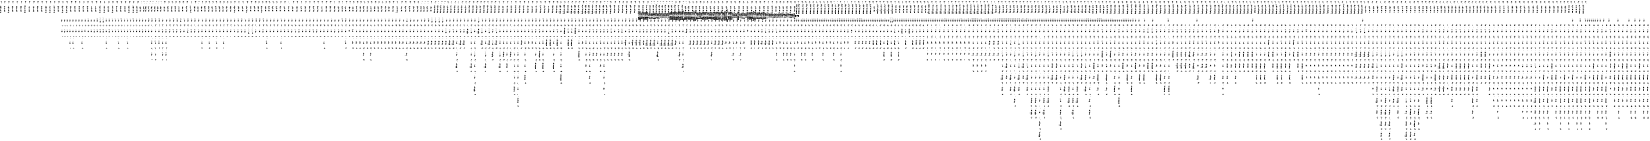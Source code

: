 digraph FST {
rankdir = LR;
size = "8.5,11";
label = "";
center = 1;
orientation = Landscape;
ranksep = "0.4";
nodesep = "0.25";
0 [label = "0", shape = circle, style = bold, fontsize = 14]
	0 -> 0 [label = "fig:（/-0.067097", fontsize = 14];
	0 -> 0 [label = "fig:図/-0.37864", fontsize = 14];
	0 -> 279 [label = "fig:<eps>/-0.62698", fontsize = 14];
	0 -> 998 [label = "fig:<eps>/0.31132", fontsize = 14];
	0 -> 1003 [label = "fig:<eps>/-0.62911", fontsize = 14];
	0 -> 1008 [label = "fig:<eps>/0.12323", fontsize = 14];
	0 -> 1013 [label = "fig:<eps>/0.20328", fontsize = 14];
	0 -> 1018 [label = "fig:<eps>/0.15553", fontsize = 14];
	0 -> 1023 [label = "fig:<eps>/0.0047563", fontsize = 14];
	0 -> 1028 [label = "fig:<eps>/0.1578", fontsize = 14];
	0 -> 1033 [label = "fig:<eps>/0.3183", fontsize = 14];
	0 -> 1038 [label = "fig:<eps>/0.23666", fontsize = 14];
	0 -> 1043 [label = "fig:<eps>/0.32103", fontsize = 14];
	0 -> 1048 [label = "fig:<eps>/-0.25357", fontsize = 14];
	0 -> 1620 [label = "fig:<eps>/-0.11967", fontsize = 14];
	0 -> 1627 [label = "fig:<eps>/-0.57224", fontsize = 14];
	0 -> 1634 [label = "fig:<eps>/0.02659", fontsize = 14];
	0 -> 1641 [label = "fig:<eps>/-0.24455", fontsize = 14];
	0 -> 1649 [label = "fig:<eps>/-0.22153", fontsize = 14];
	0 -> 1656 [label = "fig:<eps>/0.12551", fontsize = 14];
	0 -> 1663 [label = "fig:<eps>/0.29692", fontsize = 14];
	0 -> 1670 [label = "fig:<eps>/0.30733", fontsize = 14];
	0 -> 1677 [label = "fig:<eps>/0.14038", fontsize = 14];
	0 -> 1684 [label = "fig:<eps>/0.32438", fontsize = 14];
	0 -> 1691 [label = "fig:<eps>/0.30171", fontsize = 14];
	0 -> 1698 [label = "fig:<eps>/0.37017", fontsize = 14];
	0 -> 2002 [label = "fig:<eps>/-0.19646", fontsize = 14];
	0 -> 2011 [label = "fig:<eps>/-0.20261", fontsize = 14];
	0 -> 2021 [label = "fig:<eps>/-0.4315", fontsize = 14];
	0 -> 2030 [label = "fig:<eps>/-0.16182", fontsize = 14];
	0 -> 2039 [label = "fig:<eps>/0.11083", fontsize = 14];
	0 -> 2048 [label = "fig:<eps>/0.30826", fontsize = 14];
	0 -> 2057 [label = "fig:<eps>/0.37542", fontsize = 14];
	0 -> 2066 [label = "fig:<eps>/-0.29005", fontsize = 14];
	0 -> 2076 [label = "fig:<eps>/-0.25534", fontsize = 14];
	0 -> 2086 [label = "fig:<eps>/-0.19897", fontsize = 14];
	0 -> 1 [label = ".:<eps>/-0.37591", fontsize = 14];
	0 -> 24 [label = ".:<eps>/-0.60702", fontsize = 14];
	0 -> 21 [label = ".:<eps>/-0.38263", fontsize = 14];
	0 -> 18 [label = ".:<eps>/-0.70148", fontsize = 14];
	0 -> 0 [label = ".:る/-0.36042", fontsize = 14];
	0 -> 14 [label = ".:<eps>/-0.40936", fontsize = 14];
	0 -> 10 [label = ".:<eps>/-0.67686", fontsize = 14];
	0 -> 7 [label = ".:<eps>/-0.5232", fontsize = 14];
	0 -> 0 [label = ".:。/-0.62093", fontsize = 14];
	0 -> 4 [label = ".:<eps>/-0.56222", fontsize = 14];
	0 -> 1059 [label = "5:<eps>/-0.2307", fontsize = 14];
	0 -> 320 [label = "5:<eps>/0.089967", fontsize = 14];
	0 -> 324 [label = "5:<eps>/0.2283", fontsize = 14];
	0 -> 328 [label = "5:<eps>/0.061343", fontsize = 14];
	0 -> 332 [label = "5:<eps>/0.1724", fontsize = 14];
	0 -> 336 [label = "5:<eps>/0.22267", fontsize = 14];
	0 -> 1065 [label = "5:<eps>/-0.24086", fontsize = 14];
	0 -> 1071 [label = "5:<eps>/-0.041104", fontsize = 14];
	0 -> 1053 [label = "5:<eps>/-0.5265", fontsize = 14];
	0 -> 0 [label = "5:5/-0.33584", fontsize = 14];
	0 -> 28 [label = "5:<eps>/-0.33411", fontsize = 14];
	0 -> 282 [label = "5:<eps>/0.10858", fontsize = 14];
	0 -> 286 [label = "5:<eps>/0.089995", fontsize = 14];
	0 -> 290 [label = "5:<eps>/-0.61322", fontsize = 14];
	0 -> 294 [label = "5:<eps>/-0.29914", fontsize = 14];
	0 -> 299 [label = "5:<eps>/0.020449", fontsize = 14];
	0 -> 303 [label = "5:<eps>/-0.39649", fontsize = 14];
	0 -> 308 [label = "5:<eps>/-0.12897", fontsize = 14];
	0 -> 316 [label = "5:<eps>/-0.43857", fontsize = 14];
	0 -> 312 [label = "5:<eps>/-0.52562", fontsize = 14];
	0 -> 0 [label = "5:〜/0.21858", fontsize = 14];
	0 -> 0 [label = "5:９/0.17286", fontsize = 14];
	0 -> 0 [label = "5:１０/0.23228", fontsize = 14];
	0 -> 0 [label = "5:５/-0.71944", fontsize = 14];
	0 -> 0 [label = "5:３/-0.013966", fontsize = 14];
	0 -> 0 [label = "5:２/0.099212", fontsize = 14];
	0 -> 0 [label = "5:４/0.06344", fontsize = 14];
	0 -> 0 [label = "5:６/0.12663", fontsize = 14];
	0 -> 0 [label = "5:１５/0.19957", fontsize = 14];
	0 -> 0 [label = "is:の/0.052175", fontsize = 14];
	0 -> 0 [label = "is:は/-0.57102", fontsize = 14];
	0 -> 0 [label = "is:に/-0.060866", fontsize = 14];
	0 -> 1705 [label = "is:<eps>/-0.043928", fontsize = 14];
	0 -> 1712 [label = "is:<eps>/0.53824", fontsize = 14];
	0 -> 1719 [label = "is:<eps>/-0.00979", fontsize = 14];
	0 -> 2096 [label = "is:<eps>/-0.016691", fontsize = 14];
	0 -> 1733 [label = "is:<eps>/-0.15113", fontsize = 14];
	0 -> 365 [label = "is:<eps>/-0.18999", fontsize = 14];
	0 -> 361 [label = "is:<eps>/-0.25648", fontsize = 14];
	0 -> 357 [label = "is:<eps>/0.041839", fontsize = 14];
	0 -> 353 [label = "is:<eps>/-0.23081", fontsize = 14];
	0 -> 349 [label = "is:<eps>/-0.24135", fontsize = 14];
	0 -> 344 [label = "is:<eps>/-0.24926", fontsize = 14];
	0 -> 340 [label = "is:<eps>/-0.51464", fontsize = 14];
	0 -> 0 [label = "is:も/-0.11893", fontsize = 14];
	0 -> 0 [label = "is:が/-0.59235", fontsize = 14];
	0 -> 0 [label = "is:あ/-0.039107", fontsize = 14];
	0 -> 1087 [label = "is:<eps>/0.15766", fontsize = 14];
	0 -> 1082 [label = "is:<eps>/-0.21914", fontsize = 14];
	0 -> 1077 [label = "is:<eps>/0.72713", fontsize = 14];
	0 -> 0 [label = "is:を/-0.5021", fontsize = 14];
	0 -> 0 [label = "is:れ/-0.27942", fontsize = 14];
	0 -> 1726 [label = "is:<eps>/0.32641", fontsize = 14];
	0 -> 1092 [label = "a:<eps>/-0.23578", fontsize = 14];
	0 -> 0 [label = "a:は/-0.45571", fontsize = 14];
	0 -> 1107 [label = "a:<eps>/-0.2443", fontsize = 14];
	0 -> 1115 [label = "a:<eps>/-0.28846", fontsize = 14];
	0 -> 1124 [label = "a:<eps>/-0.18266", fontsize = 14];
	0 -> 1132 [label = "a:<eps>/-0.27495", fontsize = 14];
	0 -> 1139 [label = "a:<eps>/-0.22165", fontsize = 14];
	0 -> 1424 [label = "a:<eps>/-0.14711", fontsize = 14];
	0 -> 1430 [label = "a:<eps>/-0.13656", fontsize = 14];
	0 -> 1436 [label = "a:<eps>/-0.13853", fontsize = 14];
	0 -> 1741 [label = "a:<eps>/-0.25086", fontsize = 14];
	0 -> 1751 [label = "a:<eps>/-0.25447", fontsize = 14];
	0 -> 797 [label = "a:<eps>/0.024231", fontsize = 14];
	0 -> 793 [label = "a:<eps>/0.04412", fontsize = 14];
	0 -> 789 [label = "a:<eps>/0.03357", fontsize = 14];
	0 -> 660 [label = "a:<eps>/0.52011", fontsize = 14];
	0 -> 656 [label = "a:<eps>/-0.21023", fontsize = 14];
	0 -> 652 [label = "a:<eps>/-0.25612", fontsize = 14];
	0 -> 647 [label = "a:<eps>/-0.24258", fontsize = 14];
	0 -> 643 [label = "a:<eps>/-0.21881", fontsize = 14];
	0 -> 389 [label = "a:<eps>/-0.31714", fontsize = 14];
	0 -> 385 [label = "a:<eps>/-0.3566", fontsize = 14];
	0 -> 381 [label = "a:<eps>/-0.33474", fontsize = 14];
	0 -> 377 [label = "a:<eps>/-0.46139", fontsize = 14];
	0 -> 373 [label = "a:<eps>/-0.41622", fontsize = 14];
	0 -> 369 [label = "a:<eps>/0.03347", fontsize = 14];
	0 -> 1763 [label = "a:<eps>/-0.18236", fontsize = 14];
	0 -> 1774 [label = "a:<eps>/-0.022147", fontsize = 14];
	0 -> 1786 [label = "a:<eps>/0.41818", fontsize = 14];
	0 -> 1795 [label = "a:<eps>/-0.29465", fontsize = 14];
	0 -> 1805 [label = "a:<eps>/0.084423", fontsize = 14];
	0 -> 1896 [label = "a:<eps>/-0.06848", fontsize = 14];
	0 -> 1904 [label = "a:<eps>/-0.05793", fontsize = 14];
	0 -> 0 [label = "a:a/-0.27632", fontsize = 14];
	0 -> 0 [label = "a:、/-0.53146", fontsize = 14];
	0 -> 31 [label = "a:<eps>/-0.31884", fontsize = 14];
	0 -> 0 [label = "a:た/-0.4067", fontsize = 14];
	0 -> 0 [label = "a:その/-0.33499", fontsize = 14];
	0 -> 0 [label = "a:半/-0.29268", fontsize = 14];
	0 -> 0 [label = "a:ａ/-0.36908", fontsize = 14];
	0 -> 0 [label = "a:１/-0.33059", fontsize = 14];
	0 -> 0 [label = "a:る/-0.33829", fontsize = 14];
	0 -> 0 [label = "a:する/-0.4215", fontsize = 14];
	0 -> 0 [label = "a:さらに/-0.27717", fontsize = 14];
	0 -> 37 [label = "a:<eps>/-0.33191", fontsize = 14];
	0 -> 0 [label = "a:また/-0.28764", fontsize = 14];
	0 -> 34 [label = "a:<eps>/-0.39478", fontsize = 14];
	0 -> 1100 [label = "a:<eps>/0.12687", fontsize = 14];
	0 -> 418 [label = "block:<eps>/-0.25676", fontsize = 14];
	0 -> 0 [label = "block:部/0.020839", fontsize = 14];
	0 -> 40 [label = "block:<eps>/0.26455", fontsize = 14];
	0 -> 0 [label = "block:構成/-0.10649", fontsize = 14];
	0 -> 43 [label = "block:<eps>/-0.37426", fontsize = 14];
	0 -> 0 [label = "block:台/0.00043625", fontsize = 14];
	0 -> 0 [label = "block:ブロック/-0.73637", fontsize = 14];
	0 -> 46 [label = "block:<eps>/-0.36321", fontsize = 14];
	0 -> 0 [label = "block:受信/0.16349", fontsize = 14];
	0 -> 0 [label = "block:区間/-0.078018", fontsize = 14];
	0 -> 0 [label = "block:片/0.016624", fontsize = 14];
	0 -> 0 [label = "block:バンク/0.26637", fontsize = 14];
	0 -> 0 [label = "block:枠内/-0.033647", fontsize = 14];
	0 -> 0 [label = "block:妨げ/0.068798", fontsize = 14];
	0 -> 397 [label = "block:<eps>/0.23147", fontsize = 14];
	0 -> 401 [label = "block:<eps>/0.11912", fontsize = 14];
	0 -> 407 [label = "block:<eps>/0.39736", fontsize = 14];
	0 -> 411 [label = "block:<eps>/0.40271", fontsize = 14];
	0 -> 415 [label = "block:<eps>/0.39812", fontsize = 14];
	0 -> 424 [label = "block:<eps>/-0.45011", fontsize = 14];
	0 -> 432 [label = "block:<eps>/0.098813", fontsize = 14];
	0 -> 1813 [label = "block:<eps>/-0.13532", fontsize = 14];
	0 -> 0 [label = "block:塊状/-0.060874", fontsize = 14];
	0 -> 0 [label = "block:塊/-0.21375", fontsize = 14];
	0 -> 0 [label = "block:ｂｌｏｃｋ/-0.23992", fontsize = 14];
	0 -> 435 [label = "block:<eps>/-0.36824", fontsize = 14];
	0 -> 439 [label = "block:<eps>/-0.4234", fontsize = 14];
	0 -> 445 [label = "block:<eps>/0.0064323", fontsize = 14];
	0 -> 449 [label = "block:<eps>/-0.17555", fontsize = 14];
	0 -> 454 [label = "block:<eps>/-0.35924", fontsize = 14];
	0 -> 458 [label = "block:<eps>/-0.39869", fontsize = 14];
	0 -> 1147 [label = "block:<eps>/0.13881", fontsize = 14];
	0 -> 1157 [label = "block:<eps>/-0.3757", fontsize = 14];
	0 -> 1167 [label = "block:<eps>/0.1026", fontsize = 14];
	0 -> 1179 [label = "block:<eps>/0.30152", fontsize = 14];
	0 -> 1189 [label = "block:<eps>/-0.15185", fontsize = 14];
	0 -> 1198 [label = "block:<eps>/0.43063", fontsize = 14];
	0 -> 1205 [label = "block:<eps>/0.27248", fontsize = 14];
	0 -> 1212 [label = "block:<eps>/0.14537", fontsize = 14];
	0 -> 1223 [label = "block:<eps>/0.3147", fontsize = 14];
	0 -> 1231 [label = "block:<eps>/0.1796", fontsize = 14];
	0 -> 1240 [label = "block:<eps>/-0.27415", fontsize = 14];
	0 -> 1250 [label = "block:<eps>/-0.47234", fontsize = 14];
	0 -> 1259 [label = "block:<eps>/0.1017", fontsize = 14];
	0 -> 1266 [label = "block:<eps>/-0.22356", fontsize = 14];
	0 -> 393 [label = "block:<eps>/0.60628", fontsize = 14];
	0 -> 501 [label = "diagram:<eps>/-0.35524", fontsize = 14];
	0 -> 0 [label = "diagram:線図/-0.27927", fontsize = 14];
	0 -> 1274 [label = "diagram:<eps>/-0.054529", fontsize = 14];
	0 -> 0 [label = "diagram:チャート/-0.0047982", fontsize = 14];
	0 -> 497 [label = "diagram:<eps>/-0.0325", fontsize = 14];
	0 -> 488 [label = "diagram:<eps>/-0.23117", fontsize = 14];
	0 -> 480 [label = "diagram:<eps>/-0.35895", fontsize = 14];
	0 -> 475 [label = "diagram:<eps>/-0.17931", fontsize = 14];
	0 -> 1825 [label = "diagram:<eps>/-0.047006", fontsize = 14];
	0 -> 0 [label = "diagram:図/-0.31829", fontsize = 14];
	0 -> 49 [label = "diagram:<eps>/-0.42356", fontsize = 14];
	0 -> 0 [label = "diagram:構成/0.045481", fontsize = 14];
	0 -> 53 [label = "diagram:<eps>/-0.20939", fontsize = 14];
	0 -> 0 [label = "diagram:示/-0.22671", fontsize = 14];
	0 -> 0 [label = "diagram:図中/0.015284", fontsize = 14];
	0 -> 464 [label = "diagram:<eps>/0.0051811", fontsize = 14];
	0 -> 469 [label = "diagram:<eps>/-0.11856", fontsize = 14];
	0 -> 1837 [label = "showing:<eps>/-0.18213", fontsize = 14];
	0 -> 85 [label = "showing:<eps>/-0.55086", fontsize = 14];
	0 -> 88 [label = "showing:<eps>/-0.20149", fontsize = 14];
	0 -> 1849 [label = "showing:<eps>/-0.039199", fontsize = 14];
	0 -> 1860 [label = "showing:<eps>/0.18269", fontsize = 14];
	0 -> 1868 [label = "showing:<eps>/-0.2031", fontsize = 14];
	0 -> 508 [label = "showing:<eps>/0.11868", fontsize = 14];
	0 -> 1313 [label = "showing:<eps>/0.009098", fontsize = 14];
	0 -> 1305 [label = "showing:<eps>/-0.26099", fontsize = 14];
	0 -> 1299 [label = "showing:<eps>/0.15165", fontsize = 14];
	0 -> 1291 [label = "showing:<eps>/-0.13884", fontsize = 14];
	0 -> 1284 [label = "showing:<eps>/0.30783", fontsize = 14];
	0 -> 1878 [label = "showing:<eps>/0.017157", fontsize = 14];
	0 -> 0 [label = "showing:示/-0.19681", fontsize = 14];
	0 -> 82 [label = "showing:<eps>/-0.2646", fontsize = 14];
	0 -> 79 [label = "showing:<eps>/-0.21852", fontsize = 14];
	0 -> 0 [label = "showing:す/-0.19322", fontsize = 14];
	0 -> 76 [label = "showing:<eps>/-0.0097663", fontsize = 14];
	0 -> 72 [label = "showing:<eps>/-0.44362", fontsize = 14];
	0 -> 69 [label = "showing:<eps>/-0.39067", fontsize = 14];
	0 -> 66 [label = "showing:<eps>/-0.014803", fontsize = 14];
	0 -> 62 [label = "showing:<eps>/-0.25752", fontsize = 14];
	0 -> 59 [label = "showing:<eps>/-0.12984", fontsize = 14];
	0 -> 0 [label = "showing:を/0.010493", fontsize = 14];
	0 -> 512 [label = "showing:<eps>/-0.044832", fontsize = 14];
	0 -> 1888 [label = "showing:<eps>/0.14193", fontsize = 14];
	0 -> 56 [label = "showing:<eps>/-0.034612", fontsize = 14];
	0 -> 0 [label = "an:の/-0.23655", fontsize = 14];
	0 -> 0 [label = "an:は/-0.32029", fontsize = 14];
	0 -> 91 [label = "an:<eps>/-0.29892", fontsize = 14];
	0 -> 0 [label = "an:この/-0.16544", fontsize = 14];
	0 -> 0 [label = "an:する/-0.31324", fontsize = 14];
	0 -> 0 [label = "an:を/-0.2168", fontsize = 14];
	0 -> 0 [label = "an:ａｎ/-0.29439", fontsize = 14];
	0 -> 0 [label = "an:一/-0.16559", fontsize = 14];
	0 -> 547 [label = "an:<eps>/-0.44523", fontsize = 14];
	0 -> 541 [label = "an:<eps>/-0.15456", fontsize = 14];
	0 -> 537 [label = "an:<eps>/-0.11358", fontsize = 14];
	0 -> 533 [label = "an:<eps>/-0.20725", fontsize = 14];
	0 -> 527 [label = "an:<eps>/-0.30531", fontsize = 14];
	0 -> 522 [label = "an:<eps>/-0.27897", fontsize = 14];
	0 -> 516 [label = "an:<eps>/-0.31942", fontsize = 14];
	0 -> 572 [label = "an:<eps>/-0.34361", fontsize = 14];
	0 -> 1319 [label = "an:<eps>/-0.38467", fontsize = 14];
	0 -> 1327 [label = "an:<eps>/-0.35142", fontsize = 14];
	0 -> 1336 [label = "an:<eps>/-0.16997", fontsize = 14];
	0 -> 1342 [label = "an:<eps>/-0.16103", fontsize = 14];
	0 -> 1349 [label = "an:<eps>/-0.37997", fontsize = 14];
	0 -> 1363 [label = "an:<eps>/-0.28605", fontsize = 14];
	0 -> 1370 [label = "an:<eps>/-0.28103", fontsize = 14];
	0 -> 1377 [label = "an:<eps>/-0.26075", fontsize = 14];
	0 -> 1383 [label = "an:<eps>/-0.41571", fontsize = 14];
	0 -> 1389 [label = "an:<eps>/-0.27814", fontsize = 14];
	0 -> 1396 [label = "an:<eps>/-0.25118", fontsize = 14];
	0 -> 1403 [label = "an:<eps>/-0.22935", fontsize = 14];
	0 -> 1411 [label = "an:<eps>/-0.21306", fontsize = 14];
	0 -> 1419 [label = "an:<eps>/0.0064927", fontsize = 14];
	0 -> 0 [label = "an:た/-0.31574", fontsize = 14];
	0 -> 0 [label = "an:、/-0.40998", fontsize = 14];
	0 -> 551 [label = "an:<eps>/-0.355", fontsize = 14];
	0 -> 558 [label = "an:<eps>/-0.16291", fontsize = 14];
	0 -> 561 [label = "an:<eps>/-0.22514", fontsize = 14];
	0 -> 565 [label = "an:<eps>/-0.44564", fontsize = 14];
	0 -> 569 [label = "an:<eps>/-0.13357", fontsize = 14];
	0 -> 1357 [label = "an:<eps>/-0.3636", fontsize = 14];
	0 -> 124 [label = "embodiment:<eps>/-0.68376", fontsize = 14];
	0 -> 599 [label = "embodiment:<eps>/-0.49056", fontsize = 14];
	0 -> 594 [label = "embodiment:<eps>/-0.42481", fontsize = 14];
	0 -> 587 [label = "embodiment:<eps>/-0.48668", fontsize = 14];
	0 -> 581 [label = "embodiment:<eps>/-0.62575", fontsize = 14];
	0 -> 577 [label = "embodiment:<eps>/-0.44451", fontsize = 14];
	0 -> 604 [label = "embodiment:<eps>/-0.43561", fontsize = 14];
	0 -> 610 [label = "embodiment:<eps>/-0.46682", fontsize = 14];
	0 -> 618 [label = "embodiment:<eps>/-0.24718", fontsize = 14];
	0 -> 623 [label = "embodiment:<eps>/-0.34369", fontsize = 14];
	0 -> 94 [label = "embodiment:<eps>/-0.26508", fontsize = 14];
	0 -> 97 [label = "embodiment:<eps>/-0.4701", fontsize = 14];
	0 -> 102 [label = "embodiment:<eps>/-0.45583", fontsize = 14];
	0 -> 0 [label = "embodiment:実施/-0.46894", fontsize = 14];
	0 -> 107 [label = "embodiment:<eps>/-0.62933", fontsize = 14];
	0 -> 111 [label = "embodiment:<eps>/-0.45515", fontsize = 14];
	0 -> 116 [label = "embodiment:<eps>/-0.46191", fontsize = 14];
	0 -> 121 [label = "embodiment:<eps>/-0.60375", fontsize = 14];
	0 -> 628 [label = "embodiment:<eps>/-0.38454", fontsize = 14];
	0 -> 127 [label = "embodiment:<eps>/-0.36641", fontsize = 14];
	0 -> 130 [label = "embodiment:<eps>/-0.35371", fontsize = 14];
	0 -> 0 [label = "embodiment:例/-0.25701", fontsize = 14];
	0 -> 633 [label = "embodiment:<eps>/-0.27525", fontsize = 14];
	0 -> 638 [label = "embodiment:<eps>/-0.34145", fontsize = 14];
	0 -> 0 [label = "of:に/-0.19756", fontsize = 14];
	0 -> 133 [label = "of:<eps>/-0.19877", fontsize = 14];
	0 -> 0 [label = "of:も/0.068829", fontsize = 14];
	0 -> 0 [label = "of:が/-0.23188", fontsize = 14];
	0 -> 0 [label = "of:を/-0.38236", fontsize = 14];
	0 -> 0 [label = "of:は/-0.039741", fontsize = 14];
	0 -> 0 [label = "of:の/-0.61023", fontsize = 14];
	0 -> 0 [label = "numerical:なお/0.45293", fontsize = 14];
	0 -> 139 [label = "numerical:<eps>/-0.31169", fontsize = 14];
	0 -> 0 [label = "numerical:数値/-0.57511", fontsize = 14];
	0 -> 136 [label = "numerical:<eps>/-0.29722", fontsize = 14];
	0 -> 0 [label = "numerical:数/0.063634", fontsize = 14];
	0 -> 0 [label = "numerical:これ/0.38764", fontsize = 14];
	0 -> 664 [label = "numerical:<eps>/-0.49819", fontsize = 14];
	0 -> 1442 [label = "numerical:<eps>/-0.30552", fontsize = 14];
	0 -> 0 [label = "numerical:〔/0.16248", fontsize = 14];
	0 -> 0 [label = "numerical:ｎｕｍｅｒｉｃａｌ/-0.27112", fontsize = 14];
	0 -> 142 [label = "numerical:<eps>/-0.35763", fontsize = 14];
	0 -> 0 [label = "numerical:個数/0.10956", fontsize = 14];
	0 -> 0 [label = "numerical:数字/-0.14217", fontsize = 14];
	0 -> 0 [label = "numerical:numerical/-0.29158", fontsize = 14];
	0 -> 676 [label = "control:<eps>/0.24783", fontsize = 14];
	0 -> 672 [label = "control:<eps>/-0.6936", fontsize = 14];
	0 -> 0 [label = "control:制御/-0.73248", fontsize = 14];
	0 -> 0 [label = "control:管理/-0.25365", fontsize = 14];
	0 -> 0 [label = "control:調整/-0.073379", fontsize = 14];
	0 -> 0 [label = "control:コントロール/-0.52834", fontsize = 14];
	0 -> 668 [label = "control:<eps>/0.10813", fontsize = 14];
	0 -> 1448 [label = "control:<eps>/0.49238", fontsize = 14];
	0 -> 0 [label = "control:調節/-0.14199", fontsize = 14];
	0 -> 0 [label = "control:可変/0.054604", fontsize = 14];
	0 -> 0 [label = "control:機制御/-0.34571", fontsize = 14];
	0 -> 0 [label = "control:制動/0.017247", fontsize = 14];
	0 -> 680 [label = "control:<eps>/-0.33848", fontsize = 14];
	0 -> 685 [label = "control:<eps>/-0.16839", fontsize = 14];
	0 -> 689 [label = "control:<eps>/-0.06088", fontsize = 14];
	0 -> 693 [label = "control:<eps>/-0.30961", fontsize = 14];
	0 -> 697 [label = "control:<eps>/0.11982", fontsize = 14];
	0 -> 1473 [label = "apparatus:<eps>/0.0059223", fontsize = 14];
	0 -> 1467 [label = "apparatus:<eps>/0.12616", fontsize = 14];
	0 -> 1461 [label = "apparatus:<eps>/0.44921", fontsize = 14];
	0 -> 1454 [label = "apparatus:<eps>/-0.20818", fontsize = 14];
	0 -> 716 [label = "apparatus:<eps>/0.46279", fontsize = 14];
	0 -> 756 [label = "apparatus:<eps>/0.10901", fontsize = 14];
	0 -> 752 [label = "apparatus:<eps>/0.40164", fontsize = 14];
	0 -> 748 [label = "apparatus:<eps>/0.26589", fontsize = 14];
	0 -> 743 [label = "apparatus:<eps>/-0.14002", fontsize = 14];
	0 -> 705 [label = "apparatus:<eps>/0.56641", fontsize = 14];
	0 -> 739 [label = "apparatus:<eps>/-0.20518", fontsize = 14];
	0 -> 735 [label = "apparatus:<eps>/0.021042", fontsize = 14];
	0 -> 731 [label = "apparatus:<eps>/0.29744", fontsize = 14];
	0 -> 727 [label = "apparatus:<eps>/-0.010787", fontsize = 14];
	0 -> 723 [label = "apparatus:<eps>/0.42459", fontsize = 14];
	0 -> 719 [label = "apparatus:<eps>/0.020203", fontsize = 14];
	0 -> 0 [label = "apparatus:装置/-0.67089", fontsize = 14];
	0 -> 0 [label = "apparatus:手段/0.12832", fontsize = 14];
	0 -> 0 [label = "apparatus:機/-0.17808", fontsize = 14];
	0 -> 0 [label = "apparatus:機器/-0.35979", fontsize = 14];
	0 -> 710 [label = "apparatus:<eps>/-0.34455", fontsize = 14];
	0 -> 701 [label = "apparatus:<eps>/0.11326", fontsize = 14];
	0 -> 162 [label = "having:<eps>/-0.38194", fontsize = 14];
	0 -> 0 [label = "having:の/-0.0067734", fontsize = 14];
	0 -> 0 [label = "having:で/-0.12108", fontsize = 14];
	0 -> 145 [label = "having:<eps>/-0.055771", fontsize = 14];
	0 -> 0 [label = "having:から/0.062349", fontsize = 14];
	0 -> 0 [label = "having:が/-0.20649", fontsize = 14];
	0 -> 148 [label = "having:<eps>/-0.30195", fontsize = 14];
	0 -> 152 [label = "having:<eps>/-0.17032", fontsize = 14];
	0 -> 0 [label = "having:を/-0.30728", fontsize = 14];
	0 -> 155 [label = "having:<eps>/-0.1283", fontsize = 14];
	0 -> 159 [label = "having:<eps>/-0.27993", fontsize = 14];
	0 -> 166 [label = "having:<eps>/-0.42419", fontsize = 14];
	0 -> 169 [label = "having:<eps>/-0.53546", fontsize = 14];
	0 -> 760 [label = "having:<eps>/0.045758", fontsize = 14];
	0 -> 764 [label = "having:<eps>/-0.0655", fontsize = 14];
	0 -> 768 [label = "having:<eps>/-0.47557", fontsize = 14];
	0 -> 773 [label = "having:<eps>/-0.16966", fontsize = 14];
	0 -> 777 [label = "having:<eps>/-0.27508", fontsize = 14];
	0 -> 782 [label = "having:<eps>/-0.34985", fontsize = 14];
	0 -> 786 [label = "having:<eps>/-0.075919", fontsize = 14];
	0 -> 173 [label = "having:<eps>/-0.17741", fontsize = 14];
	0 -> 176 [label = "having:<eps>/-0.26317", fontsize = 14];
	0 -> 0 [label = "having:有/-0.26011", fontsize = 14];
	0 -> 0 [label = "having:付き/-0.09665", fontsize = 14];
	0 -> 179 [label = "having:<eps>/-0.3908", fontsize = 14];
	0 -> 0 [label = "numeric:テン/-0.1345", fontsize = 14];
	0 -> 0 [label = "numeric:数字/-0.24291", fontsize = 14];
	0 -> 0 [label = "numeric:記号/0.17411", fontsize = 14];
	0 -> 801 [label = "numeric:<eps>/-0.17231", fontsize = 14];
	0 -> 0 [label = "numeric:ここ/0.38026", fontsize = 14];
	0 -> 0 [label = "numeric:数値/-0.33353", fontsize = 14];
	0 -> 0 [label = "numeric:番号/0.19302", fontsize = 14];
	0 -> 0 [label = "numeric:いずれ/0.34166", fontsize = 14];
	0 -> 0 [label = "data:デー/-0.32872", fontsize = 14];
	0 -> 809 [label = "data:<eps>/0.14041", fontsize = 14];
	0 -> 805 [label = "data:<eps>/-0.42629", fontsize = 14];
	0 -> 0 [label = "data:data/-0.30259", fontsize = 14];
	0 -> 0 [label = "data:データ/-0.75353", fontsize = 14];
	0 -> 0 [label = "data:デ−タ/-0.29616", fontsize = 14];
	0 -> 0 [label = "data:情報/-0.22103", fontsize = 14];
	0 -> 0 [label = "data:転送/-0.0038078", fontsize = 14];
	0 -> 813 [label = "display:<eps>/-0.39296", fontsize = 14];
	0 -> 0 [label = "display:表示/-0.71584", fontsize = 14];
	0 -> 182 [label = "display:<eps>/-0.45947", fontsize = 14];
	0 -> 185 [label = "display:<eps>/-0.5006", fontsize = 14];
	0 -> 188 [label = "display:<eps>/-0.41276", fontsize = 14];
	0 -> 0 [label = "display:ディスプレイ/-0.53667", fontsize = 14];
	0 -> 191 [label = "display:<eps>/-0.36933", fontsize = 14];
	0 -> 194 [label = "display:<eps>/-0.3732", fontsize = 14];
	0 -> 0 [label = "display:描画/-0.26418", fontsize = 14];
	0 -> 0 [label = "display:マディスプレイ/-0.37054", fontsize = 14];
	0 -> 0 [label = "function:する/0.29212", fontsize = 14];
	0 -> 197 [label = "function:<eps>/-0.34708", fontsize = 14];
	0 -> 200 [label = "function:<eps>/-0.33295", fontsize = 14];
	0 -> 0 [label = "function:もの/0.21217", fontsize = 14];
	0 -> 0 [label = "function:動作/0.14132", fontsize = 14];
	0 -> 203 [label = "function:<eps>/0.31506", fontsize = 14];
	0 -> 0 [label = "function:作用/-0.27306", fontsize = 14];
	0 -> 0 [label = "function:機能/-0.68958", fontsize = 14];
	0 -> 206 [label = "function:<eps>/-0.37247", fontsize = 14];
	0 -> 0 [label = "function:関数/-0.59553", fontsize = 14];
	0 -> 0 [label = "function:行な/0.1999", fontsize = 14];
	0 -> 0 [label = "function:働き/-0.24793", fontsize = 14];
	0 -> 0 [label = "function:役目/-0.14022", fontsize = 14];
	0 -> 0 [label = "function:役割/-0.17861", fontsize = 14];
	0 -> 0 [label = "function:発揮/-0.019303", fontsize = 14];
	0 -> 0 [label = "function:ファンクション/-0.37191", fontsize = 14];
	0 -> 1480 [label = "function:<eps>/-0.24486", fontsize = 14];
	0 -> 0 [label = "according:かか/-0.23217", fontsize = 14];
	0 -> 2367 [label = "according:<eps>/-0.15803", fontsize = 14];
	0 -> 2357 [label = "according:<eps>/-0.25608", fontsize = 14];
	0 -> 2348 [label = "according:<eps>/-0.35571", fontsize = 14];
	0 -> 2338 [label = "according:<eps>/-0.13295", fontsize = 14];
	0 -> 2328 [label = "according:<eps>/-0.045843", fontsize = 14];
	0 -> 2319 [label = "according:<eps>/-0.0074728", fontsize = 14];
	0 -> 2310 [label = "according:<eps>/-0.063538", fontsize = 14];
	0 -> 2300 [label = "according:<eps>/-0.043305", fontsize = 14];
	0 -> 2291 [label = "according:<eps>/-0.077831", fontsize = 14];
	0 -> 2283 [label = "according:<eps>/0.17114", fontsize = 14];
	0 -> 2272 [label = "according:<eps>/-0.15687", fontsize = 14];
	0 -> 2262 [label = "according:<eps>/-0.0045156", fontsize = 14];
	0 -> 2252 [label = "according:<eps>/0.2934", fontsize = 14];
	0 -> 2243 [label = "according:<eps>/0.19487", fontsize = 14];
	0 -> 2232 [label = "according:<eps>/-0.36139", fontsize = 14];
	0 -> 2222 [label = "according:<eps>/0.051245", fontsize = 14];
	0 -> 2211 [label = "according:<eps>/-0.26222", fontsize = 14];
	0 -> 2200 [label = "according:<eps>/-0.36027", fontsize = 14];
	0 -> 2190 [label = "according:<eps>/-0.41983", fontsize = 14];
	0 -> 2179 [label = "according:<eps>/-0.23714", fontsize = 14];
	0 -> 2169 [label = "according:<eps>/-0.24664", fontsize = 14];
	0 -> 2158 [label = "according:<eps>/-0.1475", fontsize = 14];
	0 -> 2148 [label = "according:<eps>/-0.21516", fontsize = 14];
	0 -> 2139 [label = "according:<eps>/0.16968", fontsize = 14];
	0 -> 2128 [label = "according:<eps>/-0.1334", fontsize = 14];
	0 -> 900 [label = "according:<eps>/-0.22365", fontsize = 14];
	0 -> 906 [label = "according:<eps>/-0.15945", fontsize = 14];
	0 -> 910 [label = "according:<eps>/0.099609", fontsize = 14];
	0 -> 914 [label = "according:<eps>/-0.24376", fontsize = 14];
	0 -> 896 [label = "according:<eps>/-0.28482", fontsize = 14];
	0 -> 891 [label = "according:<eps>/-0.47617", fontsize = 14];
	0 -> 887 [label = "according:<eps>/-0.47867", fontsize = 14];
	0 -> 883 [label = "according:<eps>/-0.02544", fontsize = 14];
	0 -> 878 [label = "according:<eps>/-0.37387", fontsize = 14];
	0 -> 874 [label = "according:<eps>/0.10806", fontsize = 14];
	0 -> 870 [label = "according:<eps>/-0.21624", fontsize = 14];
	0 -> 865 [label = "according:<eps>/-0.211", fontsize = 14];
	0 -> 861 [label = "according:<eps>/-0.19947", fontsize = 14];
	0 -> 856 [label = "according:<eps>/-0.29301", fontsize = 14];
	0 -> 250 [label = "according:<eps>/-0.27709", fontsize = 14];
	0 -> 247 [label = "according:<eps>/-0.24004", fontsize = 14];
	0 -> 244 [label = "according:<eps>/-0.36566", fontsize = 14];
	0 -> 0 [label = "according:係/-0.35232", fontsize = 14];
	0 -> 241 [label = "according:<eps>/-0.065144", fontsize = 14];
	0 -> 0 [label = "according:基づ/-0.16213", fontsize = 14];
	0 -> 0 [label = "according:適用/-0.032135", fontsize = 14];
	0 -> 0 [label = "according:合わせ/-0.035626", fontsize = 14];
	0 -> 238 [label = "according:<eps>/-0.41146", fontsize = 14];
	0 -> 0 [label = "according:つ/0.09213", fontsize = 14];
	0 -> 235 [label = "according:<eps>/0.018919", fontsize = 14];
	0 -> 0 [label = "according:構成/0.12377", fontsize = 14];
	0 -> 0 [label = "according:対応/0.071787", fontsize = 14];
	0 -> 232 [label = "according:<eps>/-0.3184", fontsize = 14];
	0 -> 2118 [label = "according:<eps>/-0.047167", fontsize = 14];
	0 -> 229 [label = "according:<eps>/-0.28946", fontsize = 14];
	0 -> 0 [label = "according:おけ/-0.25109", fontsize = 14];
	0 -> 0 [label = "according:用い/0.067897", fontsize = 14];
	0 -> 226 [label = "according:<eps>/-0.33421", fontsize = 14];
	0 -> 223 [label = "according:<eps>/-0.34114", fontsize = 14];
	0 -> 0 [label = "according:従/-0.20112", fontsize = 14];
	0 -> 0 [label = "according:本/-0.022288", fontsize = 14];
	0 -> 0 [label = "according:る/0.016231", fontsize = 14];
	0 -> 219 [label = "according:<eps>/-0.40842", fontsize = 14];
	0 -> 216 [label = "according:<eps>/-0.34662", fontsize = 14];
	0 -> 213 [label = "according:<eps>/-0.27061", fontsize = 14];
	0 -> 210 [label = "according:<eps>/-0.29472", fontsize = 14];
	0 -> 0 [label = "according:よ/-0.35089", fontsize = 14];
	0 -> 0 [label = "according:で/0.10765", fontsize = 14];
	0 -> 0 [label = "according:の/-0.15931", fontsize = 14];
	0 -> 2107 [label = "according:<eps>/-0.015791", fontsize = 14];
	0 -> 1487 [label = "according:<eps>/0.39596", fontsize = 14];
	0 -> 1491 [label = "according:<eps>/0.2018", fontsize = 14];
	0 -> 851 [label = "according:<eps>/-0.28953", fontsize = 14];
	0 -> 847 [label = "according:<eps>/-0.13733", fontsize = 14];
	0 -> 1912 [label = "according:<eps>/0.10526", fontsize = 14];
	0 -> 817 [label = "according:<eps>/-0.010123", fontsize = 14];
	0 -> 822 [label = "according:<eps>/-0.25522", fontsize = 14];
	0 -> 826 [label = "according:<eps>/-0.20408", fontsize = 14];
	0 -> 831 [label = "according:<eps>/-0.14865", fontsize = 14];
	0 -> 836 [label = "according:<eps>/-0.16496", fontsize = 14];
	0 -> 841 [label = "according:<eps>/-0.29019", fontsize = 14];
	0 -> 1994 [label = "to:<eps>/0.004708", fontsize = 14];
	0 -> 1987 [label = "to:<eps>/-0.12979", fontsize = 14];
	0 -> 1980 [label = "to:<eps>/-0.33078", fontsize = 14];
	0 -> 1971 [label = "to:<eps>/-0.083848", fontsize = 14];
	0 -> 1961 [label = "to:<eps>/-0.29135", fontsize = 14];
	0 -> 1953 [label = "to:<eps>/-0.38053", fontsize = 14];
	0 -> 1945 [label = "to:<eps>/-0.062307", fontsize = 14];
	0 -> 1937 [label = "to:<eps>/-0.25346", fontsize = 14];
	0 -> 1929 [label = "to:<eps>/-0.44224", fontsize = 14];
	0 -> 1920 [label = "to:<eps>/-0.11154", fontsize = 14];
	0 -> 1512 [label = "to:<eps>/-0.28433", fontsize = 14];
	0 -> 1506 [label = "to:<eps>/-0.31773", fontsize = 14];
	0 -> 1499 [label = "to:<eps>/-0.21515", fontsize = 14];
	0 -> 0 [label = "to:と/-0.16568", fontsize = 14];
	0 -> 0 [label = "to:し/-0.30047", fontsize = 14];
	0 -> 0 [label = "to:する/-0.23953", fontsize = 14];
	0 -> 0 [label = "to:に/-0.55959", fontsize = 14];
	0 -> 253 [label = "to:<eps>/-0.29564", fontsize = 14];
	0 -> 256 [label = "to:<eps>/-0.31832", fontsize = 14];
	0 -> 0 [label = "to:が/-0.10491", fontsize = 14];
	0 -> 0 [label = "to:を/-0.39775", fontsize = 14];
	0 -> 0 [label = "to:へ/-0.43565", fontsize = 14];
	0 -> 0 [label = "to:れ/-0.16001", fontsize = 14];
	0 -> 933 [label = "to:<eps>/-0.35645", fontsize = 14];
	0 -> 929 [label = "to:<eps>/-0.17927", fontsize = 14];
	0 -> 925 [label = "to:<eps>/-0.087372", fontsize = 14];
	0 -> 921 [label = "to:<eps>/-0.30148", fontsize = 14];
	0 -> 917 [label = "to:<eps>/-0.033453", fontsize = 14];
	0 -> 0 [label = "to:項/-0.12919", fontsize = 14];
	0 -> 0 [label = "to:対/-0.19348", fontsize = 14];
	0 -> 0 [label = "to:〜/-0.48595", fontsize = 14];
	0 -> 0 [label = "to:乃至/-0.34452", fontsize = 14];
	0 -> 937 [label = "the:<eps>/-0.19997", fontsize = 14];
	0 -> 941 [label = "the:<eps>/-0.57845", fontsize = 14];
	0 -> 945 [label = "the:<eps>/-0.26882", fontsize = 14];
	0 -> 949 [label = "the:<eps>/-0.34812", fontsize = 14];
	0 -> 954 [label = "the:<eps>/-0.32078", fontsize = 14];
	0 -> 958 [label = "the:<eps>/-0.33271", fontsize = 14];
	0 -> 963 [label = "the:<eps>/-0.21439", fontsize = 14];
	0 -> 967 [label = "the:<eps>/-0.37611", fontsize = 14];
	0 -> 972 [label = "the:<eps>/-0.07753", fontsize = 14];
	0 -> 975 [label = "the:<eps>/-0.31805", fontsize = 14];
	0 -> 979 [label = "the:<eps>/-0.41596", fontsize = 14];
	0 -> 982 [label = "the:<eps>/0.24946", fontsize = 14];
	0 -> 0 [label = "the:尚/-0.22102", fontsize = 14];
	0 -> 1613 [label = "the:<eps>/-0.33441", fontsize = 14];
	0 -> 1607 [label = "the:<eps>/-0.32527", fontsize = 14];
	0 -> 1602 [label = "the:<eps>/-0.44294", fontsize = 14];
	0 -> 1595 [label = "the:<eps>/-0.14764", fontsize = 14];
	0 -> 1589 [label = "the:<eps>/-0.071141", fontsize = 14];
	0 -> 1582 [label = "the:<eps>/-0.14764", fontsize = 14];
	0 -> 1575 [label = "the:<eps>/-0.36385", fontsize = 14];
	0 -> 1569 [label = "the:<eps>/-0.36239", fontsize = 14];
	0 -> 1564 [label = "the:<eps>/-0.14033", fontsize = 14];
	0 -> 1557 [label = "the:<eps>/-0.42044", fontsize = 14];
	0 -> 1550 [label = "the:<eps>/-0.42491", fontsize = 14];
	0 -> 1543 [label = "the:<eps>/-0.39246", fontsize = 14];
	0 -> 1537 [label = "the:<eps>/-0.098408", fontsize = 14];
	0 -> 1531 [label = "the:<eps>/-0.27628", fontsize = 14];
	0 -> 1525 [label = "the:<eps>/-0.60915", fontsize = 14];
	0 -> 1519 [label = "the:<eps>/-0.26382", fontsize = 14];
	0 -> 0 [label = "the:各/-0.23004", fontsize = 14];
	0 -> 0 [label = "the:本/-0.2343", fontsize = 14];
	0 -> 0 [label = "the:ア/-0.21137", fontsize = 14];
	0 -> 0 [label = "the:する/-0.24789", fontsize = 14];
	0 -> 0 [label = "the:前記/-0.39973", fontsize = 14];
	0 -> 0 [label = "the:この/-0.36216", fontsize = 14];
	0 -> 269 [label = "the:<eps>/-0.38489", fontsize = 14];
	0 -> 0 [label = "the:、/-0.56087", fontsize = 14];
	0 -> 0 [label = "the:た/-0.31363", fontsize = 14];
	0 -> 0 [label = "the:（/-0.22286", fontsize = 14];
	0 -> 0 [label = "the:その/-0.31193", fontsize = 14];
	0 -> 0 [label = "the:の/-0.46103", fontsize = 14];
	0 -> 0 [label = "the:は/-0.3999", fontsize = 14];
	0 -> 260 [label = "the:<eps>/-0.3569", fontsize = 14];
	0 -> 263 [label = "the:<eps>/-0.31222", fontsize = 14];
	0 -> 266 [label = "the:<eps>/-0.43285", fontsize = 14];
	0 -> 994 [label = "present:<eps>/-0.72621", fontsize = 14];
	0 -> 990 [label = "present:<eps>/-0.14967", fontsize = 14];
	0 -> 0 [label = "present:請求/-0.11592", fontsize = 14];
	0 -> 0 [label = "present:現在/-0.31033", fontsize = 14];
	0 -> 0 [label = "present:在/-0.023784", fontsize = 14];
	0 -> 0 [label = "present:提供/-0.017865", fontsize = 14];
	0 -> 0 [label = "present:存在/-0.28511", fontsize = 14];
	0 -> 986 [label = "present:<eps>/-0.31713", fontsize = 14];
	0 -> 0 [label = "present:この/-0.28109", fontsize = 14];
	0 -> 0 [label = "present:。/0.24738", fontsize = 14];
	0 -> 0 [label = "present:本/-0.68467", fontsize = 14];
	0 -> 272 [label = "invention:<eps>/-0.47901", fontsize = 14];
	0 -> 0 [label = "invention:実施/-0.077762", fontsize = 14];
	0 -> 0 [label = "invention:形態/-0.066956", fontsize = 14];
	0 -> 0 [label = "invention:発明/-0.74114", fontsize = 14];
	0 -> 275 [label = "invention:<eps>/-0.13739", fontsize = 14];
1 [label = "1", shape = circle, style = solid, fontsize = 14]
2 [label = "2", shape = circle, style = solid, fontsize = 14]
	2 -> 3 [label = "<eps>:た", fontsize = 14];
3 [label = "3", shape = circle, style = solid, fontsize = 14]
	3 -> 0 [label = "<eps>:。", fontsize = 14];
4 [label = "4", shape = circle, style = solid, fontsize = 14]
5 [label = "5", shape = circle, style = solid, fontsize = 14]
	5 -> 6 [label = "<eps>:する", fontsize = 14];
6 [label = "6", shape = circle, style = solid, fontsize = 14]
	6 -> 0 [label = "<eps>:。", fontsize = 14];
7 [label = "7", shape = circle, style = solid, fontsize = 14]
8 [label = "8", shape = circle, style = solid, fontsize = 14]
	8 -> 9 [label = "<eps>:い", fontsize = 14];
9 [label = "9", shape = circle, style = solid, fontsize = 14]
	9 -> 0 [label = "<eps>:。", fontsize = 14];
10 [label = "10", shape = circle, style = solid, fontsize = 14]
11 [label = "11", shape = circle, style = solid, fontsize = 14]
	11 -> 12 [label = "<eps>:い", fontsize = 14];
12 [label = "12", shape = circle, style = solid, fontsize = 14]
	12 -> 13 [label = "<eps>:る", fontsize = 14];
13 [label = "13", shape = circle, style = solid, fontsize = 14]
	13 -> 0 [label = "<eps>:。", fontsize = 14];
14 [label = "14", shape = circle, style = solid, fontsize = 14]
15 [label = "15", shape = circle, style = solid, fontsize = 14]
	15 -> 16 [label = "<eps>:い", fontsize = 14];
16 [label = "16", shape = circle, style = solid, fontsize = 14]
	16 -> 17 [label = "<eps>:く", fontsize = 14];
17 [label = "17", shape = circle, style = solid, fontsize = 14]
	17 -> 0 [label = "<eps>:。", fontsize = 14];
18 [label = "18", shape = circle, style = solid, fontsize = 14]
19 [label = "19", shape = circle, style = solid, fontsize = 14]
	19 -> 20 [label = "<eps>:る", fontsize = 14];
20 [label = "20", shape = circle, style = solid, fontsize = 14]
	20 -> 0 [label = "<eps>:。", fontsize = 14];
21 [label = "21", shape = circle, style = solid, fontsize = 14]
22 [label = "22", shape = circle, style = solid, fontsize = 14]
	22 -> 23 [label = "<eps>:う", fontsize = 14];
23 [label = "23", shape = circle, style = solid, fontsize = 14]
	23 -> 0 [label = "<eps>:。", fontsize = 14];
24 [label = "24", shape = circle, style = solid, fontsize = 14]
25 [label = "25", shape = circle, style = solid, fontsize = 14]
	25 -> 26 [label = "<eps>:あ", fontsize = 14];
26 [label = "26", shape = circle, style = solid, fontsize = 14]
	26 -> 27 [label = "<eps>:る", fontsize = 14];
27 [label = "27", shape = circle, style = solid, fontsize = 14]
	27 -> 0 [label = "<eps>:。", fontsize = 14];
28 [label = "28", shape = circle, style = solid, fontsize = 14]
29 [label = "29", shape = circle, style = solid, fontsize = 14]
	29 -> 30 [label = "<eps>:(", fontsize = 14];
30 [label = "30", shape = circle, style = solid, fontsize = 14]
	30 -> 0 [label = "<eps>:５", fontsize = 14];
31 [label = "31", shape = circle, style = solid, fontsize = 14]
32 [label = "32", shape = circle, style = solid, fontsize = 14]
	32 -> 33 [label = "<eps>:、", fontsize = 14];
33 [label = "33", shape = circle, style = solid, fontsize = 14]
	33 -> 0 [label = "<eps>:これ", fontsize = 14];
34 [label = "34", shape = circle, style = solid, fontsize = 14]
35 [label = "35", shape = circle, style = solid, fontsize = 14]
	35 -> 36 [label = "<eps>:は", fontsize = 14];
36 [label = "36", shape = circle, style = solid, fontsize = 14]
	36 -> 0 [label = "<eps>:、", fontsize = 14];
37 [label = "37", shape = circle, style = solid, fontsize = 14]
38 [label = "38", shape = circle, style = solid, fontsize = 14]
	38 -> 39 [label = "<eps>:また", fontsize = 14];
39 [label = "39", shape = circle, style = solid, fontsize = 14]
	39 -> 0 [label = "<eps>:、", fontsize = 14];
40 [label = "40", shape = circle, style = solid, fontsize = 14]
41 [label = "41", shape = circle, style = solid, fontsize = 14]
	41 -> 42 [label = "<eps>:用", fontsize = 14];
42 [label = "42", shape = circle, style = solid, fontsize = 14]
	42 -> 0 [label = "<eps>:基板", fontsize = 14];
43 [label = "43", shape = circle, style = solid, fontsize = 14]
44 [label = "44", shape = circle, style = solid, fontsize = 14]
	44 -> 45 [label = "<eps>:回路", fontsize = 14];
45 [label = "45", shape = circle, style = solid, fontsize = 14]
	45 -> 0 [label = "<eps>:ブロック", fontsize = 14];
46 [label = "46", shape = circle, style = solid, fontsize = 14]
47 [label = "47", shape = circle, style = solid, fontsize = 14]
	47 -> 48 [label = "<eps>:機能", fontsize = 14];
48 [label = "48", shape = circle, style = solid, fontsize = 14]
	48 -> 0 [label = "<eps>:ブロック", fontsize = 14];
49 [label = "49", shape = circle, style = solid, fontsize = 14]
50 [label = "50", shape = circle, style = solid, fontsize = 14]
	50 -> 51 [label = "<eps>:図", fontsize = 14];
51 [label = "51", shape = circle, style = solid, fontsize = 14]
	51 -> 52 [label = "<eps>:で", fontsize = 14];
52 [label = "52", shape = circle, style = solid, fontsize = 14]
	52 -> 0 [label = "<eps>:あ", fontsize = 14];
53 [label = "53", shape = circle, style = solid, fontsize = 14]
54 [label = "54", shape = circle, style = solid, fontsize = 14]
	54 -> 55 [label = "<eps>:構成", fontsize = 14];
55 [label = "55", shape = circle, style = solid, fontsize = 14]
	55 -> 0 [label = "<eps>:図", fontsize = 14];
56 [label = "56", shape = circle, style = solid, fontsize = 14]
57 [label = "57", shape = circle, style = solid, fontsize = 14]
	57 -> 58 [label = "<eps>:で", fontsize = 14];
58 [label = "58", shape = circle, style = solid, fontsize = 14]
	58 -> 0 [label = "<eps>:あ", fontsize = 14];
59 [label = "59", shape = circle, style = solid, fontsize = 14]
60 [label = "60", shape = circle, style = solid, fontsize = 14]
	60 -> 61 [label = "<eps>:を", fontsize = 14];
61 [label = "61", shape = circle, style = solid, fontsize = 14]
	61 -> 0 [label = "<eps>:表", fontsize = 14];
62 [label = "62", shape = circle, style = solid, fontsize = 14]
63 [label = "63", shape = circle, style = solid, fontsize = 14]
	63 -> 64 [label = "<eps>:を", fontsize = 14];
64 [label = "64", shape = circle, style = solid, fontsize = 14]
	64 -> 65 [label = "<eps>:表", fontsize = 14];
65 [label = "65", shape = circle, style = solid, fontsize = 14]
	65 -> 0 [label = "<eps>:す", fontsize = 14];
66 [label = "66", shape = circle, style = solid, fontsize = 14]
67 [label = "67", shape = circle, style = solid, fontsize = 14]
	67 -> 68 [label = "<eps>:を", fontsize = 14];
68 [label = "68", shape = circle, style = solid, fontsize = 14]
	68 -> 0 [label = "<eps>:説明", fontsize = 14];
69 [label = "69", shape = circle, style = solid, fontsize = 14]
70 [label = "70", shape = circle, style = solid, fontsize = 14]
	70 -> 71 [label = "<eps>:を", fontsize = 14];
71 [label = "71", shape = circle, style = solid, fontsize = 14]
	71 -> 0 [label = "<eps>:示", fontsize = 14];
72 [label = "72", shape = circle, style = solid, fontsize = 14]
73 [label = "73", shape = circle, style = solid, fontsize = 14]
	73 -> 74 [label = "<eps>:を", fontsize = 14];
74 [label = "74", shape = circle, style = solid, fontsize = 14]
	74 -> 75 [label = "<eps>:示", fontsize = 14];
75 [label = "75", shape = circle, style = solid, fontsize = 14]
	75 -> 0 [label = "<eps>:す", fontsize = 14];
76 [label = "76", shape = circle, style = solid, fontsize = 14]
77 [label = "77", shape = circle, style = solid, fontsize = 14]
	77 -> 78 [label = "<eps>:例", fontsize = 14];
78 [label = "78", shape = circle, style = solid, fontsize = 14]
	78 -> 0 [label = "<eps>:を", fontsize = 14];
79 [label = "79", shape = circle, style = solid, fontsize = 14]
80 [label = "80", shape = circle, style = solid, fontsize = 14]
	80 -> 81 [label = "<eps>:す", fontsize = 14];
81 [label = "81", shape = circle, style = solid, fontsize = 14]
	81 -> 0 [label = "<eps>:説明", fontsize = 14];
82 [label = "82", shape = circle, style = solid, fontsize = 14]
83 [label = "83", shape = circle, style = solid, fontsize = 14]
	83 -> 84 [label = "<eps>:表", fontsize = 14];
84 [label = "84", shape = circle, style = solid, fontsize = 14]
	84 -> 0 [label = "<eps>:す", fontsize = 14];
85 [label = "85", shape = circle, style = solid, fontsize = 14]
86 [label = "86", shape = circle, style = solid, fontsize = 14]
	86 -> 87 [label = "<eps>:示", fontsize = 14];
87 [label = "87", shape = circle, style = solid, fontsize = 14]
	87 -> 0 [label = "<eps>:す", fontsize = 14];
88 [label = "88", shape = circle, style = solid, fontsize = 14]
89 [label = "89", shape = circle, style = solid, fontsize = 14]
	89 -> 90 [label = "<eps>:表わ", fontsize = 14];
90 [label = "90", shape = circle, style = solid, fontsize = 14]
	90 -> 0 [label = "<eps>:す", fontsize = 14];
91 [label = "91", shape = circle, style = solid, fontsize = 14]
92 [label = "92", shape = circle, style = solid, fontsize = 14]
	92 -> 93 [label = "<eps>:は", fontsize = 14];
93 [label = "93", shape = circle, style = solid, fontsize = 14]
	93 -> 0 [label = "<eps>:、", fontsize = 14];
94 [label = "94", shape = circle, style = solid, fontsize = 14]
95 [label = "95", shape = circle, style = solid, fontsize = 14]
	95 -> 96 [label = "<eps>:の", fontsize = 14];
96 [label = "96", shape = circle, style = solid, fontsize = 14]
	96 -> 0 [label = "<eps>:態様", fontsize = 14];
97 [label = "97", shape = circle, style = solid, fontsize = 14]
98 [label = "98", shape = circle, style = solid, fontsize = 14]
	98 -> 99 [label = "<eps>:本", fontsize = 14];
99 [label = "99", shape = circle, style = solid, fontsize = 14]
	99 -> 100 [label = "<eps>:実施", fontsize = 14];
100 [label = "100", shape = circle, style = solid, fontsize = 14]
	100 -> 101 [label = "<eps>:の", fontsize = 14];
101 [label = "101", shape = circle, style = solid, fontsize = 14]
	101 -> 0 [label = "<eps>:形態", fontsize = 14];
102 [label = "102", shape = circle, style = solid, fontsize = 14]
103 [label = "103", shape = circle, style = solid, fontsize = 14]
	103 -> 104 [label = "<eps>:一", fontsize = 14];
104 [label = "104", shape = circle, style = solid, fontsize = 14]
	104 -> 105 [label = "<eps>:実施", fontsize = 14];
105 [label = "105", shape = circle, style = solid, fontsize = 14]
	105 -> 106 [label = "<eps>:の", fontsize = 14];
106 [label = "106", shape = circle, style = solid, fontsize = 14]
	106 -> 0 [label = "<eps>:形態", fontsize = 14];
107 [label = "107", shape = circle, style = solid, fontsize = 14]
108 [label = "108", shape = circle, style = solid, fontsize = 14]
	108 -> 109 [label = "<eps>:実施", fontsize = 14];
109 [label = "109", shape = circle, style = solid, fontsize = 14]
	109 -> 110 [label = "<eps>:の", fontsize = 14];
110 [label = "110", shape = circle, style = solid, fontsize = 14]
	110 -> 0 [label = "<eps>:形態", fontsize = 14];
111 [label = "111", shape = circle, style = solid, fontsize = 14]
112 [label = "112", shape = circle, style = solid, fontsize = 14]
	112 -> 113 [label = "<eps>:実施", fontsize = 14];
113 [label = "113", shape = circle, style = solid, fontsize = 14]
	113 -> 114 [label = "<eps>:の", fontsize = 14];
114 [label = "114", shape = circle, style = solid, fontsize = 14]
	114 -> 115 [label = "<eps>:形態", fontsize = 14];
115 [label = "115", shape = circle, style = solid, fontsize = 14]
	115 -> 0 [label = "<eps>:１", fontsize = 14];
116 [label = "116", shape = circle, style = solid, fontsize = 14]
117 [label = "117", shape = circle, style = solid, fontsize = 14]
	117 -> 118 [label = "<eps>:実施", fontsize = 14];
118 [label = "118", shape = circle, style = solid, fontsize = 14]
	118 -> 119 [label = "<eps>:の", fontsize = 14];
119 [label = "119", shape = circle, style = solid, fontsize = 14]
	119 -> 120 [label = "<eps>:形態", fontsize = 14];
120 [label = "120", shape = circle, style = solid, fontsize = 14]
	120 -> 0 [label = "<eps>:）", fontsize = 14];
121 [label = "121", shape = circle, style = solid, fontsize = 14]
122 [label = "122", shape = circle, style = solid, fontsize = 14]
	122 -> 123 [label = "<eps>:実施", fontsize = 14];
123 [label = "123", shape = circle, style = solid, fontsize = 14]
	123 -> 0 [label = "<eps>:例", fontsize = 14];
124 [label = "124", shape = circle, style = solid, fontsize = 14]
125 [label = "125", shape = circle, style = solid, fontsize = 14]
	125 -> 126 [label = "<eps>:実施", fontsize = 14];
126 [label = "126", shape = circle, style = solid, fontsize = 14]
	126 -> 0 [label = "<eps>:形態", fontsize = 14];
127 [label = "127", shape = circle, style = solid, fontsize = 14]
128 [label = "128", shape = circle, style = solid, fontsize = 14]
	128 -> 129 [label = "<eps>:実施", fontsize = 14];
129 [label = "129", shape = circle, style = solid, fontsize = 14]
	129 -> 0 [label = "<eps>:態様", fontsize = 14];
130 [label = "130", shape = circle, style = solid, fontsize = 14]
131 [label = "131", shape = circle, style = solid, fontsize = 14]
	131 -> 132 [label = "<eps>:実施", fontsize = 14];
132 [label = "132", shape = circle, style = solid, fontsize = 14]
	132 -> 0 [label = "<eps>:形態と", fontsize = 14];
133 [label = "133", shape = circle, style = solid, fontsize = 14]
134 [label = "134", shape = circle, style = solid, fontsize = 14]
	134 -> 135 [label = "<eps>:に", fontsize = 14];
135 [label = "135", shape = circle, style = solid, fontsize = 14]
	135 -> 0 [label = "<eps>:おけ", fontsize = 14];
136 [label = "136", shape = circle, style = solid, fontsize = 14]
137 [label = "137", shape = circle, style = solid, fontsize = 14]
	137 -> 138 [label = "<eps>:或いは", fontsize = 14];
138 [label = "138", shape = circle, style = solid, fontsize = 14]
	138 -> 0 [label = "<eps>:数値", fontsize = 14];
139 [label = "139", shape = circle, style = solid, fontsize = 14]
140 [label = "140", shape = circle, style = solid, fontsize = 14]
	140 -> 141 [label = "<eps>:数値", fontsize = 14];
141 [label = "141", shape = circle, style = solid, fontsize = 14]
	141 -> 0 [label = "<eps>:的", fontsize = 14];
142 [label = "142", shape = circle, style = solid, fontsize = 14]
143 [label = "143", shape = circle, style = solid, fontsize = 14]
	143 -> 144 [label = "<eps>:数値", fontsize = 14];
144 [label = "144", shape = circle, style = solid, fontsize = 14]
	144 -> 0 [label = "<eps>:計算", fontsize = 14];
145 [label = "145", shape = circle, style = solid, fontsize = 14]
146 [label = "146", shape = circle, style = solid, fontsize = 14]
	146 -> 147 [label = "<eps>:する", fontsize = 14];
147 [label = "147", shape = circle, style = solid, fontsize = 14]
	147 -> 0 [label = "<eps>:が", fontsize = 14];
148 [label = "148", shape = circle, style = solid, fontsize = 14]
149 [label = "149", shape = circle, style = solid, fontsize = 14]
	149 -> 150 [label = "<eps>:が", fontsize = 14];
150 [label = "150", shape = circle, style = solid, fontsize = 14]
	150 -> 151 [label = "<eps>:持", fontsize = 14];
151 [label = "151", shape = circle, style = solid, fontsize = 14]
	151 -> 0 [label = "<eps>:つ", fontsize = 14];
152 [label = "152", shape = circle, style = solid, fontsize = 14]
153 [label = "153", shape = circle, style = solid, fontsize = 14]
	153 -> 154 [label = "<eps>:が", fontsize = 14];
154 [label = "154", shape = circle, style = solid, fontsize = 14]
	154 -> 0 [label = "<eps>:備え", fontsize = 14];
155 [label = "155", shape = circle, style = solid, fontsize = 14]
156 [label = "156", shape = circle, style = solid, fontsize = 14]
	156 -> 157 [label = "<eps>:を", fontsize = 14];
157 [label = "157", shape = circle, style = solid, fontsize = 14]
	157 -> 158 [label = "<eps>:も", fontsize = 14];
158 [label = "158", shape = circle, style = solid, fontsize = 14]
	158 -> 0 [label = "<eps>:つ", fontsize = 14];
159 [label = "159", shape = circle, style = solid, fontsize = 14]
160 [label = "160", shape = circle, style = solid, fontsize = 14]
	160 -> 161 [label = "<eps>:を", fontsize = 14];
161 [label = "161", shape = circle, style = solid, fontsize = 14]
	161 -> 0 [label = "<eps>:持", fontsize = 14];
162 [label = "162", shape = circle, style = solid, fontsize = 14]
163 [label = "163", shape = circle, style = solid, fontsize = 14]
	163 -> 164 [label = "<eps>:を", fontsize = 14];
164 [label = "164", shape = circle, style = solid, fontsize = 14]
	164 -> 165 [label = "<eps>:持", fontsize = 14];
165 [label = "165", shape = circle, style = solid, fontsize = 14]
	165 -> 0 [label = "<eps>:つ", fontsize = 14];
166 [label = "166", shape = circle, style = solid, fontsize = 14]
167 [label = "167", shape = circle, style = solid, fontsize = 14]
	167 -> 168 [label = "<eps>:を", fontsize = 14];
168 [label = "168", shape = circle, style = solid, fontsize = 14]
	168 -> 0 [label = "<eps>:有", fontsize = 14];
169 [label = "169", shape = circle, style = solid, fontsize = 14]
170 [label = "170", shape = circle, style = solid, fontsize = 14]
	170 -> 171 [label = "<eps>:を", fontsize = 14];
171 [label = "171", shape = circle, style = solid, fontsize = 14]
	171 -> 172 [label = "<eps>:有", fontsize = 14];
172 [label = "172", shape = circle, style = solid, fontsize = 14]
	172 -> 0 [label = "<eps>:する", fontsize = 14];
173 [label = "173", shape = circle, style = solid, fontsize = 14]
174 [label = "174", shape = circle, style = solid, fontsize = 14]
	174 -> 175 [label = "<eps>:を", fontsize = 14];
175 [label = "175", shape = circle, style = solid, fontsize = 14]
	175 -> 0 [label = "<eps>:備え", fontsize = 14];
176 [label = "176", shape = circle, style = solid, fontsize = 14]
177 [label = "177", shape = circle, style = solid, fontsize = 14]
	177 -> 178 [label = "<eps>:持", fontsize = 14];
178 [label = "178", shape = circle, style = solid, fontsize = 14]
	178 -> 0 [label = "<eps>:つ", fontsize = 14];
179 [label = "179", shape = circle, style = solid, fontsize = 14]
180 [label = "180", shape = circle, style = solid, fontsize = 14]
	180 -> 181 [label = "<eps>:有", fontsize = 14];
181 [label = "181", shape = circle, style = solid, fontsize = 14]
	181 -> 0 [label = "<eps>:する", fontsize = 14];
182 [label = "182", shape = circle, style = solid, fontsize = 14]
183 [label = "183", shape = circle, style = solid, fontsize = 14]
	183 -> 184 [label = "<eps>:表示", fontsize = 14];
184 [label = "184", shape = circle, style = solid, fontsize = 14]
	184 -> 0 [label = "<eps>:部", fontsize = 14];
185 [label = "185", shape = circle, style = solid, fontsize = 14]
186 [label = "186", shape = circle, style = solid, fontsize = 14]
	186 -> 187 [label = "<eps>:表示", fontsize = 14];
187 [label = "187", shape = circle, style = solid, fontsize = 14]
	187 -> 0 [label = "<eps>:装置", fontsize = 14];
188 [label = "188", shape = circle, style = solid, fontsize = 14]
189 [label = "189", shape = circle, style = solid, fontsize = 14]
	189 -> 190 [label = "<eps>:表示", fontsize = 14];
190 [label = "190", shape = circle, style = solid, fontsize = 14]
	190 -> 0 [label = "<eps>:器", fontsize = 14];
191 [label = "191", shape = circle, style = solid, fontsize = 14]
192 [label = "192", shape = circle, style = solid, fontsize = 14]
	192 -> 193 [label = "<eps>:ディスプレイ", fontsize = 14];
193 [label = "193", shape = circle, style = solid, fontsize = 14]
	193 -> 0 [label = "<eps>:部", fontsize = 14];
194 [label = "194", shape = circle, style = solid, fontsize = 14]
195 [label = "195", shape = circle, style = solid, fontsize = 14]
	195 -> 196 [label = "<eps>:ディスプレイ", fontsize = 14];
196 [label = "196", shape = circle, style = solid, fontsize = 14]
	196 -> 0 [label = "<eps>:装置", fontsize = 14];
197 [label = "197", shape = circle, style = solid, fontsize = 14]
198 [label = "198", shape = circle, style = solid, fontsize = 14]
	198 -> 199 [label = "<eps>:する", fontsize = 14];
199 [label = "199", shape = circle, style = solid, fontsize = 14]
	199 -> 0 [label = "<eps>:機能", fontsize = 14];
200 [label = "200", shape = circle, style = solid, fontsize = 14]
201 [label = "201", shape = circle, style = solid, fontsize = 14]
	201 -> 202 [label = "<eps>:う", fontsize = 14];
202 [label = "202", shape = circle, style = solid, fontsize = 14]
	202 -> 0 [label = "<eps>:機能", fontsize = 14];
203 [label = "203", shape = circle, style = solid, fontsize = 14]
204 [label = "204", shape = circle, style = solid, fontsize = 14]
	204 -> 205 [label = "<eps>:回路", fontsize = 14];
205 [label = "205", shape = circle, style = solid, fontsize = 14]
	205 -> 0 [label = "<eps>:技術", fontsize = 14];
206 [label = "206", shape = circle, style = solid, fontsize = 14]
207 [label = "207", shape = circle, style = solid, fontsize = 14]
	207 -> 208 [label = "<eps>:機能", fontsize = 14];
208 [label = "208", shape = circle, style = solid, fontsize = 14]
	208 -> 209 [label = "<eps>:さ", fontsize = 14];
209 [label = "209", shape = circle, style = solid, fontsize = 14]
	209 -> 0 [label = "<eps>:せ", fontsize = 14];
210 [label = "210", shape = circle, style = solid, fontsize = 14]
211 [label = "211", shape = circle, style = solid, fontsize = 14]
	211 -> 212 [label = "<eps>:よ", fontsize = 14];
212 [label = "212", shape = circle, style = solid, fontsize = 14]
	212 -> 0 [label = "<eps>:っ", fontsize = 14];
213 [label = "213", shape = circle, style = solid, fontsize = 14]
214 [label = "214", shape = circle, style = solid, fontsize = 14]
	214 -> 215 [label = "<eps>:よ", fontsize = 14];
215 [label = "215", shape = circle, style = solid, fontsize = 14]
	215 -> 0 [label = "<eps>:り", fontsize = 14];
216 [label = "216", shape = circle, style = solid, fontsize = 14]
217 [label = "217", shape = circle, style = solid, fontsize = 14]
	217 -> 218 [label = "<eps>:よ", fontsize = 14];
218 [label = "218", shape = circle, style = solid, fontsize = 14]
	218 -> 0 [label = "<eps>:る", fontsize = 14];
219 [label = "219", shape = circle, style = solid, fontsize = 14]
220 [label = "220", shape = circle, style = solid, fontsize = 14]
	220 -> 221 [label = "<eps>:よ", fontsize = 14];
221 [label = "221", shape = circle, style = solid, fontsize = 14]
	221 -> 222 [label = "<eps>:れ", fontsize = 14];
222 [label = "222", shape = circle, style = solid, fontsize = 14]
	222 -> 0 [label = "<eps>:ば", fontsize = 14];
223 [label = "223", shape = circle, style = solid, fontsize = 14]
224 [label = "224", shape = circle, style = solid, fontsize = 14]
	224 -> 225 [label = "<eps>:従", fontsize = 14];
225 [label = "225", shape = circle, style = solid, fontsize = 14]
	225 -> 0 [label = "<eps>:っ", fontsize = 14];
226 [label = "226", shape = circle, style = solid, fontsize = 14]
227 [label = "227", shape = circle, style = solid, fontsize = 14]
	227 -> 228 [label = "<eps>:従", fontsize = 14];
228 [label = "228", shape = circle, style = solid, fontsize = 14]
	228 -> 0 [label = "<eps>:う", fontsize = 14];
229 [label = "229", shape = circle, style = solid, fontsize = 14]
230 [label = "230", shape = circle, style = solid, fontsize = 14]
	230 -> 231 [label = "<eps>:おけ", fontsize = 14];
231 [label = "231", shape = circle, style = solid, fontsize = 14]
	231 -> 0 [label = "<eps>:る", fontsize = 14];
232 [label = "232", shape = circle, style = solid, fontsize = 14]
233 [label = "233", shape = circle, style = solid, fontsize = 14]
	233 -> 234 [label = "<eps>:かか", fontsize = 14];
234 [label = "234", shape = circle, style = solid, fontsize = 14]
	234 -> 0 [label = "<eps>:る", fontsize = 14];
235 [label = "235", shape = circle, style = solid, fontsize = 14]
236 [label = "236", shape = circle, style = solid, fontsize = 14]
	236 -> 237 [label = "<eps>:構成", fontsize = 14];
237 [label = "237", shape = circle, style = solid, fontsize = 14]
	237 -> 0 [label = "<eps>:の", fontsize = 14];
238 [label = "238", shape = circle, style = solid, fontsize = 14]
239 [label = "239", shape = circle, style = solid, fontsize = 14]
	239 -> 240 [label = "<eps>:応", fontsize = 14];
240 [label = "240", shape = circle, style = solid, fontsize = 14]
	240 -> 0 [label = "<eps>:じ", fontsize = 14];
241 [label = "241", shape = circle, style = solid, fontsize = 14]
242 [label = "242", shape = circle, style = solid, fontsize = 14]
	242 -> 243 [label = "<eps>:伴", fontsize = 14];
243 [label = "243", shape = circle, style = solid, fontsize = 14]
	243 -> 0 [label = "<eps>:っ", fontsize = 14];
244 [label = "244", shape = circle, style = solid, fontsize = 14]
245 [label = "245", shape = circle, style = solid, fontsize = 14]
	245 -> 246 [label = "<eps>:係", fontsize = 14];
246 [label = "246", shape = circle, style = solid, fontsize = 14]
	246 -> 0 [label = "<eps>:る", fontsize = 14];
247 [label = "247", shape = circle, style = solid, fontsize = 14]
248 [label = "248", shape = circle, style = solid, fontsize = 14]
	248 -> 249 [label = "<eps>:関わ", fontsize = 14];
249 [label = "249", shape = circle, style = solid, fontsize = 14]
	249 -> 0 [label = "<eps>:る", fontsize = 14];
250 [label = "250", shape = circle, style = solid, fontsize = 14]
251 [label = "251", shape = circle, style = solid, fontsize = 14]
	251 -> 252 [label = "<eps>:係わ", fontsize = 14];
252 [label = "252", shape = circle, style = solid, fontsize = 14]
	252 -> 0 [label = "<eps>:る", fontsize = 14];
253 [label = "253", shape = circle, style = solid, fontsize = 14]
254 [label = "254", shape = circle, style = solid, fontsize = 14]
	254 -> 255 [label = "<eps>:に", fontsize = 14];
255 [label = "255", shape = circle, style = solid, fontsize = 14]
	255 -> 0 [label = "<eps>:し", fontsize = 14];
256 [label = "256", shape = circle, style = solid, fontsize = 14]
257 [label = "257", shape = circle, style = solid, fontsize = 14]
	257 -> 258 [label = "<eps>:に", fontsize = 14];
258 [label = "258", shape = circle, style = solid, fontsize = 14]
	258 -> 259 [label = "<eps>:対", fontsize = 14];
259 [label = "259", shape = circle, style = solid, fontsize = 14]
	259 -> 0 [label = "<eps>:し", fontsize = 14];
260 [label = "260", shape = circle, style = solid, fontsize = 14]
261 [label = "261", shape = circle, style = solid, fontsize = 14]
	261 -> 262 [label = "<eps>:は", fontsize = 14];
262 [label = "262", shape = circle, style = solid, fontsize = 14]
	262 -> 0 [label = "<eps>:、", fontsize = 14];
263 [label = "263", shape = circle, style = solid, fontsize = 14]
264 [label = "264", shape = circle, style = solid, fontsize = 14]
	264 -> 265 [label = "<eps>:は", fontsize = 14];
265 [label = "265", shape = circle, style = solid, fontsize = 14]
	265 -> 0 [label = "<eps>:この", fontsize = 14];
266 [label = "266", shape = circle, style = solid, fontsize = 14]
267 [label = "267", shape = circle, style = solid, fontsize = 14]
	267 -> 268 [label = "<eps>:また", fontsize = 14];
268 [label = "268", shape = circle, style = solid, fontsize = 14]
	268 -> 0 [label = "<eps>:、", fontsize = 14];
269 [label = "269", shape = circle, style = solid, fontsize = 14]
270 [label = "270", shape = circle, style = solid, fontsize = 14]
	270 -> 271 [label = "<eps>:なお", fontsize = 14];
271 [label = "271", shape = circle, style = solid, fontsize = 14]
	271 -> 0 [label = "<eps>:、", fontsize = 14];
272 [label = "272", shape = circle, style = solid, fontsize = 14]
273 [label = "273", shape = circle, style = solid, fontsize = 14]
	273 -> 274 [label = "<eps>:本", fontsize = 14];
274 [label = "274", shape = circle, style = solid, fontsize = 14]
	274 -> 0 [label = "<eps>:発明", fontsize = 14];
275 [label = "275", shape = circle, style = solid, fontsize = 14]
276 [label = "276", shape = circle, style = solid, fontsize = 14]
	276 -> 277 [label = "<eps>:実施", fontsize = 14];
277 [label = "277", shape = circle, style = solid, fontsize = 14]
	277 -> 278 [label = "<eps>:の", fontsize = 14];
278 [label = "278", shape = circle, style = solid, fontsize = 14]
	278 -> 0 [label = "<eps>:形態", fontsize = 14];
279 [label = "279", shape = circle, style = solid, fontsize = 14]
280 [label = "280", shape = circle, style = solid, fontsize = 14]
	280 -> 281 [label = ".:<eps>", fontsize = 14];
281 [label = "281", shape = circle, style = solid, fontsize = 14]
	281 -> 0 [label = "<eps>:図", fontsize = 14];
282 [label = "282", shape = circle, style = solid, fontsize = 14]
283 [label = "283", shape = circle, style = solid, fontsize = 14]
	283 -> 284 [label = "is:<eps>", fontsize = 14];
284 [label = "284", shape = circle, style = solid, fontsize = 14]
	284 -> 285 [label = "<eps>:5", fontsize = 14];
285 [label = "285", shape = circle, style = solid, fontsize = 14]
	285 -> 0 [label = "<eps>:に", fontsize = 14];
286 [label = "286", shape = circle, style = solid, fontsize = 14]
287 [label = "287", shape = circle, style = solid, fontsize = 14]
	287 -> 288 [label = "is:<eps>", fontsize = 14];
288 [label = "288", shape = circle, style = solid, fontsize = 14]
	288 -> 289 [label = "<eps>:５", fontsize = 14];
289 [label = "289", shape = circle, style = solid, fontsize = 14]
	289 -> 0 [label = "<eps>:の", fontsize = 14];
290 [label = "290", shape = circle, style = solid, fontsize = 14]
291 [label = "291", shape = circle, style = solid, fontsize = 14]
	291 -> 292 [label = "is:<eps>", fontsize = 14];
292 [label = "292", shape = circle, style = solid, fontsize = 14]
	292 -> 293 [label = "<eps>:５", fontsize = 14];
293 [label = "293", shape = circle, style = solid, fontsize = 14]
	293 -> 0 [label = "<eps>:は", fontsize = 14];
294 [label = "294", shape = circle, style = solid, fontsize = 14]
295 [label = "295", shape = circle, style = solid, fontsize = 14]
	295 -> 296 [label = "is:<eps>", fontsize = 14];
296 [label = "296", shape = circle, style = solid, fontsize = 14]
	296 -> 297 [label = "<eps>:５", fontsize = 14];
297 [label = "297", shape = circle, style = solid, fontsize = 14]
	297 -> 298 [label = "<eps>:は", fontsize = 14];
298 [label = "298", shape = circle, style = solid, fontsize = 14]
	298 -> 0 [label = "<eps>:、", fontsize = 14];
299 [label = "299", shape = circle, style = solid, fontsize = 14]
300 [label = "300", shape = circle, style = solid, fontsize = 14]
	300 -> 301 [label = "is:<eps>", fontsize = 14];
301 [label = "301", shape = circle, style = solid, fontsize = 14]
	301 -> 302 [label = "<eps>:５", fontsize = 14];
302 [label = "302", shape = circle, style = solid, fontsize = 14]
	302 -> 0 [label = "<eps>:に", fontsize = 14];
303 [label = "303", shape = circle, style = solid, fontsize = 14]
304 [label = "304", shape = circle, style = solid, fontsize = 14]
	304 -> 305 [label = "is:<eps>", fontsize = 14];
305 [label = "305", shape = circle, style = solid, fontsize = 14]
	305 -> 306 [label = "<eps>:５", fontsize = 14];
306 [label = "306", shape = circle, style = solid, fontsize = 14]
	306 -> 307 [label = "<eps>:に", fontsize = 14];
307 [label = "307", shape = circle, style = solid, fontsize = 14]
	307 -> 0 [label = "<eps>:は", fontsize = 14];
308 [label = "308", shape = circle, style = solid, fontsize = 14]
309 [label = "309", shape = circle, style = solid, fontsize = 14]
	309 -> 310 [label = "is:<eps>", fontsize = 14];
310 [label = "310", shape = circle, style = solid, fontsize = 14]
	310 -> 311 [label = "<eps>:５", fontsize = 14];
311 [label = "311", shape = circle, style = solid, fontsize = 14]
	311 -> 0 [label = "<eps>:も", fontsize = 14];
312 [label = "312", shape = circle, style = solid, fontsize = 14]
313 [label = "313", shape = circle, style = solid, fontsize = 14]
	313 -> 314 [label = "is:<eps>", fontsize = 14];
314 [label = "314", shape = circle, style = solid, fontsize = 14]
	314 -> 315 [label = "<eps>:５", fontsize = 14];
315 [label = "315", shape = circle, style = solid, fontsize = 14]
	315 -> 0 [label = "<eps>:が", fontsize = 14];
316 [label = "316", shape = circle, style = solid, fontsize = 14]
317 [label = "317", shape = circle, style = solid, fontsize = 14]
	317 -> 318 [label = "is:<eps>", fontsize = 14];
318 [label = "318", shape = circle, style = solid, fontsize = 14]
	318 -> 319 [label = "<eps>:５", fontsize = 14];
319 [label = "319", shape = circle, style = solid, fontsize = 14]
	319 -> 0 [label = "<eps>:を", fontsize = 14];
320 [label = "320", shape = circle, style = solid, fontsize = 14]
321 [label = "321", shape = circle, style = solid, fontsize = 14]
	321 -> 322 [label = "is:<eps>", fontsize = 14];
322 [label = "322", shape = circle, style = solid, fontsize = 14]
	322 -> 323 [label = "<eps>:３", fontsize = 14];
323 [label = "323", shape = circle, style = solid, fontsize = 14]
	323 -> 0 [label = "<eps>:は", fontsize = 14];
324 [label = "324", shape = circle, style = solid, fontsize = 14]
325 [label = "325", shape = circle, style = solid, fontsize = 14]
	325 -> 326 [label = "is:<eps>", fontsize = 14];
326 [label = "326", shape = circle, style = solid, fontsize = 14]
	326 -> 327 [label = "<eps>:１", fontsize = 14];
327 [label = "327", shape = circle, style = solid, fontsize = 14]
	327 -> 0 [label = "<eps>:は", fontsize = 14];
328 [label = "328", shape = circle, style = solid, fontsize = 14]
329 [label = "329", shape = circle, style = solid, fontsize = 14]
	329 -> 330 [label = "is:<eps>", fontsize = 14];
330 [label = "330", shape = circle, style = solid, fontsize = 14]
	330 -> 331 [label = "<eps>:４", fontsize = 14];
331 [label = "331", shape = circle, style = solid, fontsize = 14]
	331 -> 0 [label = "<eps>:は", fontsize = 14];
332 [label = "332", shape = circle, style = solid, fontsize = 14]
333 [label = "333", shape = circle, style = solid, fontsize = 14]
	333 -> 334 [label = "is:<eps>", fontsize = 14];
334 [label = "334", shape = circle, style = solid, fontsize = 14]
	334 -> 335 [label = "<eps>:６", fontsize = 14];
335 [label = "335", shape = circle, style = solid, fontsize = 14]
	335 -> 0 [label = "<eps>:は", fontsize = 14];
336 [label = "336", shape = circle, style = solid, fontsize = 14]
337 [label = "337", shape = circle, style = solid, fontsize = 14]
	337 -> 338 [label = "is:<eps>", fontsize = 14];
338 [label = "338", shape = circle, style = solid, fontsize = 14]
	338 -> 339 [label = "<eps>:８", fontsize = 14];
339 [label = "339", shape = circle, style = solid, fontsize = 14]
	339 -> 0 [label = "<eps>:は", fontsize = 14];
340 [label = "340", shape = circle, style = solid, fontsize = 14]
341 [label = "341", shape = circle, style = solid, fontsize = 14]
	341 -> 342 [label = "a:<eps>", fontsize = 14];
342 [label = "342", shape = circle, style = solid, fontsize = 14]
	342 -> 343 [label = "<eps>:は", fontsize = 14];
343 [label = "343", shape = circle, style = solid, fontsize = 14]
	343 -> 0 [label = "<eps>:、", fontsize = 14];
344 [label = "344", shape = circle, style = solid, fontsize = 14]
345 [label = "345", shape = circle, style = solid, fontsize = 14]
	345 -> 346 [label = "a:<eps>", fontsize = 14];
346 [label = "346", shape = circle, style = solid, fontsize = 14]
	346 -> 347 [label = "<eps>:は", fontsize = 14];
347 [label = "347", shape = circle, style = solid, fontsize = 14]
	347 -> 348 [label = "<eps>:、", fontsize = 14];
348 [label = "348", shape = circle, style = solid, fontsize = 14]
	348 -> 0 [label = "<eps>:ディフ", fontsize = 14];
349 [label = "349", shape = circle, style = solid, fontsize = 14]
350 [label = "350", shape = circle, style = solid, fontsize = 14]
	350 -> 351 [label = "a:<eps>", fontsize = 14];
351 [label = "351", shape = circle, style = solid, fontsize = 14]
	351 -> 352 [label = "<eps>:は", fontsize = 14];
352 [label = "352", shape = circle, style = solid, fontsize = 14]
	352 -> 0 [label = "<eps>:その", fontsize = 14];
353 [label = "353", shape = circle, style = solid, fontsize = 14]
354 [label = "354", shape = circle, style = solid, fontsize = 14]
	354 -> 355 [label = "a:<eps>", fontsize = 14];
355 [label = "355", shape = circle, style = solid, fontsize = 14]
	355 -> 356 [label = "<eps>:は", fontsize = 14];
356 [label = "356", shape = circle, style = solid, fontsize = 14]
	356 -> 0 [label = "<eps>:，", fontsize = 14];
357 [label = "357", shape = circle, style = solid, fontsize = 14]
358 [label = "358", shape = circle, style = solid, fontsize = 14]
	358 -> 359 [label = "a:<eps>", fontsize = 14];
359 [label = "359", shape = circle, style = solid, fontsize = 14]
	359 -> 360 [label = "<eps>:に", fontsize = 14];
360 [label = "360", shape = circle, style = solid, fontsize = 14]
	360 -> 0 [label = "<eps>:、", fontsize = 14];
361 [label = "361", shape = circle, style = solid, fontsize = 14]
362 [label = "362", shape = circle, style = solid, fontsize = 14]
	362 -> 363 [label = "a:<eps>", fontsize = 14];
363 [label = "363", shape = circle, style = solid, fontsize = 14]
	363 -> 364 [label = "<eps>:が", fontsize = 14];
364 [label = "364", shape = circle, style = solid, fontsize = 14]
	364 -> 0 [label = "<eps>:ｐ", fontsize = 14];
365 [label = "365", shape = circle, style = solid, fontsize = 14]
366 [label = "366", shape = circle, style = solid, fontsize = 14]
	366 -> 367 [label = "a:<eps>", fontsize = 14];
367 [label = "367", shape = circle, style = solid, fontsize = 14]
	367 -> 368 [label = "<eps>:を", fontsize = 14];
368 [label = "368", shape = circle, style = solid, fontsize = 14]
	368 -> 0 [label = "<eps>:用い", fontsize = 14];
369 [label = "369", shape = circle, style = solid, fontsize = 14]
370 [label = "370", shape = circle, style = solid, fontsize = 14]
	370 -> 371 [label = "block:<eps>", fontsize = 14];
371 [label = "371", shape = circle, style = solid, fontsize = 14]
	371 -> 372 [label = "<eps>:、", fontsize = 14];
372 [label = "372", shape = circle, style = solid, fontsize = 14]
	372 -> 0 [label = "<eps>:構成", fontsize = 14];
373 [label = "373", shape = circle, style = solid, fontsize = 14]
374 [label = "374", shape = circle, style = solid, fontsize = 14]
	374 -> 375 [label = "block:<eps>", fontsize = 14];
375 [label = "375", shape = circle, style = solid, fontsize = 14]
	375 -> 376 [label = "<eps>:、", fontsize = 14];
376 [label = "376", shape = circle, style = solid, fontsize = 14]
	376 -> 0 [label = "<eps>:ブロック", fontsize = 14];
377 [label = "377", shape = circle, style = solid, fontsize = 14]
378 [label = "378", shape = circle, style = solid, fontsize = 14]
	378 -> 379 [label = "block:<eps>", fontsize = 14];
379 [label = "379", shape = circle, style = solid, fontsize = 14]
	379 -> 380 [label = "<eps>:た", fontsize = 14];
380 [label = "380", shape = circle, style = solid, fontsize = 14]
	380 -> 0 [label = "<eps>:ブロック", fontsize = 14];
381 [label = "381", shape = circle, style = solid, fontsize = 14]
382 [label = "382", shape = circle, style = solid, fontsize = 14]
	382 -> 383 [label = "block:<eps>", fontsize = 14];
383 [label = "383", shape = circle, style = solid, fontsize = 14]
	383 -> 384 [label = "<eps>:は", fontsize = 14];
384 [label = "384", shape = circle, style = solid, fontsize = 14]
	384 -> 0 [label = "<eps>:ブロック", fontsize = 14];
385 [label = "385", shape = circle, style = solid, fontsize = 14]
386 [label = "386", shape = circle, style = solid, fontsize = 14]
	386 -> 387 [label = "block:<eps>", fontsize = 14];
387 [label = "387", shape = circle, style = solid, fontsize = 14]
	387 -> 388 [label = "<eps>:す", fontsize = 14];
388 [label = "388", shape = circle, style = solid, fontsize = 14]
	388 -> 0 [label = "<eps>:ブロック", fontsize = 14];
389 [label = "389", shape = circle, style = solid, fontsize = 14]
390 [label = "390", shape = circle, style = solid, fontsize = 14]
	390 -> 391 [label = "block:<eps>", fontsize = 14];
391 [label = "391", shape = circle, style = solid, fontsize = 14]
	391 -> 392 [label = "<eps>:ブロック", fontsize = 14];
392 [label = "392", shape = circle, style = solid, fontsize = 14]
	392 -> 0 [label = "<eps>:（", fontsize = 14];
393 [label = "393", shape = circle, style = solid, fontsize = 14]
394 [label = "394", shape = circle, style = solid, fontsize = 14]
	394 -> 395 [label = "diagram:<eps>", fontsize = 14];
395 [label = "395", shape = circle, style = solid, fontsize = 14]
	395 -> 396 [label = "<eps>:もの", fontsize = 14];
396 [label = "396", shape = circle, style = solid, fontsize = 14]
	396 -> 0 [label = "<eps>:で", fontsize = 14];
397 [label = "397", shape = circle, style = solid, fontsize = 14]
398 [label = "398", shape = circle, style = solid, fontsize = 14]
	398 -> 399 [label = "diagram:<eps>", fontsize = 14];
399 [label = "399", shape = circle, style = solid, fontsize = 14]
	399 -> 400 [label = "<eps>:構成", fontsize = 14];
400 [label = "400", shape = circle, style = solid, fontsize = 14]
	400 -> 0 [label = "<eps>:図", fontsize = 14];
401 [label = "401", shape = circle, style = solid, fontsize = 14]
402 [label = "402", shape = circle, style = solid, fontsize = 14]
	402 -> 403 [label = "diagram:<eps>", fontsize = 14];
403 [label = "403", shape = circle, style = solid, fontsize = 14]
	403 -> 404 [label = "<eps>:構成", fontsize = 14];
404 [label = "404", shape = circle, style = solid, fontsize = 14]
	404 -> 405 [label = "<eps>:図", fontsize = 14];
405 [label = "405", shape = circle, style = solid, fontsize = 14]
	405 -> 406 [label = "<eps>:で", fontsize = 14];
406 [label = "406", shape = circle, style = solid, fontsize = 14]
	406 -> 0 [label = "<eps>:あ", fontsize = 14];
407 [label = "407", shape = circle, style = solid, fontsize = 14]
408 [label = "408", shape = circle, style = solid, fontsize = 14]
	408 -> 409 [label = "diagram:<eps>", fontsize = 14];
409 [label = "409", shape = circle, style = solid, fontsize = 14]
	409 -> 410 [label = "<eps>:構成", fontsize = 14];
410 [label = "410", shape = circle, style = solid, fontsize = 14]
	410 -> 0 [label = "<eps>:例", fontsize = 14];
411 [label = "411", shape = circle, style = solid, fontsize = 14]
412 [label = "412", shape = circle, style = solid, fontsize = 14]
	412 -> 413 [label = "diagram:<eps>", fontsize = 14];
413 [label = "413", shape = circle, style = solid, fontsize = 14]
	413 -> 414 [label = "<eps>:回路", fontsize = 14];
414 [label = "414", shape = circle, style = solid, fontsize = 14]
	414 -> 0 [label = "<eps>:図", fontsize = 14];
415 [label = "415", shape = circle, style = solid, fontsize = 14]
416 [label = "416", shape = circle, style = solid, fontsize = 14]
	416 -> 417 [label = "diagram:<eps>", fontsize = 14];
417 [label = "417", shape = circle, style = solid, fontsize = 14]
	417 -> 0 [label = "<eps>:示", fontsize = 14];
418 [label = "418", shape = circle, style = solid, fontsize = 14]
419 [label = "419", shape = circle, style = solid, fontsize = 14]
	419 -> 420 [label = "diagram:<eps>", fontsize = 14];
420 [label = "420", shape = circle, style = solid, fontsize = 14]
	420 -> 421 [label = "<eps>:示", fontsize = 14];
421 [label = "421", shape = circle, style = solid, fontsize = 14]
	421 -> 422 [label = "<eps>:す", fontsize = 14];
422 [label = "422", shape = circle, style = solid, fontsize = 14]
	422 -> 423 [label = "<eps>:ブロック", fontsize = 14];
423 [label = "423", shape = circle, style = solid, fontsize = 14]
	423 -> 0 [label = "<eps>:図", fontsize = 14];
424 [label = "424", shape = circle, style = solid, fontsize = 14]
425 [label = "425", shape = circle, style = solid, fontsize = 14]
	425 -> 426 [label = "diagram:<eps>", fontsize = 14];
426 [label = "426", shape = circle, style = solid, fontsize = 14]
	426 -> 427 [label = "<eps>:示", fontsize = 14];
427 [label = "427", shape = circle, style = solid, fontsize = 14]
	427 -> 428 [label = "<eps>:す", fontsize = 14];
428 [label = "428", shape = circle, style = solid, fontsize = 14]
	428 -> 429 [label = "<eps>:ブロック", fontsize = 14];
429 [label = "429", shape = circle, style = solid, fontsize = 14]
	429 -> 430 [label = "<eps>:図", fontsize = 14];
430 [label = "430", shape = circle, style = solid, fontsize = 14]
	430 -> 431 [label = "<eps>:で", fontsize = 14];
431 [label = "431", shape = circle, style = solid, fontsize = 14]
	431 -> 0 [label = "<eps>:あ", fontsize = 14];
432 [label = "432", shape = circle, style = solid, fontsize = 14]
433 [label = "433", shape = circle, style = solid, fontsize = 14]
	433 -> 434 [label = "diagram:<eps>", fontsize = 14];
434 [label = "434", shape = circle, style = solid, fontsize = 14]
	434 -> 0 [label = "<eps>:ブロック", fontsize = 14];
435 [label = "435", shape = circle, style = solid, fontsize = 14]
436 [label = "436", shape = circle, style = solid, fontsize = 14]
	436 -> 437 [label = "diagram:<eps>", fontsize = 14];
437 [label = "437", shape = circle, style = solid, fontsize = 14]
	437 -> 438 [label = "<eps>:ブロック", fontsize = 14];
438 [label = "438", shape = circle, style = solid, fontsize = 14]
	438 -> 0 [label = "<eps>:図", fontsize = 14];
439 [label = "439", shape = circle, style = solid, fontsize = 14]
440 [label = "440", shape = circle, style = solid, fontsize = 14]
	440 -> 441 [label = "diagram:<eps>", fontsize = 14];
441 [label = "441", shape = circle, style = solid, fontsize = 14]
	441 -> 442 [label = "<eps>:ブロック", fontsize = 14];
442 [label = "442", shape = circle, style = solid, fontsize = 14]
	442 -> 443 [label = "<eps>:図", fontsize = 14];
443 [label = "443", shape = circle, style = solid, fontsize = 14]
	443 -> 444 [label = "<eps>:で", fontsize = 14];
444 [label = "444", shape = circle, style = solid, fontsize = 14]
	444 -> 0 [label = "<eps>:あ", fontsize = 14];
445 [label = "445", shape = circle, style = solid, fontsize = 14]
446 [label = "446", shape = circle, style = solid, fontsize = 14]
	446 -> 447 [label = "diagram:<eps>", fontsize = 14];
447 [label = "447", shape = circle, style = solid, fontsize = 14]
	447 -> 448 [label = "<eps>:ブロック", fontsize = 14];
448 [label = "448", shape = circle, style = solid, fontsize = 14]
	448 -> 0 [label = "<eps>:構成", fontsize = 14];
449 [label = "449", shape = circle, style = solid, fontsize = 14]
450 [label = "450", shape = circle, style = solid, fontsize = 14]
	450 -> 451 [label = "diagram:<eps>", fontsize = 14];
451 [label = "451", shape = circle, style = solid, fontsize = 14]
	451 -> 452 [label = "<eps>:ブロック", fontsize = 14];
452 [label = "452", shape = circle, style = solid, fontsize = 14]
	452 -> 453 [label = "<eps>:構成", fontsize = 14];
453 [label = "453", shape = circle, style = solid, fontsize = 14]
	453 -> 0 [label = "<eps>:図", fontsize = 14];
454 [label = "454", shape = circle, style = solid, fontsize = 14]
455 [label = "455", shape = circle, style = solid, fontsize = 14]
	455 -> 456 [label = "diagram:<eps>", fontsize = 14];
456 [label = "456", shape = circle, style = solid, fontsize = 14]
	456 -> 457 [label = "<eps>:ブロック", fontsize = 14];
457 [label = "457", shape = circle, style = solid, fontsize = 14]
	457 -> 0 [label = "<eps>:線図", fontsize = 14];
458 [label = "458", shape = circle, style = solid, fontsize = 14]
459 [label = "459", shape = circle, style = solid, fontsize = 14]
	459 -> 460 [label = "diagram:<eps>", fontsize = 14];
460 [label = "460", shape = circle, style = solid, fontsize = 14]
	460 -> 461 [label = "<eps>:ブロック", fontsize = 14];
461 [label = "461", shape = circle, style = solid, fontsize = 14]
	461 -> 462 [label = "<eps>:線図", fontsize = 14];
462 [label = "462", shape = circle, style = solid, fontsize = 14]
	462 -> 463 [label = "<eps>:で", fontsize = 14];
463 [label = "463", shape = circle, style = solid, fontsize = 14]
	463 -> 0 [label = "<eps>:あ", fontsize = 14];
464 [label = "464", shape = circle, style = solid, fontsize = 14]
465 [label = "465", shape = circle, style = solid, fontsize = 14]
	465 -> 466 [label = "showing:<eps>", fontsize = 14];
466 [label = "466", shape = circle, style = solid, fontsize = 14]
	466 -> 467 [label = "<eps>:図", fontsize = 14];
467 [label = "467", shape = circle, style = solid, fontsize = 14]
	467 -> 468 [label = "<eps>:で", fontsize = 14];
468 [label = "468", shape = circle, style = solid, fontsize = 14]
	468 -> 0 [label = "<eps>:あ", fontsize = 14];
469 [label = "469", shape = circle, style = solid, fontsize = 14]
470 [label = "470", shape = circle, style = solid, fontsize = 14]
	470 -> 471 [label = "showing:<eps>", fontsize = 14];
471 [label = "471", shape = circle, style = solid, fontsize = 14]
	471 -> 472 [label = "<eps>:図", fontsize = 14];
472 [label = "472", shape = circle, style = solid, fontsize = 14]
	472 -> 473 [label = "<eps>:を", fontsize = 14];
473 [label = "473", shape = circle, style = solid, fontsize = 14]
	473 -> 474 [label = "<eps>:示", fontsize = 14];
474 [label = "474", shape = circle, style = solid, fontsize = 14]
	474 -> 0 [label = "<eps>:す", fontsize = 14];
475 [label = "475", shape = circle, style = solid, fontsize = 14]
476 [label = "476", shape = circle, style = solid, fontsize = 14]
	476 -> 477 [label = "showing:<eps>", fontsize = 14];
477 [label = "477", shape = circle, style = solid, fontsize = 14]
	477 -> 478 [label = "<eps>:を", fontsize = 14];
478 [label = "478", shape = circle, style = solid, fontsize = 14]
	478 -> 479 [label = "<eps>:示", fontsize = 14];
479 [label = "479", shape = circle, style = solid, fontsize = 14]
	479 -> 0 [label = "<eps>:す", fontsize = 14];
480 [label = "480", shape = circle, style = solid, fontsize = 14]
481 [label = "481", shape = circle, style = solid, fontsize = 14]
	481 -> 482 [label = "showing:<eps>", fontsize = 14];
482 [label = "482", shape = circle, style = solid, fontsize = 14]
	482 -> 483 [label = "<eps>:を", fontsize = 14];
483 [label = "483", shape = circle, style = solid, fontsize = 14]
	483 -> 484 [label = "<eps>:示", fontsize = 14];
484 [label = "484", shape = circle, style = solid, fontsize = 14]
	484 -> 485 [label = "<eps>:す", fontsize = 14];
485 [label = "485", shape = circle, style = solid, fontsize = 14]
	485 -> 486 [label = "<eps>:図", fontsize = 14];
486 [label = "486", shape = circle, style = solid, fontsize = 14]
	486 -> 487 [label = "<eps>:で", fontsize = 14];
487 [label = "487", shape = circle, style = solid, fontsize = 14]
	487 -> 0 [label = "<eps>:あ", fontsize = 14];
488 [label = "488", shape = circle, style = solid, fontsize = 14]
489 [label = "489", shape = circle, style = solid, fontsize = 14]
	489 -> 490 [label = "showing:<eps>", fontsize = 14];
490 [label = "490", shape = circle, style = solid, fontsize = 14]
	490 -> 491 [label = "<eps>:を", fontsize = 14];
491 [label = "491", shape = circle, style = solid, fontsize = 14]
	491 -> 492 [label = "<eps>:示", fontsize = 14];
492 [label = "492", shape = circle, style = solid, fontsize = 14]
	492 -> 493 [label = "<eps>:す", fontsize = 14];
493 [label = "493", shape = circle, style = solid, fontsize = 14]
	493 -> 494 [label = "<eps>:説明", fontsize = 14];
494 [label = "494", shape = circle, style = solid, fontsize = 14]
	494 -> 495 [label = "<eps>:図", fontsize = 14];
495 [label = "495", shape = circle, style = solid, fontsize = 14]
	495 -> 496 [label = "<eps>:で", fontsize = 14];
496 [label = "496", shape = circle, style = solid, fontsize = 14]
	496 -> 0 [label = "<eps>:あ", fontsize = 14];
497 [label = "497", shape = circle, style = solid, fontsize = 14]
498 [label = "498", shape = circle, style = solid, fontsize = 14]
	498 -> 499 [label = "showing:<eps>", fontsize = 14];
499 [label = "499", shape = circle, style = solid, fontsize = 14]
	499 -> 500 [label = "<eps>:示", fontsize = 14];
500 [label = "500", shape = circle, style = solid, fontsize = 14]
	500 -> 0 [label = "<eps>:す", fontsize = 14];
501 [label = "501", shape = circle, style = solid, fontsize = 14]
502 [label = "502", shape = circle, style = solid, fontsize = 14]
	502 -> 503 [label = "showing:<eps>", fontsize = 14];
503 [label = "503", shape = circle, style = solid, fontsize = 14]
	503 -> 504 [label = "<eps>:示", fontsize = 14];
504 [label = "504", shape = circle, style = solid, fontsize = 14]
	504 -> 505 [label = "<eps>:す", fontsize = 14];
505 [label = "505", shape = circle, style = solid, fontsize = 14]
	505 -> 506 [label = "<eps>:図", fontsize = 14];
506 [label = "506", shape = circle, style = solid, fontsize = 14]
	506 -> 507 [label = "<eps>:で", fontsize = 14];
507 [label = "507", shape = circle, style = solid, fontsize = 14]
	507 -> 0 [label = "<eps>:あ", fontsize = 14];
508 [label = "508", shape = circle, style = solid, fontsize = 14]
509 [label = "509", shape = circle, style = solid, fontsize = 14]
	509 -> 510 [label = "an:<eps>", fontsize = 14];
510 [label = "510", shape = circle, style = solid, fontsize = 14]
	510 -> 511 [label = "<eps>:例", fontsize = 14];
511 [label = "511", shape = circle, style = solid, fontsize = 14]
	511 -> 0 [label = "<eps>:を", fontsize = 14];
512 [label = "512", shape = circle, style = solid, fontsize = 14]
513 [label = "513", shape = circle, style = solid, fontsize = 14]
	513 -> 514 [label = "an:<eps>", fontsize = 14];
514 [label = "514", shape = circle, style = solid, fontsize = 14]
	514 -> 515 [label = "<eps>:一実", fontsize = 14];
515 [label = "515", shape = circle, style = solid, fontsize = 14]
	515 -> 0 [label = "<eps>:施", fontsize = 14];
516 [label = "516", shape = circle, style = solid, fontsize = 14]
517 [label = "517", shape = circle, style = solid, fontsize = 14]
	517 -> 518 [label = "embodiment:<eps>", fontsize = 14];
518 [label = "518", shape = circle, style = solid, fontsize = 14]
	518 -> 519 [label = "<eps>:た", fontsize = 14];
519 [label = "519", shape = circle, style = solid, fontsize = 14]
	519 -> 520 [label = "<eps>:一", fontsize = 14];
520 [label = "520", shape = circle, style = solid, fontsize = 14]
	520 -> 521 [label = "<eps>:実施", fontsize = 14];
521 [label = "521", shape = circle, style = solid, fontsize = 14]
	521 -> 0 [label = "<eps>:形態", fontsize = 14];
522 [label = "522", shape = circle, style = solid, fontsize = 14]
523 [label = "523", shape = circle, style = solid, fontsize = 14]
	523 -> 524 [label = "embodiment:<eps>", fontsize = 14];
524 [label = "524", shape = circle, style = solid, fontsize = 14]
	524 -> 525 [label = "<eps>:た", fontsize = 14];
525 [label = "525", shape = circle, style = solid, fontsize = 14]
	525 -> 526 [label = "<eps>:実施", fontsize = 14];
526 [label = "526", shape = circle, style = solid, fontsize = 14]
	526 -> 0 [label = "<eps>:例", fontsize = 14];
527 [label = "527", shape = circle, style = solid, fontsize = 14]
528 [label = "528", shape = circle, style = solid, fontsize = 14]
	528 -> 529 [label = "embodiment:<eps>", fontsize = 14];
529 [label = "529", shape = circle, style = solid, fontsize = 14]
	529 -> 530 [label = "<eps>:の", fontsize = 14];
530 [label = "530", shape = circle, style = solid, fontsize = 14]
	530 -> 531 [label = "<eps>:実施", fontsize = 14];
531 [label = "531", shape = circle, style = solid, fontsize = 14]
	531 -> 532 [label = "<eps>:の", fontsize = 14];
532 [label = "532", shape = circle, style = solid, fontsize = 14]
	532 -> 0 [label = "<eps>:形態", fontsize = 14];
533 [label = "533", shape = circle, style = solid, fontsize = 14]
534 [label = "534", shape = circle, style = solid, fontsize = 14]
	534 -> 535 [label = "embodiment:<eps>", fontsize = 14];
535 [label = "535", shape = circle, style = solid, fontsize = 14]
	535 -> 536 [label = "<eps>:一", fontsize = 14];
536 [label = "536", shape = circle, style = solid, fontsize = 14]
	536 -> 0 [label = "<eps>:例", fontsize = 14];
537 [label = "537", shape = circle, style = solid, fontsize = 14]
538 [label = "538", shape = circle, style = solid, fontsize = 14]
	538 -> 539 [label = "embodiment:<eps>", fontsize = 14];
539 [label = "539", shape = circle, style = solid, fontsize = 14]
	539 -> 540 [label = "<eps>:一", fontsize = 14];
540 [label = "540", shape = circle, style = solid, fontsize = 14]
	540 -> 0 [label = "<eps>:態様", fontsize = 14];
541 [label = "541", shape = circle, style = solid, fontsize = 14]
542 [label = "542", shape = circle, style = solid, fontsize = 14]
	542 -> 543 [label = "embodiment:<eps>", fontsize = 14];
543 [label = "543", shape = circle, style = solid, fontsize = 14]
	543 -> 544 [label = "<eps>:一", fontsize = 14];
544 [label = "544", shape = circle, style = solid, fontsize = 14]
	544 -> 545 [label = "<eps>:実", fontsize = 14];
545 [label = "545", shape = circle, style = solid, fontsize = 14]
	545 -> 546 [label = "<eps>:施", fontsize = 14];
546 [label = "546", shape = circle, style = solid, fontsize = 14]
	546 -> 0 [label = "<eps>:例", fontsize = 14];
547 [label = "547", shape = circle, style = solid, fontsize = 14]
548 [label = "548", shape = circle, style = solid, fontsize = 14]
	548 -> 549 [label = "embodiment:<eps>", fontsize = 14];
549 [label = "549", shape = circle, style = solid, fontsize = 14]
	549 -> 550 [label = "<eps>:実施", fontsize = 14];
550 [label = "550", shape = circle, style = solid, fontsize = 14]
	550 -> 0 [label = "<eps>:例", fontsize = 14];
551 [label = "551", shape = circle, style = solid, fontsize = 14]
552 [label = "552", shape = circle, style = solid, fontsize = 14]
	552 -> 553 [label = "embodiment:<eps>", fontsize = 14];
553 [label = "553", shape = circle, style = solid, fontsize = 14]
	553 -> 554 [label = "<eps>:実施", fontsize = 14];
554 [label = "554", shape = circle, style = solid, fontsize = 14]
	554 -> 555 [label = "<eps>:形態", fontsize = 14];
555 [label = "555", shape = circle, style = solid, fontsize = 14]
	555 -> 556 [label = "<eps>:の", fontsize = 14];
556 [label = "556", shape = circle, style = solid, fontsize = 14]
	556 -> 557 [label = "<eps>:一", fontsize = 14];
557 [label = "557", shape = circle, style = solid, fontsize = 14]
	557 -> 0 [label = "<eps>:例", fontsize = 14];
558 [label = "558", shape = circle, style = solid, fontsize = 14]
559 [label = "559", shape = circle, style = solid, fontsize = 14]
	559 -> 560 [label = "embodiment:<eps>", fontsize = 14];
560 [label = "560", shape = circle, style = solid, fontsize = 14]
	560 -> 0 [label = "<eps>:例", fontsize = 14];
561 [label = "561", shape = circle, style = solid, fontsize = 14]
562 [label = "562", shape = circle, style = solid, fontsize = 14]
	562 -> 563 [label = "embodiment:<eps>", fontsize = 14];
563 [label = "563", shape = circle, style = solid, fontsize = 14]
	563 -> 564 [label = "<eps>:一実施", fontsize = 14];
564 [label = "564", shape = circle, style = solid, fontsize = 14]
	564 -> 0 [label = "<eps>:例", fontsize = 14];
565 [label = "565", shape = circle, style = solid, fontsize = 14]
566 [label = "566", shape = circle, style = solid, fontsize = 14]
	566 -> 567 [label = "embodiment:<eps>", fontsize = 14];
567 [label = "567", shape = circle, style = solid, fontsize = 14]
	567 -> 568 [label = "<eps>:一実施", fontsize = 14];
568 [label = "568", shape = circle, style = solid, fontsize = 14]
	568 -> 0 [label = "<eps>:形態", fontsize = 14];
569 [label = "569", shape = circle, style = solid, fontsize = 14]
570 [label = "570", shape = circle, style = solid, fontsize = 14]
	570 -> 571 [label = "embodiment:<eps>", fontsize = 14];
571 [label = "571", shape = circle, style = solid, fontsize = 14]
	571 -> 0 [label = "<eps>:一実", fontsize = 14];
572 [label = "572", shape = circle, style = solid, fontsize = 14]
573 [label = "573", shape = circle, style = solid, fontsize = 14]
	573 -> 574 [label = "embodiment:<eps>", fontsize = 14];
574 [label = "574", shape = circle, style = solid, fontsize = 14]
	574 -> 575 [label = "<eps>:一実", fontsize = 14];
575 [label = "575", shape = circle, style = solid, fontsize = 14]
	575 -> 576 [label = "<eps>:施", fontsize = 14];
576 [label = "576", shape = circle, style = solid, fontsize = 14]
	576 -> 0 [label = "<eps>:例", fontsize = 14];
577 [label = "577", shape = circle, style = solid, fontsize = 14]
578 [label = "578", shape = circle, style = solid, fontsize = 14]
	578 -> 579 [label = "of:<eps>", fontsize = 14];
579 [label = "579", shape = circle, style = solid, fontsize = 14]
	579 -> 580 [label = "<eps>:の", fontsize = 14];
580 [label = "580", shape = circle, style = solid, fontsize = 14]
	580 -> 0 [label = "<eps>:実施", fontsize = 14];
581 [label = "581", shape = circle, style = solid, fontsize = 14]
582 [label = "582", shape = circle, style = solid, fontsize = 14]
	582 -> 583 [label = "of:<eps>", fontsize = 14];
583 [label = "583", shape = circle, style = solid, fontsize = 14]
	583 -> 584 [label = "<eps>:の", fontsize = 14];
584 [label = "584", shape = circle, style = solid, fontsize = 14]
	584 -> 585 [label = "<eps>:実施", fontsize = 14];
585 [label = "585", shape = circle, style = solid, fontsize = 14]
	585 -> 586 [label = "<eps>:の", fontsize = 14];
586 [label = "586", shape = circle, style = solid, fontsize = 14]
	586 -> 0 [label = "<eps>:形態", fontsize = 14];
587 [label = "587", shape = circle, style = solid, fontsize = 14]
588 [label = "588", shape = circle, style = solid, fontsize = 14]
	588 -> 589 [label = "of:<eps>", fontsize = 14];
589 [label = "589", shape = circle, style = solid, fontsize = 14]
	589 -> 590 [label = "<eps>:の", fontsize = 14];
590 [label = "590", shape = circle, style = solid, fontsize = 14]
	590 -> 591 [label = "<eps>:実施", fontsize = 14];
591 [label = "591", shape = circle, style = solid, fontsize = 14]
	591 -> 592 [label = "<eps>:の", fontsize = 14];
592 [label = "592", shape = circle, style = solid, fontsize = 14]
	592 -> 593 [label = "<eps>:形態", fontsize = 14];
593 [label = "593", shape = circle, style = solid, fontsize = 14]
	593 -> 0 [label = "<eps>:の", fontsize = 14];
594 [label = "594", shape = circle, style = solid, fontsize = 14]
595 [label = "595", shape = circle, style = solid, fontsize = 14]
	595 -> 596 [label = "of:<eps>", fontsize = 14];
596 [label = "596", shape = circle, style = solid, fontsize = 14]
	596 -> 597 [label = "<eps>:の", fontsize = 14];
597 [label = "597", shape = circle, style = solid, fontsize = 14]
	597 -> 598 [label = "<eps>:実施", fontsize = 14];
598 [label = "598", shape = circle, style = solid, fontsize = 14]
	598 -> 0 [label = "<eps>:例", fontsize = 14];
599 [label = "599", shape = circle, style = solid, fontsize = 14]
600 [label = "600", shape = circle, style = solid, fontsize = 14]
	600 -> 601 [label = "of:<eps>", fontsize = 14];
601 [label = "601", shape = circle, style = solid, fontsize = 14]
	601 -> 602 [label = "<eps>:の", fontsize = 14];
602 [label = "602", shape = circle, style = solid, fontsize = 14]
	602 -> 603 [label = "<eps>:実施", fontsize = 14];
603 [label = "603", shape = circle, style = solid, fontsize = 14]
	603 -> 0 [label = "<eps>:形態", fontsize = 14];
604 [label = "604", shape = circle, style = solid, fontsize = 14]
605 [label = "605", shape = circle, style = solid, fontsize = 14]
	605 -> 606 [label = "of:<eps>", fontsize = 14];
606 [label = "606", shape = circle, style = solid, fontsize = 14]
	606 -> 607 [label = "<eps>:の", fontsize = 14];
607 [label = "607", shape = circle, style = solid, fontsize = 14]
	607 -> 608 [label = "<eps>:実施", fontsize = 14];
608 [label = "608", shape = circle, style = solid, fontsize = 14]
	608 -> 609 [label = "<eps>:形態", fontsize = 14];
609 [label = "609", shape = circle, style = solid, fontsize = 14]
	609 -> 0 [label = "<eps>:の", fontsize = 14];
610 [label = "610", shape = circle, style = solid, fontsize = 14]
611 [label = "611", shape = circle, style = solid, fontsize = 14]
	611 -> 612 [label = "of:<eps>", fontsize = 14];
612 [label = "612", shape = circle, style = solid, fontsize = 14]
	612 -> 613 [label = "<eps>:の", fontsize = 14];
613 [label = "613", shape = circle, style = solid, fontsize = 14]
	613 -> 614 [label = "<eps>:第", fontsize = 14];
614 [label = "614", shape = circle, style = solid, fontsize = 14]
	614 -> 615 [label = "<eps>:１", fontsize = 14];
615 [label = "615", shape = circle, style = solid, fontsize = 14]
	615 -> 616 [label = "<eps>:の", fontsize = 14];
616 [label = "616", shape = circle, style = solid, fontsize = 14]
	616 -> 617 [label = "<eps>:実施", fontsize = 14];
617 [label = "617", shape = circle, style = solid, fontsize = 14]
	617 -> 0 [label = "<eps>:形態", fontsize = 14];
618 [label = "618", shape = circle, style = solid, fontsize = 14]
619 [label = "619", shape = circle, style = solid, fontsize = 14]
	619 -> 620 [label = "of:<eps>", fontsize = 14];
620 [label = "620", shape = circle, style = solid, fontsize = 14]
	620 -> 621 [label = "<eps>:の", fontsize = 14];
621 [label = "621", shape = circle, style = solid, fontsize = 14]
	621 -> 622 [label = "<eps>:態様", fontsize = 14];
622 [label = "622", shape = circle, style = solid, fontsize = 14]
	622 -> 0 [label = "<eps>:に", fontsize = 14];
623 [label = "623", shape = circle, style = solid, fontsize = 14]
624 [label = "624", shape = circle, style = solid, fontsize = 14]
	624 -> 625 [label = "of:<eps>", fontsize = 14];
625 [label = "625", shape = circle, style = solid, fontsize = 14]
	625 -> 626 [label = "<eps>:の", fontsize = 14];
626 [label = "626", shape = circle, style = solid, fontsize = 14]
	626 -> 627 [label = "<eps>:一実施", fontsize = 14];
627 [label = "627", shape = circle, style = solid, fontsize = 14]
	627 -> 0 [label = "<eps>:形態", fontsize = 14];
628 [label = "628", shape = circle, style = solid, fontsize = 14]
629 [label = "629", shape = circle, style = solid, fontsize = 14]
	629 -> 630 [label = "of:<eps>", fontsize = 14];
630 [label = "630", shape = circle, style = solid, fontsize = 14]
	630 -> 631 [label = "<eps>:実施", fontsize = 14];
631 [label = "631", shape = circle, style = solid, fontsize = 14]
	631 -> 632 [label = "<eps>:の", fontsize = 14];
632 [label = "632", shape = circle, style = solid, fontsize = 14]
	632 -> 0 [label = "<eps>:形態", fontsize = 14];
633 [label = "633", shape = circle, style = solid, fontsize = 14]
634 [label = "634", shape = circle, style = solid, fontsize = 14]
	634 -> 635 [label = "of:<eps>", fontsize = 14];
635 [label = "635", shape = circle, style = solid, fontsize = 14]
	635 -> 636 [label = "<eps>:実施", fontsize = 14];
636 [label = "636", shape = circle, style = solid, fontsize = 14]
	636 -> 637 [label = "<eps>:形態", fontsize = 14];
637 [label = "637", shape = circle, style = solid, fontsize = 14]
	637 -> 0 [label = "<eps>:を", fontsize = 14];
638 [label = "638", shape = circle, style = solid, fontsize = 14]
639 [label = "639", shape = circle, style = solid, fontsize = 14]
	639 -> 640 [label = "of:<eps>", fontsize = 14];
640 [label = "640", shape = circle, style = solid, fontsize = 14]
	640 -> 641 [label = "<eps>:実施", fontsize = 14];
641 [label = "641", shape = circle, style = solid, fontsize = 14]
	641 -> 642 [label = "<eps>:形態と", fontsize = 14];
642 [label = "642", shape = circle, style = solid, fontsize = 14]
	642 -> 0 [label = "<eps>:の", fontsize = 14];
643 [label = "643", shape = circle, style = solid, fontsize = 14]
644 [label = "644", shape = circle, style = solid, fontsize = 14]
	644 -> 645 [label = "numerical:<eps>", fontsize = 14];
645 [label = "645", shape = circle, style = solid, fontsize = 14]
	645 -> 646 [label = "<eps>:、", fontsize = 14];
646 [label = "646", shape = circle, style = solid, fontsize = 14]
	646 -> 0 [label = "<eps>:数値", fontsize = 14];
647 [label = "647", shape = circle, style = solid, fontsize = 14]
648 [label = "648", shape = circle, style = solid, fontsize = 14]
	648 -> 649 [label = "numerical:<eps>", fontsize = 14];
649 [label = "649", shape = circle, style = solid, fontsize = 14]
	649 -> 650 [label = "<eps>:、", fontsize = 14];
650 [label = "650", shape = circle, style = solid, fontsize = 14]
	650 -> 651 [label = "<eps>:数値", fontsize = 14];
651 [label = "651", shape = circle, style = solid, fontsize = 14]
	651 -> 0 [label = "<eps>:計算", fontsize = 14];
652 [label = "652", shape = circle, style = solid, fontsize = 14]
653 [label = "653", shape = circle, style = solid, fontsize = 14]
	653 -> 654 [label = "numerical:<eps>", fontsize = 14];
654 [label = "654", shape = circle, style = solid, fontsize = 14]
	654 -> 655 [label = "<eps>:た", fontsize = 14];
655 [label = "655", shape = circle, style = solid, fontsize = 14]
	655 -> 0 [label = "<eps>:数値", fontsize = 14];
656 [label = "656", shape = circle, style = solid, fontsize = 14]
657 [label = "657", shape = circle, style = solid, fontsize = 14]
	657 -> 658 [label = "numerical:<eps>", fontsize = 14];
658 [label = "658", shape = circle, style = solid, fontsize = 14]
	658 -> 659 [label = "<eps>:は", fontsize = 14];
659 [label = "659", shape = circle, style = solid, fontsize = 14]
	659 -> 0 [label = "<eps>:数値", fontsize = 14];
660 [label = "660", shape = circle, style = solid, fontsize = 14]
661 [label = "661", shape = circle, style = solid, fontsize = 14]
	661 -> 662 [label = "numerical:<eps>", fontsize = 14];
662 [label = "662", shape = circle, style = solid, fontsize = 14]
	662 -> 663 [label = "<eps>:なお", fontsize = 14];
663 [label = "663", shape = circle, style = solid, fontsize = 14]
	663 -> 0 [label = "<eps>:、", fontsize = 14];
664 [label = "664", shape = circle, style = solid, fontsize = 14]
665 [label = "665", shape = circle, style = solid, fontsize = 14]
	665 -> 666 [label = "control:<eps>", fontsize = 14];
666 [label = "666", shape = circle, style = solid, fontsize = 14]
	666 -> 667 [label = "<eps>:数値", fontsize = 14];
667 [label = "667", shape = circle, style = solid, fontsize = 14]
	667 -> 0 [label = "<eps>:制御", fontsize = 14];
668 [label = "668", shape = circle, style = solid, fontsize = 14]
669 [label = "669", shape = circle, style = solid, fontsize = 14]
	669 -> 670 [label = "apparatus:<eps>", fontsize = 14];
670 [label = "670", shape = circle, style = solid, fontsize = 14]
	670 -> 671 [label = "<eps>:処理", fontsize = 14];
671 [label = "671", shape = circle, style = solid, fontsize = 14]
	671 -> 0 [label = "<eps>:装置", fontsize = 14];
672 [label = "672", shape = circle, style = solid, fontsize = 14]
673 [label = "673", shape = circle, style = solid, fontsize = 14]
	673 -> 674 [label = "apparatus:<eps>", fontsize = 14];
674 [label = "674", shape = circle, style = solid, fontsize = 14]
	674 -> 675 [label = "<eps>:制御", fontsize = 14];
675 [label = "675", shape = circle, style = solid, fontsize = 14]
	675 -> 0 [label = "<eps>:装置", fontsize = 14];
676 [label = "676", shape = circle, style = solid, fontsize = 14]
677 [label = "677", shape = circle, style = solid, fontsize = 14]
	677 -> 678 [label = "apparatus:<eps>", fontsize = 14];
678 [label = "678", shape = circle, style = solid, fontsize = 14]
	678 -> 679 [label = "<eps>:制御", fontsize = 14];
679 [label = "679", shape = circle, style = solid, fontsize = 14]
	679 -> 0 [label = "<eps>:回路", fontsize = 14];
680 [label = "680", shape = circle, style = solid, fontsize = 14]
681 [label = "681", shape = circle, style = solid, fontsize = 14]
	681 -> 682 [label = "apparatus:<eps>", fontsize = 14];
682 [label = "682", shape = circle, style = solid, fontsize = 14]
	682 -> 683 [label = "<eps>:管理", fontsize = 14];
683 [label = "683", shape = circle, style = solid, fontsize = 14]
	683 -> 684 [label = "<eps>:制御", fontsize = 14];
684 [label = "684", shape = circle, style = solid, fontsize = 14]
	684 -> 0 [label = "<eps>:装置", fontsize = 14];
685 [label = "685", shape = circle, style = solid, fontsize = 14]
686 [label = "686", shape = circle, style = solid, fontsize = 14]
	686 -> 687 [label = "apparatus:<eps>", fontsize = 14];
687 [label = "687", shape = circle, style = solid, fontsize = 14]
	687 -> 688 [label = "<eps>:管理", fontsize = 14];
688 [label = "688", shape = circle, style = solid, fontsize = 14]
	688 -> 0 [label = "<eps>:装置", fontsize = 14];
689 [label = "689", shape = circle, style = solid, fontsize = 14]
690 [label = "690", shape = circle, style = solid, fontsize = 14]
	690 -> 691 [label = "apparatus:<eps>", fontsize = 14];
691 [label = "691", shape = circle, style = solid, fontsize = 14]
	691 -> 692 [label = "<eps>:操作", fontsize = 14];
692 [label = "692", shape = circle, style = solid, fontsize = 14]
	692 -> 0 [label = "<eps>:装置", fontsize = 14];
693 [label = "693", shape = circle, style = solid, fontsize = 14]
694 [label = "694", shape = circle, style = solid, fontsize = 14]
	694 -> 695 [label = "apparatus:<eps>", fontsize = 14];
695 [label = "695", shape = circle, style = solid, fontsize = 14]
	695 -> 696 [label = "<eps>:コントロール", fontsize = 14];
696 [label = "696", shape = circle, style = solid, fontsize = 14]
	696 -> 0 [label = "<eps>:装置", fontsize = 14];
697 [label = "697", shape = circle, style = solid, fontsize = 14]
698 [label = "698", shape = circle, style = solid, fontsize = 14]
	698 -> 699 [label = "apparatus:<eps>", fontsize = 14];
699 [label = "699", shape = circle, style = solid, fontsize = 14]
	699 -> 700 [label = "<eps>:始動", fontsize = 14];
700 [label = "700", shape = circle, style = solid, fontsize = 14]
	700 -> 0 [label = "<eps>:制御", fontsize = 14];
701 [label = "701", shape = circle, style = solid, fontsize = 14]
702 [label = "702", shape = circle, style = solid, fontsize = 14]
	702 -> 703 [label = "having:<eps>", fontsize = 14];
703 [label = "703", shape = circle, style = solid, fontsize = 14]
	703 -> 704 [label = "<eps>:た", fontsize = 14];
704 [label = "704", shape = circle, style = solid, fontsize = 14]
	704 -> 0 [label = "<eps>:装置", fontsize = 14];
705 [label = "705", shape = circle, style = solid, fontsize = 14]
706 [label = "706", shape = circle, style = solid, fontsize = 14]
	706 -> 707 [label = "having:<eps>", fontsize = 14];
707 [label = "707", shape = circle, style = solid, fontsize = 14]
	707 -> 708 [label = "<eps>:図", fontsize = 14];
708 [label = "708", shape = circle, style = solid, fontsize = 14]
	708 -> 709 [label = "<eps>:１", fontsize = 14];
709 [label = "709", shape = circle, style = solid, fontsize = 14]
	709 -> 0 [label = "<eps>:を", fontsize = 14];
710 [label = "710", shape = circle, style = solid, fontsize = 14]
711 [label = "711", shape = circle, style = solid, fontsize = 14]
	711 -> 712 [label = "having:<eps>", fontsize = 14];
712 [label = "712", shape = circle, style = solid, fontsize = 14]
	712 -> 713 [label = "<eps>:を", fontsize = 14];
713 [label = "713", shape = circle, style = solid, fontsize = 14]
	713 -> 714 [label = "<eps>:持", fontsize = 14];
714 [label = "714", shape = circle, style = solid, fontsize = 14]
	714 -> 715 [label = "<eps>:つ", fontsize = 14];
715 [label = "715", shape = circle, style = solid, fontsize = 14]
	715 -> 0 [label = "<eps>:装置", fontsize = 14];
716 [label = "716", shape = circle, style = solid, fontsize = 14]
717 [label = "717", shape = circle, style = solid, fontsize = 14]
	717 -> 718 [label = "having:<eps>", fontsize = 14];
718 [label = "718", shape = circle, style = solid, fontsize = 14]
	718 -> 0 [label = "<eps>:もの", fontsize = 14];
719 [label = "719", shape = circle, style = solid, fontsize = 14]
720 [label = "720", shape = circle, style = solid, fontsize = 14]
	720 -> 721 [label = "having:<eps>", fontsize = 14];
721 [label = "721", shape = circle, style = solid, fontsize = 14]
	721 -> 722 [label = "<eps>:装置", fontsize = 14];
722 [label = "722", shape = circle, style = solid, fontsize = 14]
	722 -> 0 [label = "<eps>:の", fontsize = 14];
723 [label = "723", shape = circle, style = solid, fontsize = 14]
724 [label = "724", shape = circle, style = solid, fontsize = 14]
	724 -> 725 [label = "having:<eps>", fontsize = 14];
725 [label = "725", shape = circle, style = solid, fontsize = 14]
	725 -> 726 [label = "<eps>:装置", fontsize = 14];
726 [label = "726", shape = circle, style = solid, fontsize = 14]
	726 -> 0 [label = "<eps>:は", fontsize = 14];
727 [label = "727", shape = circle, style = solid, fontsize = 14]
728 [label = "728", shape = circle, style = solid, fontsize = 14]
	728 -> 729 [label = "having:<eps>", fontsize = 14];
729 [label = "729", shape = circle, style = solid, fontsize = 14]
	729 -> 730 [label = "<eps>:装置", fontsize = 14];
730 [label = "730", shape = circle, style = solid, fontsize = 14]
	730 -> 0 [label = "<eps>:で", fontsize = 14];
731 [label = "731", shape = circle, style = solid, fontsize = 14]
732 [label = "732", shape = circle, style = solid, fontsize = 14]
	732 -> 733 [label = "having:<eps>", fontsize = 14];
733 [label = "733", shape = circle, style = solid, fontsize = 14]
	733 -> 734 [label = "<eps>:装置", fontsize = 14];
734 [label = "734", shape = circle, style = solid, fontsize = 14]
	734 -> 0 [label = "<eps>:に", fontsize = 14];
735 [label = "735", shape = circle, style = solid, fontsize = 14]
736 [label = "736", shape = circle, style = solid, fontsize = 14]
	736 -> 737 [label = "having:<eps>", fontsize = 14];
737 [label = "737", shape = circle, style = solid, fontsize = 14]
	737 -> 738 [label = "<eps>:装置", fontsize = 14];
738 [label = "738", shape = circle, style = solid, fontsize = 14]
	738 -> 0 [label = "<eps>:が", fontsize = 14];
739 [label = "739", shape = circle, style = solid, fontsize = 14]
740 [label = "740", shape = circle, style = solid, fontsize = 14]
	740 -> 741 [label = "having:<eps>", fontsize = 14];
741 [label = "741", shape = circle, style = solid, fontsize = 14]
	741 -> 742 [label = "<eps>:装置", fontsize = 14];
742 [label = "742", shape = circle, style = solid, fontsize = 14]
	742 -> 0 [label = "<eps>:を", fontsize = 14];
743 [label = "743", shape = circle, style = solid, fontsize = 14]
744 [label = "744", shape = circle, style = solid, fontsize = 14]
	744 -> 745 [label = "having:<eps>", fontsize = 14];
745 [label = "745", shape = circle, style = solid, fontsize = 14]
	745 -> 746 [label = "<eps>:装置", fontsize = 14];
746 [label = "746", shape = circle, style = solid, fontsize = 14]
	746 -> 747 [label = "<eps>:を", fontsize = 14];
747 [label = "747", shape = circle, style = solid, fontsize = 14]
	747 -> 0 [label = "<eps>:備え", fontsize = 14];
748 [label = "748", shape = circle, style = solid, fontsize = 14]
749 [label = "749", shape = circle, style = solid, fontsize = 14]
	749 -> 750 [label = "having:<eps>", fontsize = 14];
750 [label = "750", shape = circle, style = solid, fontsize = 14]
	750 -> 751 [label = "<eps>:装置", fontsize = 14];
751 [label = "751", shape = circle, style = solid, fontsize = 14]
	751 -> 0 [label = "<eps>:１", fontsize = 14];
752 [label = "752", shape = circle, style = solid, fontsize = 14]
753 [label = "753", shape = circle, style = solid, fontsize = 14]
	753 -> 754 [label = "having:<eps>", fontsize = 14];
754 [label = "754", shape = circle, style = solid, fontsize = 14]
	754 -> 755 [label = "<eps>:装置", fontsize = 14];
755 [label = "755", shape = circle, style = solid, fontsize = 14]
	755 -> 0 [label = "<eps>:５０", fontsize = 14];
756 [label = "756", shape = circle, style = solid, fontsize = 14]
757 [label = "757", shape = circle, style = solid, fontsize = 14]
	757 -> 758 [label = "having:<eps>", fontsize = 14];
758 [label = "758", shape = circle, style = solid, fontsize = 14]
	758 -> 759 [label = "<eps>:器具", fontsize = 14];
759 [label = "759", shape = circle, style = solid, fontsize = 14]
	759 -> 0 [label = "<eps>:を", fontsize = 14];
760 [label = "760", shape = circle, style = solid, fontsize = 14]
761 [label = "761", shape = circle, style = solid, fontsize = 14]
	761 -> 762 [label = "a:<eps>", fontsize = 14];
762 [label = "762", shape = circle, style = solid, fontsize = 14]
	762 -> 763 [label = "<eps>:で", fontsize = 14];
763 [label = "763", shape = circle, style = solid, fontsize = 14]
	763 -> 0 [label = "<eps>:あ", fontsize = 14];
764 [label = "764", shape = circle, style = solid, fontsize = 14]
765 [label = "765", shape = circle, style = solid, fontsize = 14]
	765 -> 766 [label = "a:<eps>", fontsize = 14];
766 [label = "766", shape = circle, style = solid, fontsize = 14]
	766 -> 767 [label = "<eps>:を", fontsize = 14];
767 [label = "767", shape = circle, style = solid, fontsize = 14]
	767 -> 0 [label = "<eps>:、", fontsize = 14];
768 [label = "768", shape = circle, style = solid, fontsize = 14]
769 [label = "769", shape = circle, style = solid, fontsize = 14]
	769 -> 770 [label = "a:<eps>", fontsize = 14];
770 [label = "770", shape = circle, style = solid, fontsize = 14]
	770 -> 771 [label = "<eps>:を", fontsize = 14];
771 [label = "771", shape = circle, style = solid, fontsize = 14]
	771 -> 772 [label = "<eps>:有", fontsize = 14];
772 [label = "772", shape = circle, style = solid, fontsize = 14]
	772 -> 0 [label = "<eps>:する", fontsize = 14];
773 [label = "773", shape = circle, style = solid, fontsize = 14]
774 [label = "774", shape = circle, style = solid, fontsize = 14]
	774 -> 775 [label = "a:<eps>", fontsize = 14];
775 [label = "775", shape = circle, style = solid, fontsize = 14]
	775 -> 776 [label = "<eps>:を", fontsize = 14];
776 [label = "776", shape = circle, style = solid, fontsize = 14]
	776 -> 0 [label = "<eps>:備え", fontsize = 14];
777 [label = "777", shape = circle, style = solid, fontsize = 14]
778 [label = "778", shape = circle, style = solid, fontsize = 14]
	778 -> 779 [label = "a:<eps>", fontsize = 14];
779 [label = "779", shape = circle, style = solid, fontsize = 14]
	779 -> 780 [label = "<eps>:有", fontsize = 14];
780 [label = "780", shape = circle, style = solid, fontsize = 14]
	780 -> 781 [label = "<eps>:し", fontsize = 14];
781 [label = "781", shape = circle, style = solid, fontsize = 14]
	781 -> 0 [label = "<eps>:た", fontsize = 14];
782 [label = "782", shape = circle, style = solid, fontsize = 14]
783 [label = "783", shape = circle, style = solid, fontsize = 14]
	783 -> 784 [label = "a:<eps>", fontsize = 14];
784 [label = "784", shape = circle, style = solid, fontsize = 14]
	784 -> 785 [label = "<eps>:有", fontsize = 14];
785 [label = "785", shape = circle, style = solid, fontsize = 14]
	785 -> 0 [label = "<eps>:する", fontsize = 14];
786 [label = "786", shape = circle, style = solid, fontsize = 14]
787 [label = "787", shape = circle, style = solid, fontsize = 14]
	787 -> 788 [label = "a:<eps>", fontsize = 14];
788 [label = "788", shape = circle, style = solid, fontsize = 14]
	788 -> 0 [label = "<eps>:備え", fontsize = 14];
789 [label = "789", shape = circle, style = solid, fontsize = 14]
790 [label = "790", shape = circle, style = solid, fontsize = 14]
	790 -> 791 [label = "numeric:<eps>", fontsize = 14];
791 [label = "791", shape = circle, style = solid, fontsize = 14]
	791 -> 792 [label = "<eps>:、", fontsize = 14];
792 [label = "792", shape = circle, style = solid, fontsize = 14]
	792 -> 0 [label = "<eps>:数字", fontsize = 14];
793 [label = "793", shape = circle, style = solid, fontsize = 14]
794 [label = "794", shape = circle, style = solid, fontsize = 14]
	794 -> 795 [label = "numeric:<eps>", fontsize = 14];
795 [label = "795", shape = circle, style = solid, fontsize = 14]
	795 -> 796 [label = "<eps>:た", fontsize = 14];
796 [label = "796", shape = circle, style = solid, fontsize = 14]
	796 -> 0 [label = "<eps>:数字", fontsize = 14];
797 [label = "797", shape = circle, style = solid, fontsize = 14]
798 [label = "798", shape = circle, style = solid, fontsize = 14]
	798 -> 799 [label = "numeric:<eps>", fontsize = 14];
799 [label = "799", shape = circle, style = solid, fontsize = 14]
	799 -> 800 [label = "<eps>:を", fontsize = 14];
800 [label = "800", shape = circle, style = solid, fontsize = 14]
	800 -> 0 [label = "<eps>:数値", fontsize = 14];
801 [label = "801", shape = circle, style = solid, fontsize = 14]
802 [label = "802", shape = circle, style = solid, fontsize = 14]
	802 -> 803 [label = "data:<eps>", fontsize = 14];
803 [label = "803", shape = circle, style = solid, fontsize = 14]
	803 -> 804 [label = "<eps>:数値", fontsize = 14];
804 [label = "804", shape = circle, style = solid, fontsize = 14]
	804 -> 0 [label = "<eps>:データ", fontsize = 14];
805 [label = "805", shape = circle, style = solid, fontsize = 14]
806 [label = "806", shape = circle, style = solid, fontsize = 14]
	806 -> 807 [label = "display:<eps>", fontsize = 14];
807 [label = "807", shape = circle, style = solid, fontsize = 14]
	807 -> 808 [label = "<eps>:データ", fontsize = 14];
808 [label = "808", shape = circle, style = solid, fontsize = 14]
	808 -> 0 [label = "<eps>:表示", fontsize = 14];
809 [label = "809", shape = circle, style = solid, fontsize = 14]
810 [label = "810", shape = circle, style = solid, fontsize = 14]
	810 -> 811 [label = "display:<eps>", fontsize = 14];
811 [label = "811", shape = circle, style = solid, fontsize = 14]
	811 -> 812 [label = "<eps>:対象", fontsize = 14];
812 [label = "812", shape = circle, style = solid, fontsize = 14]
	812 -> 0 [label = "<eps>:表示", fontsize = 14];
813 [label = "813", shape = circle, style = solid, fontsize = 14]
814 [label = "814", shape = circle, style = solid, fontsize = 14]
	814 -> 815 [label = "function:<eps>", fontsize = 14];
815 [label = "815", shape = circle, style = solid, fontsize = 14]
	815 -> 816 [label = "<eps>:表示", fontsize = 14];
816 [label = "816", shape = circle, style = solid, fontsize = 14]
	816 -> 0 [label = "<eps>:機能", fontsize = 14];
817 [label = "817", shape = circle, style = solid, fontsize = 14]
818 [label = "818", shape = circle, style = solid, fontsize = 14]
	818 -> 819 [label = "to:<eps>", fontsize = 14];
819 [label = "819", shape = circle, style = solid, fontsize = 14]
	819 -> 820 [label = "<eps>:に", fontsize = 14];
820 [label = "820", shape = circle, style = solid, fontsize = 14]
	820 -> 821 [label = "<eps>:したが", fontsize = 14];
821 [label = "821", shape = circle, style = solid, fontsize = 14]
	821 -> 0 [label = "<eps>:っ", fontsize = 14];
822 [label = "822", shape = circle, style = solid, fontsize = 14]
823 [label = "823", shape = circle, style = solid, fontsize = 14]
	823 -> 824 [label = "to:<eps>", fontsize = 14];
824 [label = "824", shape = circle, style = solid, fontsize = 14]
	824 -> 825 [label = "<eps>:に", fontsize = 14];
825 [label = "825", shape = circle, style = solid, fontsize = 14]
	825 -> 0 [label = "<eps>:よ", fontsize = 14];
826 [label = "826", shape = circle, style = solid, fontsize = 14]
827 [label = "827", shape = circle, style = solid, fontsize = 14]
	827 -> 828 [label = "to:<eps>", fontsize = 14];
828 [label = "828", shape = circle, style = solid, fontsize = 14]
	828 -> 829 [label = "<eps>:に", fontsize = 14];
829 [label = "829", shape = circle, style = solid, fontsize = 14]
	829 -> 830 [label = "<eps>:よ", fontsize = 14];
830 [label = "830", shape = circle, style = solid, fontsize = 14]
	830 -> 0 [label = "<eps>:っ", fontsize = 14];
831 [label = "831", shape = circle, style = solid, fontsize = 14]
832 [label = "832", shape = circle, style = solid, fontsize = 14]
	832 -> 833 [label = "to:<eps>", fontsize = 14];
833 [label = "833", shape = circle, style = solid, fontsize = 14]
	833 -> 834 [label = "<eps>:に", fontsize = 14];
834 [label = "834", shape = circle, style = solid, fontsize = 14]
	834 -> 835 [label = "<eps>:よ", fontsize = 14];
835 [label = "835", shape = circle, style = solid, fontsize = 14]
	835 -> 0 [label = "<eps>:り", fontsize = 14];
836 [label = "836", shape = circle, style = solid, fontsize = 14]
837 [label = "837", shape = circle, style = solid, fontsize = 14]
	837 -> 838 [label = "to:<eps>", fontsize = 14];
838 [label = "838", shape = circle, style = solid, fontsize = 14]
	838 -> 839 [label = "<eps>:に", fontsize = 14];
839 [label = "839", shape = circle, style = solid, fontsize = 14]
	839 -> 840 [label = "<eps>:よ", fontsize = 14];
840 [label = "840", shape = circle, style = solid, fontsize = 14]
	840 -> 0 [label = "<eps>:る", fontsize = 14];
841 [label = "841", shape = circle, style = solid, fontsize = 14]
842 [label = "842", shape = circle, style = solid, fontsize = 14]
	842 -> 843 [label = "to:<eps>", fontsize = 14];
843 [label = "843", shape = circle, style = solid, fontsize = 14]
	843 -> 844 [label = "<eps>:に", fontsize = 14];
844 [label = "844", shape = circle, style = solid, fontsize = 14]
	844 -> 845 [label = "<eps>:よ", fontsize = 14];
845 [label = "845", shape = circle, style = solid, fontsize = 14]
	845 -> 846 [label = "<eps>:れ", fontsize = 14];
846 [label = "846", shape = circle, style = solid, fontsize = 14]
	846 -> 0 [label = "<eps>:ば", fontsize = 14];
847 [label = "847", shape = circle, style = solid, fontsize = 14]
848 [label = "848", shape = circle, style = solid, fontsize = 14]
	848 -> 849 [label = "to:<eps>", fontsize = 14];
849 [label = "849", shape = circle, style = solid, fontsize = 14]
	849 -> 850 [label = "<eps>:に", fontsize = 14];
850 [label = "850", shape = circle, style = solid, fontsize = 14]
	850 -> 0 [label = "<eps>:従", fontsize = 14];
851 [label = "851", shape = circle, style = solid, fontsize = 14]
852 [label = "852", shape = circle, style = solid, fontsize = 14]
	852 -> 853 [label = "to:<eps>", fontsize = 14];
853 [label = "853", shape = circle, style = solid, fontsize = 14]
	853 -> 854 [label = "<eps>:に", fontsize = 14];
854 [label = "854", shape = circle, style = solid, fontsize = 14]
	854 -> 855 [label = "<eps>:従", fontsize = 14];
855 [label = "855", shape = circle, style = solid, fontsize = 14]
	855 -> 0 [label = "<eps>:っ", fontsize = 14];
856 [label = "856", shape = circle, style = solid, fontsize = 14]
857 [label = "857", shape = circle, style = solid, fontsize = 14]
	857 -> 858 [label = "to:<eps>", fontsize = 14];
858 [label = "858", shape = circle, style = solid, fontsize = 14]
	858 -> 859 [label = "<eps>:に", fontsize = 14];
859 [label = "859", shape = circle, style = solid, fontsize = 14]
	859 -> 860 [label = "<eps>:従", fontsize = 14];
860 [label = "860", shape = circle, style = solid, fontsize = 14]
	860 -> 0 [label = "<eps>:う", fontsize = 14];
861 [label = "861", shape = circle, style = solid, fontsize = 14]
862 [label = "862", shape = circle, style = solid, fontsize = 14]
	862 -> 863 [label = "to:<eps>", fontsize = 14];
863 [label = "863", shape = circle, style = solid, fontsize = 14]
	863 -> 864 [label = "<eps>:に", fontsize = 14];
864 [label = "864", shape = circle, style = solid, fontsize = 14]
	864 -> 0 [label = "<eps>:おけ", fontsize = 14];
865 [label = "865", shape = circle, style = solid, fontsize = 14]
866 [label = "866", shape = circle, style = solid, fontsize = 14]
	866 -> 867 [label = "to:<eps>", fontsize = 14];
867 [label = "867", shape = circle, style = solid, fontsize = 14]
	867 -> 868 [label = "<eps>:に", fontsize = 14];
868 [label = "868", shape = circle, style = solid, fontsize = 14]
	868 -> 869 [label = "<eps>:おけ", fontsize = 14];
869 [label = "869", shape = circle, style = solid, fontsize = 14]
	869 -> 0 [label = "<eps>:る", fontsize = 14];
870 [label = "870", shape = circle, style = solid, fontsize = 14]
871 [label = "871", shape = circle, style = solid, fontsize = 14]
	871 -> 872 [label = "to:<eps>", fontsize = 14];
872 [label = "872", shape = circle, style = solid, fontsize = 14]
	872 -> 873 [label = "<eps>:に", fontsize = 14];
873 [label = "873", shape = circle, style = solid, fontsize = 14]
	873 -> 0 [label = "<eps>:かか", fontsize = 14];
874 [label = "874", shape = circle, style = solid, fontsize = 14]
875 [label = "875", shape = circle, style = solid, fontsize = 14]
	875 -> 876 [label = "to:<eps>", fontsize = 14];
876 [label = "876", shape = circle, style = solid, fontsize = 14]
	876 -> 877 [label = "<eps>:に", fontsize = 14];
877 [label = "877", shape = circle, style = solid, fontsize = 14]
	877 -> 0 [label = "<eps>:つ", fontsize = 14];
878 [label = "878", shape = circle, style = solid, fontsize = 14]
879 [label = "879", shape = circle, style = solid, fontsize = 14]
	879 -> 880 [label = "to:<eps>", fontsize = 14];
880 [label = "880", shape = circle, style = solid, fontsize = 14]
	880 -> 881 [label = "<eps>:に", fontsize = 14];
881 [label = "881", shape = circle, style = solid, fontsize = 14]
	881 -> 882 [label = "<eps>:応", fontsize = 14];
882 [label = "882", shape = circle, style = solid, fontsize = 14]
	882 -> 0 [label = "<eps>:じ", fontsize = 14];
883 [label = "883", shape = circle, style = solid, fontsize = 14]
884 [label = "884", shape = circle, style = solid, fontsize = 14]
	884 -> 885 [label = "to:<eps>", fontsize = 14];
885 [label = "885", shape = circle, style = solid, fontsize = 14]
	885 -> 886 [label = "<eps>:に", fontsize = 14];
886 [label = "886", shape = circle, style = solid, fontsize = 14]
	886 -> 0 [label = "<eps>:基づ", fontsize = 14];
887 [label = "887", shape = circle, style = solid, fontsize = 14]
888 [label = "888", shape = circle, style = solid, fontsize = 14]
	888 -> 889 [label = "to:<eps>", fontsize = 14];
889 [label = "889", shape = circle, style = solid, fontsize = 14]
	889 -> 890 [label = "<eps>:に", fontsize = 14];
890 [label = "890", shape = circle, style = solid, fontsize = 14]
	890 -> 0 [label = "<eps>:係", fontsize = 14];
891 [label = "891", shape = circle, style = solid, fontsize = 14]
892 [label = "892", shape = circle, style = solid, fontsize = 14]
	892 -> 893 [label = "to:<eps>", fontsize = 14];
893 [label = "893", shape = circle, style = solid, fontsize = 14]
	893 -> 894 [label = "<eps>:に", fontsize = 14];
894 [label = "894", shape = circle, style = solid, fontsize = 14]
	894 -> 895 [label = "<eps>:係", fontsize = 14];
895 [label = "895", shape = circle, style = solid, fontsize = 14]
	895 -> 0 [label = "<eps>:る", fontsize = 14];
896 [label = "896", shape = circle, style = solid, fontsize = 14]
897 [label = "897", shape = circle, style = solid, fontsize = 14]
	897 -> 898 [label = "to:<eps>", fontsize = 14];
898 [label = "898", shape = circle, style = solid, fontsize = 14]
	898 -> 899 [label = "<eps>:に", fontsize = 14];
899 [label = "899", shape = circle, style = solid, fontsize = 14]
	899 -> 0 [label = "<eps>:係わ", fontsize = 14];
900 [label = "900", shape = circle, style = solid, fontsize = 14]
901 [label = "901", shape = circle, style = solid, fontsize = 14]
	901 -> 902 [label = "to:<eps>", fontsize = 14];
902 [label = "902", shape = circle, style = solid, fontsize = 14]
	902 -> 903 [label = "<eps>:さ", fontsize = 14];
903 [label = "903", shape = circle, style = solid, fontsize = 14]
	903 -> 904 [label = "<eps>:に", fontsize = 14];
904 [label = "904", shape = circle, style = solid, fontsize = 14]
	904 -> 905 [label = "<eps>:応", fontsize = 14];
905 [label = "905", shape = circle, style = solid, fontsize = 14]
	905 -> 0 [label = "<eps>:じ", fontsize = 14];
906 [label = "906", shape = circle, style = solid, fontsize = 14]
907 [label = "907", shape = circle, style = solid, fontsize = 14]
	907 -> 908 [label = "to:<eps>", fontsize = 14];
908 [label = "908", shape = circle, style = solid, fontsize = 14]
	908 -> 909 [label = "<eps>:応", fontsize = 14];
909 [label = "909", shape = circle, style = solid, fontsize = 14]
	909 -> 0 [label = "<eps>:じ", fontsize = 14];
910 [label = "910", shape = circle, style = solid, fontsize = 14]
911 [label = "911", shape = circle, style = solid, fontsize = 14]
	911 -> 912 [label = "to:<eps>", fontsize = 14];
912 [label = "912", shape = circle, style = solid, fontsize = 14]
	912 -> 913 [label = "<eps>:基づ", fontsize = 14];
913 [label = "913", shape = circle, style = solid, fontsize = 14]
	913 -> 0 [label = "<eps>:き", fontsize = 14];
914 [label = "914", shape = circle, style = solid, fontsize = 14]
915 [label = "915", shape = circle, style = solid, fontsize = 14]
	915 -> 916 [label = "to:<eps>", fontsize = 14];
916 [label = "916", shape = circle, style = solid, fontsize = 14]
	916 -> 0 [label = "<eps>:係", fontsize = 14];
917 [label = "917", shape = circle, style = solid, fontsize = 14]
918 [label = "918", shape = circle, style = solid, fontsize = 14]
	918 -> 919 [label = "the:<eps>", fontsize = 14];
919 [label = "919", shape = circle, style = solid, fontsize = 14]
	919 -> 920 [label = "<eps>:と", fontsize = 14];
920 [label = "920", shape = circle, style = solid, fontsize = 14]
	920 -> 0 [label = "<eps>:は", fontsize = 14];
921 [label = "921", shape = circle, style = solid, fontsize = 14]
922 [label = "922", shape = circle, style = solid, fontsize = 14]
	922 -> 923 [label = "the:<eps>", fontsize = 14];
923 [label = "923", shape = circle, style = solid, fontsize = 14]
	923 -> 924 [label = "<eps>:に", fontsize = 14];
924 [label = "924", shape = circle, style = solid, fontsize = 14]
	924 -> 0 [label = "<eps>:、", fontsize = 14];
925 [label = "925", shape = circle, style = solid, fontsize = 14]
926 [label = "926", shape = circle, style = solid, fontsize = 14]
	926 -> 927 [label = "the:<eps>", fontsize = 14];
927 [label = "927", shape = circle, style = solid, fontsize = 14]
	927 -> 928 [label = "<eps>:から", fontsize = 14];
928 [label = "928", shape = circle, style = solid, fontsize = 14]
	928 -> 0 [label = "<eps>:の", fontsize = 14];
929 [label = "929", shape = circle, style = solid, fontsize = 14]
930 [label = "930", shape = circle, style = solid, fontsize = 14]
	930 -> 931 [label = "the:<eps>", fontsize = 14];
931 [label = "931", shape = circle, style = solid, fontsize = 14]
	931 -> 932 [label = "<eps>:を", fontsize = 14];
932 [label = "932", shape = circle, style = solid, fontsize = 14]
	932 -> 0 [label = "<eps>:上記", fontsize = 14];
933 [label = "933", shape = circle, style = solid, fontsize = 14]
934 [label = "934", shape = circle, style = solid, fontsize = 14]
	934 -> 935 [label = "the:<eps>", fontsize = 14];
935 [label = "935", shape = circle, style = solid, fontsize = 14]
	935 -> 936 [label = "<eps>:へ", fontsize = 14];
936 [label = "936", shape = circle, style = solid, fontsize = 14]
	936 -> 0 [label = "<eps>:の", fontsize = 14];
937 [label = "937", shape = circle, style = solid, fontsize = 14]
938 [label = "938", shape = circle, style = solid, fontsize = 14]
	938 -> 939 [label = "present:<eps>", fontsize = 14];
939 [label = "939", shape = circle, style = solid, fontsize = 14]
	939 -> 940 [label = "<eps>:、", fontsize = 14];
940 [label = "940", shape = circle, style = solid, fontsize = 14]
	940 -> 0 [label = "<eps>:この", fontsize = 14];
941 [label = "941", shape = circle, style = solid, fontsize = 14]
942 [label = "942", shape = circle, style = solid, fontsize = 14]
	942 -> 943 [label = "present:<eps>", fontsize = 14];
943 [label = "943", shape = circle, style = solid, fontsize = 14]
	943 -> 944 [label = "<eps>:、", fontsize = 14];
944 [label = "944", shape = circle, style = solid, fontsize = 14]
	944 -> 0 [label = "<eps>:本", fontsize = 14];
945 [label = "945", shape = circle, style = solid, fontsize = 14]
946 [label = "946", shape = circle, style = solid, fontsize = 14]
	946 -> 947 [label = "present:<eps>", fontsize = 14];
947 [label = "947", shape = circle, style = solid, fontsize = 14]
	947 -> 948 [label = "<eps>:、", fontsize = 14];
948 [label = "948", shape = circle, style = solid, fontsize = 14]
	948 -> 0 [label = "<eps>:本願", fontsize = 14];
949 [label = "949", shape = circle, style = solid, fontsize = 14]
950 [label = "950", shape = circle, style = solid, fontsize = 14]
	950 -> 951 [label = "present:<eps>", fontsize = 14];
951 [label = "951", shape = circle, style = solid, fontsize = 14]
	951 -> 952 [label = "<eps>:は", fontsize = 14];
952 [label = "952", shape = circle, style = solid, fontsize = 14]
	952 -> 953 [label = "<eps>:、", fontsize = 14];
953 [label = "953", shape = circle, style = solid, fontsize = 14]
	953 -> 0 [label = "<eps>:本", fontsize = 14];
954 [label = "954", shape = circle, style = solid, fontsize = 14]
955 [label = "955", shape = circle, style = solid, fontsize = 14]
	955 -> 956 [label = "present:<eps>", fontsize = 14];
956 [label = "956", shape = circle, style = solid, fontsize = 14]
	956 -> 957 [label = "<eps>:は", fontsize = 14];
957 [label = "957", shape = circle, style = solid, fontsize = 14]
	957 -> 0 [label = "<eps>:本", fontsize = 14];
958 [label = "958", shape = circle, style = solid, fontsize = 14]
959 [label = "959", shape = circle, style = solid, fontsize = 14]
	959 -> 960 [label = "present:<eps>", fontsize = 14];
960 [label = "960", shape = circle, style = solid, fontsize = 14]
	960 -> 961 [label = "<eps>:また", fontsize = 14];
961 [label = "961", shape = circle, style = solid, fontsize = 14]
	961 -> 962 [label = "<eps>:、", fontsize = 14];
962 [label = "962", shape = circle, style = solid, fontsize = 14]
	962 -> 0 [label = "<eps>:本", fontsize = 14];
963 [label = "963", shape = circle, style = solid, fontsize = 14]
964 [label = "964", shape = circle, style = solid, fontsize = 14]
	964 -> 965 [label = "present:<eps>", fontsize = 14];
965 [label = "965", shape = circle, style = solid, fontsize = 14]
	965 -> 966 [label = "<eps>:さらに", fontsize = 14];
966 [label = "966", shape = circle, style = solid, fontsize = 14]
	966 -> 0 [label = "<eps>:本", fontsize = 14];
967 [label = "967", shape = circle, style = solid, fontsize = 14]
968 [label = "968", shape = circle, style = solid, fontsize = 14]
	968 -> 969 [label = "present:<eps>", fontsize = 14];
969 [label = "969", shape = circle, style = solid, fontsize = 14]
	969 -> 970 [label = "<eps>:なお", fontsize = 14];
970 [label = "970", shape = circle, style = solid, fontsize = 14]
	970 -> 971 [label = "<eps>:、", fontsize = 14];
971 [label = "971", shape = circle, style = solid, fontsize = 14]
	971 -> 0 [label = "<eps>:本", fontsize = 14];
972 [label = "972", shape = circle, style = solid, fontsize = 14]
973 [label = "973", shape = circle, style = solid, fontsize = 14]
	973 -> 974 [label = "present:<eps>", fontsize = 14];
974 [label = "974", shape = circle, style = solid, fontsize = 14]
	974 -> 0 [label = "<eps>:この", fontsize = 14];
975 [label = "975", shape = circle, style = solid, fontsize = 14]
976 [label = "976", shape = circle, style = solid, fontsize = 14]
	976 -> 977 [label = "present:<eps>", fontsize = 14];
977 [label = "977", shape = circle, style = solid, fontsize = 14]
	977 -> 978 [label = "<eps>:前記", fontsize = 14];
978 [label = "978", shape = circle, style = solid, fontsize = 14]
	978 -> 0 [label = "<eps>:本", fontsize = 14];
979 [label = "979", shape = circle, style = solid, fontsize = 14]
980 [label = "980", shape = circle, style = solid, fontsize = 14]
	980 -> 981 [label = "present:<eps>", fontsize = 14];
981 [label = "981", shape = circle, style = solid, fontsize = 14]
	981 -> 0 [label = "<eps>:本", fontsize = 14];
982 [label = "982", shape = circle, style = solid, fontsize = 14]
983 [label = "983", shape = circle, style = solid, fontsize = 14]
	983 -> 984 [label = "present:<eps>", fontsize = 14];
984 [label = "984", shape = circle, style = solid, fontsize = 14]
	984 -> 985 [label = "<eps>:以下", fontsize = 14];
985 [label = "985", shape = circle, style = solid, fontsize = 14]
	985 -> 0 [label = "<eps>:、", fontsize = 14];
986 [label = "986", shape = circle, style = solid, fontsize = 14]
987 [label = "987", shape = circle, style = solid, fontsize = 14]
	987 -> 988 [label = "invention:<eps>", fontsize = 14];
988 [label = "988", shape = circle, style = solid, fontsize = 14]
	988 -> 989 [label = "<eps>:この", fontsize = 14];
989 [label = "989", shape = circle, style = solid, fontsize = 14]
	989 -> 0 [label = "<eps>:発明", fontsize = 14];
990 [label = "990", shape = circle, style = solid, fontsize = 14]
991 [label = "991", shape = circle, style = solid, fontsize = 14]
	991 -> 992 [label = "invention:<eps>", fontsize = 14];
992 [label = "992", shape = circle, style = solid, fontsize = 14]
	992 -> 993 [label = "<eps>:本", fontsize = 14];
993 [label = "993", shape = circle, style = solid, fontsize = 14]
	993 -> 0 [label = "<eps>:実施", fontsize = 14];
994 [label = "994", shape = circle, style = solid, fontsize = 14]
995 [label = "995", shape = circle, style = solid, fontsize = 14]
	995 -> 996 [label = "invention:<eps>", fontsize = 14];
996 [label = "996", shape = circle, style = solid, fontsize = 14]
	996 -> 997 [label = "<eps>:本", fontsize = 14];
997 [label = "997", shape = circle, style = solid, fontsize = 14]
	997 -> 0 [label = "<eps>:発明", fontsize = 14];
998 [label = "998", shape = circle, style = solid, fontsize = 14]
999 [label = "999", shape = circle, style = solid, fontsize = 14]
	999 -> 1000 [label = ".:<eps>", fontsize = 14];
1000 [label = "1000", shape = circle, style = solid, fontsize = 14]
	1000 -> 1001 [label = "5:<eps>", fontsize = 14];
1001 [label = "1001", shape = circle, style = solid, fontsize = 14]
	1001 -> 1002 [label = "<eps>:図", fontsize = 14];
1002 [label = "1002", shape = circle, style = solid, fontsize = 14]
	1002 -> 0 [label = "<eps>:１０", fontsize = 14];
1003 [label = "1003", shape = circle, style = solid, fontsize = 14]
1004 [label = "1004", shape = circle, style = solid, fontsize = 14]
	1004 -> 1005 [label = ".:<eps>", fontsize = 14];
1005 [label = "1005", shape = circle, style = solid, fontsize = 14]
	1005 -> 1006 [label = "5:<eps>", fontsize = 14];
1006 [label = "1006", shape = circle, style = solid, fontsize = 14]
	1006 -> 1007 [label = "<eps>:図", fontsize = 14];
1007 [label = "1007", shape = circle, style = solid, fontsize = 14]
	1007 -> 0 [label = "<eps>:５", fontsize = 14];
1008 [label = "1008", shape = circle, style = solid, fontsize = 14]
1009 [label = "1009", shape = circle, style = solid, fontsize = 14]
	1009 -> 1010 [label = ".:<eps>", fontsize = 14];
1010 [label = "1010", shape = circle, style = solid, fontsize = 14]
	1010 -> 1011 [label = "5:<eps>", fontsize = 14];
1011 [label = "1011", shape = circle, style = solid, fontsize = 14]
	1011 -> 1012 [label = "<eps>:図", fontsize = 14];
1012 [label = "1012", shape = circle, style = solid, fontsize = 14]
	1012 -> 0 [label = "<eps>:３", fontsize = 14];
1013 [label = "1013", shape = circle, style = solid, fontsize = 14]
1014 [label = "1014", shape = circle, style = solid, fontsize = 14]
	1014 -> 1015 [label = ".:<eps>", fontsize = 14];
1015 [label = "1015", shape = circle, style = solid, fontsize = 14]
	1015 -> 1016 [label = "5:<eps>", fontsize = 14];
1016 [label = "1016", shape = circle, style = solid, fontsize = 14]
	1016 -> 1017 [label = "<eps>:図", fontsize = 14];
1017 [label = "1017", shape = circle, style = solid, fontsize = 14]
	1017 -> 0 [label = "<eps>:２", fontsize = 14];
1018 [label = "1018", shape = circle, style = solid, fontsize = 14]
1019 [label = "1019", shape = circle, style = solid, fontsize = 14]
	1019 -> 1020 [label = ".:<eps>", fontsize = 14];
1020 [label = "1020", shape = circle, style = solid, fontsize = 14]
	1020 -> 1021 [label = "5:<eps>", fontsize = 14];
1021 [label = "1021", shape = circle, style = solid, fontsize = 14]
	1021 -> 1022 [label = "<eps>:図", fontsize = 14];
1022 [label = "1022", shape = circle, style = solid, fontsize = 14]
	1022 -> 0 [label = "<eps>:１", fontsize = 14];
1023 [label = "1023", shape = circle, style = solid, fontsize = 14]
1024 [label = "1024", shape = circle, style = solid, fontsize = 14]
	1024 -> 1025 [label = ".:<eps>", fontsize = 14];
1025 [label = "1025", shape = circle, style = solid, fontsize = 14]
	1025 -> 1026 [label = "5:<eps>", fontsize = 14];
1026 [label = "1026", shape = circle, style = solid, fontsize = 14]
	1026 -> 1027 [label = "<eps>:図", fontsize = 14];
1027 [label = "1027", shape = circle, style = solid, fontsize = 14]
	1027 -> 0 [label = "<eps>:４", fontsize = 14];
1028 [label = "1028", shape = circle, style = solid, fontsize = 14]
1029 [label = "1029", shape = circle, style = solid, fontsize = 14]
	1029 -> 1030 [label = ".:<eps>", fontsize = 14];
1030 [label = "1030", shape = circle, style = solid, fontsize = 14]
	1030 -> 1031 [label = "5:<eps>", fontsize = 14];
1031 [label = "1031", shape = circle, style = solid, fontsize = 14]
	1031 -> 1032 [label = "<eps>:図", fontsize = 14];
1032 [label = "1032", shape = circle, style = solid, fontsize = 14]
	1032 -> 0 [label = "<eps>:６", fontsize = 14];
1033 [label = "1033", shape = circle, style = solid, fontsize = 14]
1034 [label = "1034", shape = circle, style = solid, fontsize = 14]
	1034 -> 1035 [label = ".:<eps>", fontsize = 14];
1035 [label = "1035", shape = circle, style = solid, fontsize = 14]
	1035 -> 1036 [label = "5:<eps>", fontsize = 14];
1036 [label = "1036", shape = circle, style = solid, fontsize = 14]
	1036 -> 1037 [label = "<eps>:図", fontsize = 14];
1037 [label = "1037", shape = circle, style = solid, fontsize = 14]
	1037 -> 0 [label = "<eps>:１１", fontsize = 14];
1038 [label = "1038", shape = circle, style = solid, fontsize = 14]
1039 [label = "1039", shape = circle, style = solid, fontsize = 14]
	1039 -> 1040 [label = ".:<eps>", fontsize = 14];
1040 [label = "1040", shape = circle, style = solid, fontsize = 14]
	1040 -> 1041 [label = "5:<eps>", fontsize = 14];
1041 [label = "1041", shape = circle, style = solid, fontsize = 14]
	1041 -> 1042 [label = "<eps>:図", fontsize = 14];
1042 [label = "1042", shape = circle, style = solid, fontsize = 14]
	1042 -> 0 [label = "<eps>:７", fontsize = 14];
1043 [label = "1043", shape = circle, style = solid, fontsize = 14]
1044 [label = "1044", shape = circle, style = solid, fontsize = 14]
	1044 -> 1045 [label = ".:<eps>", fontsize = 14];
1045 [label = "1045", shape = circle, style = solid, fontsize = 14]
	1045 -> 1046 [label = "5:<eps>", fontsize = 14];
1046 [label = "1046", shape = circle, style = solid, fontsize = 14]
	1046 -> 1047 [label = "<eps>:図", fontsize = 14];
1047 [label = "1047", shape = circle, style = solid, fontsize = 14]
	1047 -> 0 [label = "<eps>:１４", fontsize = 14];
1048 [label = "1048", shape = circle, style = solid, fontsize = 14]
1049 [label = "1049", shape = circle, style = solid, fontsize = 14]
	1049 -> 1050 [label = ".:<eps>", fontsize = 14];
1050 [label = "1050", shape = circle, style = solid, fontsize = 14]
	1050 -> 1051 [label = "5:<eps>", fontsize = 14];
1051 [label = "1051", shape = circle, style = solid, fontsize = 14]
	1051 -> 1052 [label = "<eps>:５", fontsize = 14];
1052 [label = "1052", shape = circle, style = solid, fontsize = 14]
	1052 -> 0 [label = "<eps>:図", fontsize = 14];
1053 [label = "1053", shape = circle, style = solid, fontsize = 14]
1054 [label = "1054", shape = circle, style = solid, fontsize = 14]
	1054 -> 1055 [label = "is:<eps>", fontsize = 14];
1055 [label = "1055", shape = circle, style = solid, fontsize = 14]
	1055 -> 1056 [label = "a:<eps>", fontsize = 14];
1056 [label = "1056", shape = circle, style = solid, fontsize = 14]
	1056 -> 1057 [label = "<eps>:５", fontsize = 14];
1057 [label = "1057", shape = circle, style = solid, fontsize = 14]
	1057 -> 1058 [label = "<eps>:は", fontsize = 14];
1058 [label = "1058", shape = circle, style = solid, fontsize = 14]
	1058 -> 0 [label = "<eps>:、", fontsize = 14];
1059 [label = "1059", shape = circle, style = solid, fontsize = 14]
1060 [label = "1060", shape = circle, style = solid, fontsize = 14]
	1060 -> 1061 [label = "is:<eps>", fontsize = 14];
1061 [label = "1061", shape = circle, style = solid, fontsize = 14]
	1061 -> 1062 [label = "a:<eps>", fontsize = 14];
1062 [label = "1062", shape = circle, style = solid, fontsize = 14]
	1062 -> 1063 [label = "<eps>:５", fontsize = 14];
1063 [label = "1063", shape = circle, style = solid, fontsize = 14]
	1063 -> 1064 [label = "<eps>:は", fontsize = 14];
1064 [label = "1064", shape = circle, style = solid, fontsize = 14]
	1064 -> 0 [label = "<eps>:本", fontsize = 14];
1065 [label = "1065", shape = circle, style = solid, fontsize = 14]
1066 [label = "1066", shape = circle, style = solid, fontsize = 14]
	1066 -> 1067 [label = "is:<eps>", fontsize = 14];
1067 [label = "1067", shape = circle, style = solid, fontsize = 14]
	1067 -> 1068 [label = "a:<eps>", fontsize = 14];
1068 [label = "1068", shape = circle, style = solid, fontsize = 14]
	1068 -> 1069 [label = "<eps>:５", fontsize = 14];
1069 [label = "1069", shape = circle, style = solid, fontsize = 14]
	1069 -> 1070 [label = "<eps>:は", fontsize = 14];
1070 [label = "1070", shape = circle, style = solid, fontsize = 14]
	1070 -> 0 [label = "<eps>:，", fontsize = 14];
1071 [label = "1071", shape = circle, style = solid, fontsize = 14]
1072 [label = "1072", shape = circle, style = solid, fontsize = 14]
	1072 -> 1073 [label = "is:<eps>", fontsize = 14];
1073 [label = "1073", shape = circle, style = solid, fontsize = 14]
	1073 -> 1074 [label = "a:<eps>", fontsize = 14];
1074 [label = "1074", shape = circle, style = solid, fontsize = 14]
	1074 -> 1075 [label = "<eps>:５", fontsize = 14];
1075 [label = "1075", shape = circle, style = solid, fontsize = 14]
	1075 -> 1076 [label = "<eps>:に", fontsize = 14];
1076 [label = "1076", shape = circle, style = solid, fontsize = 14]
	1076 -> 0 [label = "<eps>:、", fontsize = 14];
1077 [label = "1077", shape = circle, style = solid, fontsize = 14]
1078 [label = "1078", shape = circle, style = solid, fontsize = 14]
	1078 -> 1079 [label = "a:<eps>", fontsize = 14];
1079 [label = "1079", shape = circle, style = solid, fontsize = 14]
	1079 -> 1080 [label = "block:<eps>", fontsize = 14];
1080 [label = "1080", shape = circle, style = solid, fontsize = 14]
	1080 -> 1081 [label = "<eps>:の", fontsize = 14];
1081 [label = "1081", shape = circle, style = solid, fontsize = 14]
	1081 -> 0 [label = "<eps>:システム", fontsize = 14];
1082 [label = "1082", shape = circle, style = solid, fontsize = 14]
1083 [label = "1083", shape = circle, style = solid, fontsize = 14]
	1083 -> 1084 [label = "a:<eps>", fontsize = 14];
1084 [label = "1084", shape = circle, style = solid, fontsize = 14]
	1084 -> 1085 [label = "block:<eps>", fontsize = 14];
1085 [label = "1085", shape = circle, style = solid, fontsize = 14]
	1085 -> 1086 [label = "<eps>:を", fontsize = 14];
1086 [label = "1086", shape = circle, style = solid, fontsize = 14]
	1086 -> 0 [label = "<eps>:ブロック", fontsize = 14];
1087 [label = "1087", shape = circle, style = solid, fontsize = 14]
1088 [label = "1088", shape = circle, style = solid, fontsize = 14]
	1088 -> 1089 [label = "a:<eps>", fontsize = 14];
1089 [label = "1089", shape = circle, style = solid, fontsize = 14]
	1089 -> 1090 [label = "block:<eps>", fontsize = 14];
1090 [label = "1090", shape = circle, style = solid, fontsize = 14]
	1090 -> 1091 [label = "<eps>:構成", fontsize = 14];
1091 [label = "1091", shape = circle, style = solid, fontsize = 14]
	1091 -> 0 [label = "<eps>:を", fontsize = 14];
1092 [label = "1092", shape = circle, style = solid, fontsize = 14]
1093 [label = "1093", shape = circle, style = solid, fontsize = 14]
	1093 -> 1094 [label = "block:<eps>", fontsize = 14];
1094 [label = "1094", shape = circle, style = solid, fontsize = 14]
	1094 -> 1095 [label = "diagram:<eps>", fontsize = 14];
1095 [label = "1095", shape = circle, style = solid, fontsize = 14]
	1095 -> 1096 [label = "<eps>:た", fontsize = 14];
1096 [label = "1096", shape = circle, style = solid, fontsize = 14]
	1096 -> 1097 [label = "<eps>:ブロック", fontsize = 14];
1097 [label = "1097", shape = circle, style = solid, fontsize = 14]
	1097 -> 1098 [label = "<eps>:図", fontsize = 14];
1098 [label = "1098", shape = circle, style = solid, fontsize = 14]
	1098 -> 1099 [label = "<eps>:で", fontsize = 14];
1099 [label = "1099", shape = circle, style = solid, fontsize = 14]
	1099 -> 0 [label = "<eps>:あ", fontsize = 14];
1100 [label = "1100", shape = circle, style = solid, fontsize = 14]
1101 [label = "1101", shape = circle, style = solid, fontsize = 14]
	1101 -> 1102 [label = "block:<eps>", fontsize = 14];
1102 [label = "1102", shape = circle, style = solid, fontsize = 14]
	1102 -> 1103 [label = "diagram:<eps>", fontsize = 14];
1103 [label = "1103", shape = circle, style = solid, fontsize = 14]
	1103 -> 1104 [label = "<eps>:構成", fontsize = 14];
1104 [label = "1104", shape = circle, style = solid, fontsize = 14]
	1104 -> 1105 [label = "<eps>:図", fontsize = 14];
1105 [label = "1105", shape = circle, style = solid, fontsize = 14]
	1105 -> 1106 [label = "<eps>:で", fontsize = 14];
1106 [label = "1106", shape = circle, style = solid, fontsize = 14]
	1106 -> 0 [label = "<eps>:あ", fontsize = 14];
1107 [label = "1107", shape = circle, style = solid, fontsize = 14]
1108 [label = "1108", shape = circle, style = solid, fontsize = 14]
	1108 -> 1109 [label = "block:<eps>", fontsize = 14];
1109 [label = "1109", shape = circle, style = solid, fontsize = 14]
	1109 -> 1110 [label = "diagram:<eps>", fontsize = 14];
1110 [label = "1110", shape = circle, style = solid, fontsize = 14]
	1110 -> 1111 [label = "<eps>:示", fontsize = 14];
1111 [label = "1111", shape = circle, style = solid, fontsize = 14]
	1111 -> 1112 [label = "<eps>:す", fontsize = 14];
1112 [label = "1112", shape = circle, style = solid, fontsize = 14]
	1112 -> 1113 [label = "<eps>:ブロック", fontsize = 14];
1113 [label = "1113", shape = circle, style = solid, fontsize = 14]
	1113 -> 1114 [label = "<eps>:図", fontsize = 14];
1114 [label = "1114", shape = circle, style = solid, fontsize = 14]
	1114 -> 0 [label = "<eps>:で", fontsize = 14];
1115 [label = "1115", shape = circle, style = solid, fontsize = 14]
1116 [label = "1116", shape = circle, style = solid, fontsize = 14]
	1116 -> 1117 [label = "block:<eps>", fontsize = 14];
1117 [label = "1117", shape = circle, style = solid, fontsize = 14]
	1117 -> 1118 [label = "diagram:<eps>", fontsize = 14];
1118 [label = "1118", shape = circle, style = solid, fontsize = 14]
	1118 -> 1119 [label = "<eps>:示", fontsize = 14];
1119 [label = "1119", shape = circle, style = solid, fontsize = 14]
	1119 -> 1120 [label = "<eps>:す", fontsize = 14];
1120 [label = "1120", shape = circle, style = solid, fontsize = 14]
	1120 -> 1121 [label = "<eps>:ブロック", fontsize = 14];
1121 [label = "1121", shape = circle, style = solid, fontsize = 14]
	1121 -> 1122 [label = "<eps>:図", fontsize = 14];
1122 [label = "1122", shape = circle, style = solid, fontsize = 14]
	1122 -> 1123 [label = "<eps>:で", fontsize = 14];
1123 [label = "1123", shape = circle, style = solid, fontsize = 14]
	1123 -> 0 [label = "<eps>:あ", fontsize = 14];
1124 [label = "1124", shape = circle, style = solid, fontsize = 14]
1125 [label = "1125", shape = circle, style = solid, fontsize = 14]
	1125 -> 1126 [label = "block:<eps>", fontsize = 14];
1126 [label = "1126", shape = circle, style = solid, fontsize = 14]
	1126 -> 1127 [label = "diagram:<eps>", fontsize = 14];
1127 [label = "1127", shape = circle, style = solid, fontsize = 14]
	1127 -> 1128 [label = "<eps>:ブロック", fontsize = 14];
1128 [label = "1128", shape = circle, style = solid, fontsize = 14]
	1128 -> 1129 [label = "<eps>:（", fontsize = 14];
1129 [label = "1129", shape = circle, style = solid, fontsize = 14]
	1129 -> 1130 [label = "<eps>:ｂｌｏｃｋ", fontsize = 14];
1130 [label = "1130", shape = circle, style = solid, fontsize = 14]
	1130 -> 1131 [label = "<eps>:）", fontsize = 14];
1131 [label = "1131", shape = circle, style = solid, fontsize = 14]
	1131 -> 0 [label = "<eps>:図", fontsize = 14];
1132 [label = "1132", shape = circle, style = solid, fontsize = 14]
1133 [label = "1133", shape = circle, style = solid, fontsize = 14]
	1133 -> 1134 [label = "block:<eps>", fontsize = 14];
1134 [label = "1134", shape = circle, style = solid, fontsize = 14]
	1134 -> 1135 [label = "diagram:<eps>", fontsize = 14];
1135 [label = "1135", shape = circle, style = solid, fontsize = 14]
	1135 -> 1136 [label = "<eps>:ブロック", fontsize = 14];
1136 [label = "1136", shape = circle, style = solid, fontsize = 14]
	1136 -> 1137 [label = "<eps>:図", fontsize = 14];
1137 [label = "1137", shape = circle, style = solid, fontsize = 14]
	1137 -> 1138 [label = "<eps>:で", fontsize = 14];
1138 [label = "1138", shape = circle, style = solid, fontsize = 14]
	1138 -> 0 [label = "<eps>:あ", fontsize = 14];
1139 [label = "1139", shape = circle, style = solid, fontsize = 14]
1140 [label = "1140", shape = circle, style = solid, fontsize = 14]
	1140 -> 1141 [label = "block:<eps>", fontsize = 14];
1141 [label = "1141", shape = circle, style = solid, fontsize = 14]
	1141 -> 1142 [label = "diagram:<eps>", fontsize = 14];
1142 [label = "1142", shape = circle, style = solid, fontsize = 14]
	1142 -> 1143 [label = "<eps>:ブロック", fontsize = 14];
1143 [label = "1143", shape = circle, style = solid, fontsize = 14]
	1143 -> 1144 [label = "<eps>:回路", fontsize = 14];
1144 [label = "1144", shape = circle, style = solid, fontsize = 14]
	1144 -> 1145 [label = "<eps>:図", fontsize = 14];
1145 [label = "1145", shape = circle, style = solid, fontsize = 14]
	1145 -> 1146 [label = "<eps>:で", fontsize = 14];
1146 [label = "1146", shape = circle, style = solid, fontsize = 14]
	1146 -> 0 [label = "<eps>:あ", fontsize = 14];
1147 [label = "1147", shape = circle, style = solid, fontsize = 14]
1148 [label = "1148", shape = circle, style = solid, fontsize = 14]
	1148 -> 1149 [label = "diagram:<eps>", fontsize = 14];
1149 [label = "1149", shape = circle, style = solid, fontsize = 14]
	1149 -> 1150 [label = "showing:<eps>", fontsize = 14];
1150 [label = "1150", shape = circle, style = solid, fontsize = 14]
	1150 -> 1151 [label = "<eps>:を", fontsize = 14];
1151 [label = "1151", shape = circle, style = solid, fontsize = 14]
	1151 -> 1152 [label = "<eps>:示", fontsize = 14];
1152 [label = "1152", shape = circle, style = solid, fontsize = 14]
	1152 -> 1153 [label = "<eps>:す", fontsize = 14];
1153 [label = "1153", shape = circle, style = solid, fontsize = 14]
	1153 -> 1154 [label = "<eps>:構成", fontsize = 14];
1154 [label = "1154", shape = circle, style = solid, fontsize = 14]
	1154 -> 1155 [label = "<eps>:図", fontsize = 14];
1155 [label = "1155", shape = circle, style = solid, fontsize = 14]
	1155 -> 1156 [label = "<eps>:で", fontsize = 14];
1156 [label = "1156", shape = circle, style = solid, fontsize = 14]
	1156 -> 0 [label = "<eps>:あ", fontsize = 14];
1157 [label = "1157", shape = circle, style = solid, fontsize = 14]
1158 [label = "1158", shape = circle, style = solid, fontsize = 14]
	1158 -> 1159 [label = "diagram:<eps>", fontsize = 14];
1159 [label = "1159", shape = circle, style = solid, fontsize = 14]
	1159 -> 1160 [label = "showing:<eps>", fontsize = 14];
1160 [label = "1160", shape = circle, style = solid, fontsize = 14]
	1160 -> 1161 [label = "<eps>:を", fontsize = 14];
1161 [label = "1161", shape = circle, style = solid, fontsize = 14]
	1161 -> 1162 [label = "<eps>:示", fontsize = 14];
1162 [label = "1162", shape = circle, style = solid, fontsize = 14]
	1162 -> 1163 [label = "<eps>:す", fontsize = 14];
1163 [label = "1163", shape = circle, style = solid, fontsize = 14]
	1163 -> 1164 [label = "<eps>:ブロック", fontsize = 14];
1164 [label = "1164", shape = circle, style = solid, fontsize = 14]
	1164 -> 1165 [label = "<eps>:図", fontsize = 14];
1165 [label = "1165", shape = circle, style = solid, fontsize = 14]
	1165 -> 1166 [label = "<eps>:で", fontsize = 14];
1166 [label = "1166", shape = circle, style = solid, fontsize = 14]
	1166 -> 0 [label = "<eps>:あ", fontsize = 14];
1167 [label = "1167", shape = circle, style = solid, fontsize = 14]
1168 [label = "1168", shape = circle, style = solid, fontsize = 14]
	1168 -> 1169 [label = "diagram:<eps>", fontsize = 14];
1169 [label = "1169", shape = circle, style = solid, fontsize = 14]
	1169 -> 1170 [label = "showing:<eps>", fontsize = 14];
1170 [label = "1170", shape = circle, style = solid, fontsize = 14]
	1170 -> 1171 [label = "<eps>:一", fontsize = 14];
1171 [label = "1171", shape = circle, style = solid, fontsize = 14]
	1171 -> 1172 [label = "<eps>:例", fontsize = 14];
1172 [label = "1172", shape = circle, style = solid, fontsize = 14]
	1172 -> 1173 [label = "<eps>:を", fontsize = 14];
1173 [label = "1173", shape = circle, style = solid, fontsize = 14]
	1173 -> 1174 [label = "<eps>:示", fontsize = 14];
1174 [label = "1174", shape = circle, style = solid, fontsize = 14]
	1174 -> 1175 [label = "<eps>:す", fontsize = 14];
1175 [label = "1175", shape = circle, style = solid, fontsize = 14]
	1175 -> 1176 [label = "<eps>:構成", fontsize = 14];
1176 [label = "1176", shape = circle, style = solid, fontsize = 14]
	1176 -> 1177 [label = "<eps>:図", fontsize = 14];
1177 [label = "1177", shape = circle, style = solid, fontsize = 14]
	1177 -> 1178 [label = "<eps>:で", fontsize = 14];
1178 [label = "1178", shape = circle, style = solid, fontsize = 14]
	1178 -> 0 [label = "<eps>:あ", fontsize = 14];
1179 [label = "1179", shape = circle, style = solid, fontsize = 14]
1180 [label = "1180", shape = circle, style = solid, fontsize = 14]
	1180 -> 1181 [label = "diagram:<eps>", fontsize = 14];
1181 [label = "1181", shape = circle, style = solid, fontsize = 14]
	1181 -> 1182 [label = "showing:<eps>", fontsize = 14];
1182 [label = "1182", shape = circle, style = solid, fontsize = 14]
	1182 -> 1183 [label = "<eps>:例", fontsize = 14];
1183 [label = "1183", shape = circle, style = solid, fontsize = 14]
	1183 -> 1184 [label = "<eps>:を", fontsize = 14];
1184 [label = "1184", shape = circle, style = solid, fontsize = 14]
	1184 -> 1185 [label = "<eps>:示", fontsize = 14];
1185 [label = "1185", shape = circle, style = solid, fontsize = 14]
	1185 -> 1186 [label = "<eps>:す", fontsize = 14];
1186 [label = "1186", shape = circle, style = solid, fontsize = 14]
	1186 -> 1187 [label = "<eps>:図", fontsize = 14];
1187 [label = "1187", shape = circle, style = solid, fontsize = 14]
	1187 -> 1188 [label = "<eps>:で", fontsize = 14];
1188 [label = "1188", shape = circle, style = solid, fontsize = 14]
	1188 -> 0 [label = "<eps>:あ", fontsize = 14];
1189 [label = "1189", shape = circle, style = solid, fontsize = 14]
1190 [label = "1190", shape = circle, style = solid, fontsize = 14]
	1190 -> 1191 [label = "diagram:<eps>", fontsize = 14];
1191 [label = "1191", shape = circle, style = solid, fontsize = 14]
	1191 -> 1192 [label = "showing:<eps>", fontsize = 14];
1192 [label = "1192", shape = circle, style = solid, fontsize = 14]
	1192 -> 1193 [label = "<eps>:表", fontsize = 14];
1193 [label = "1193", shape = circle, style = solid, fontsize = 14]
	1193 -> 1194 [label = "<eps>:す", fontsize = 14];
1194 [label = "1194", shape = circle, style = solid, fontsize = 14]
	1194 -> 1195 [label = "<eps>:ブロック", fontsize = 14];
1195 [label = "1195", shape = circle, style = solid, fontsize = 14]
	1195 -> 1196 [label = "<eps>:図", fontsize = 14];
1196 [label = "1196", shape = circle, style = solid, fontsize = 14]
	1196 -> 1197 [label = "<eps>:で", fontsize = 14];
1197 [label = "1197", shape = circle, style = solid, fontsize = 14]
	1197 -> 0 [label = "<eps>:あ", fontsize = 14];
1198 [label = "1198", shape = circle, style = solid, fontsize = 14]
1199 [label = "1199", shape = circle, style = solid, fontsize = 14]
	1199 -> 1200 [label = "diagram:<eps>", fontsize = 14];
1200 [label = "1200", shape = circle, style = solid, fontsize = 14]
	1200 -> 1201 [label = "showing:<eps>", fontsize = 14];
1201 [label = "1201", shape = circle, style = solid, fontsize = 14]
	1201 -> 1202 [label = "<eps>:構成", fontsize = 14];
1202 [label = "1202", shape = circle, style = solid, fontsize = 14]
	1202 -> 1203 [label = "<eps>:図", fontsize = 14];
1203 [label = "1203", shape = circle, style = solid, fontsize = 14]
	1203 -> 1204 [label = "<eps>:で", fontsize = 14];
1204 [label = "1204", shape = circle, style = solid, fontsize = 14]
	1204 -> 0 [label = "<eps>:あ", fontsize = 14];
1205 [label = "1205", shape = circle, style = solid, fontsize = 14]
1206 [label = "1206", shape = circle, style = solid, fontsize = 14]
	1206 -> 1207 [label = "diagram:<eps>", fontsize = 14];
1207 [label = "1207", shape = circle, style = solid, fontsize = 14]
	1207 -> 1208 [label = "showing:<eps>", fontsize = 14];
1208 [label = "1208", shape = circle, style = solid, fontsize = 14]
	1208 -> 1209 [label = "<eps>:構成", fontsize = 14];
1209 [label = "1209", shape = circle, style = solid, fontsize = 14]
	1209 -> 1210 [label = "<eps>:図", fontsize = 14];
1210 [label = "1210", shape = circle, style = solid, fontsize = 14]
	1210 -> 1211 [label = "<eps>:を", fontsize = 14];
1211 [label = "1211", shape = circle, style = solid, fontsize = 14]
	1211 -> 0 [label = "<eps>:示", fontsize = 14];
1212 [label = "1212", shape = circle, style = solid, fontsize = 14]
1213 [label = "1213", shape = circle, style = solid, fontsize = 14]
	1213 -> 1214 [label = "diagram:<eps>", fontsize = 14];
1214 [label = "1214", shape = circle, style = solid, fontsize = 14]
	1214 -> 1215 [label = "showing:<eps>", fontsize = 14];
1215 [label = "1215", shape = circle, style = solid, fontsize = 14]
	1215 -> 1216 [label = "<eps>:構成", fontsize = 14];
1216 [label = "1216", shape = circle, style = solid, fontsize = 14]
	1216 -> 1217 [label = "<eps>:例", fontsize = 14];
1217 [label = "1217", shape = circle, style = solid, fontsize = 14]
	1217 -> 1218 [label = "<eps>:を", fontsize = 14];
1218 [label = "1218", shape = circle, style = solid, fontsize = 14]
	1218 -> 1219 [label = "<eps>:示", fontsize = 14];
1219 [label = "1219", shape = circle, style = solid, fontsize = 14]
	1219 -> 1220 [label = "<eps>:す", fontsize = 14];
1220 [label = "1220", shape = circle, style = solid, fontsize = 14]
	1220 -> 1221 [label = "<eps>:もの", fontsize = 14];
1221 [label = "1221", shape = circle, style = solid, fontsize = 14]
	1221 -> 1222 [label = "<eps>:で", fontsize = 14];
1222 [label = "1222", shape = circle, style = solid, fontsize = 14]
	1222 -> 0 [label = "<eps>:あ", fontsize = 14];
1223 [label = "1223", shape = circle, style = solid, fontsize = 14]
1224 [label = "1224", shape = circle, style = solid, fontsize = 14]
	1224 -> 1225 [label = "diagram:<eps>", fontsize = 14];
1225 [label = "1225", shape = circle, style = solid, fontsize = 14]
	1225 -> 1226 [label = "showing:<eps>", fontsize = 14];
1226 [label = "1226", shape = circle, style = solid, fontsize = 14]
	1226 -> 1227 [label = "<eps>:示", fontsize = 14];
1227 [label = "1227", shape = circle, style = solid, fontsize = 14]
	1227 -> 1228 [label = "<eps>:す", fontsize = 14];
1228 [label = "1228", shape = circle, style = solid, fontsize = 14]
	1228 -> 1229 [label = "<eps>:図", fontsize = 14];
1229 [label = "1229", shape = circle, style = solid, fontsize = 14]
	1229 -> 1230 [label = "<eps>:で", fontsize = 14];
1230 [label = "1230", shape = circle, style = solid, fontsize = 14]
	1230 -> 0 [label = "<eps>:あ", fontsize = 14];
1231 [label = "1231", shape = circle, style = solid, fontsize = 14]
1232 [label = "1232", shape = circle, style = solid, fontsize = 14]
	1232 -> 1233 [label = "diagram:<eps>", fontsize = 14];
1233 [label = "1233", shape = circle, style = solid, fontsize = 14]
	1233 -> 1234 [label = "showing:<eps>", fontsize = 14];
1234 [label = "1234", shape = circle, style = solid, fontsize = 14]
	1234 -> 1235 [label = "<eps>:示", fontsize = 14];
1235 [label = "1235", shape = circle, style = solid, fontsize = 14]
	1235 -> 1236 [label = "<eps>:す", fontsize = 14];
1236 [label = "1236", shape = circle, style = solid, fontsize = 14]
	1236 -> 1237 [label = "<eps>:構成", fontsize = 14];
1237 [label = "1237", shape = circle, style = solid, fontsize = 14]
	1237 -> 1238 [label = "<eps>:図", fontsize = 14];
1238 [label = "1238", shape = circle, style = solid, fontsize = 14]
	1238 -> 1239 [label = "<eps>:で", fontsize = 14];
1239 [label = "1239", shape = circle, style = solid, fontsize = 14]
	1239 -> 0 [label = "<eps>:あ", fontsize = 14];
1240 [label = "1240", shape = circle, style = solid, fontsize = 14]
1241 [label = "1241", shape = circle, style = solid, fontsize = 14]
	1241 -> 1242 [label = "diagram:<eps>", fontsize = 14];
1242 [label = "1242", shape = circle, style = solid, fontsize = 14]
	1242 -> 1243 [label = "showing:<eps>", fontsize = 14];
1243 [label = "1243", shape = circle, style = solid, fontsize = 14]
	1243 -> 1244 [label = "<eps>:示", fontsize = 14];
1244 [label = "1244", shape = circle, style = solid, fontsize = 14]
	1244 -> 1245 [label = "<eps>:す", fontsize = 14];
1245 [label = "1245", shape = circle, style = solid, fontsize = 14]
	1245 -> 1246 [label = "<eps>:概略", fontsize = 14];
1246 [label = "1246", shape = circle, style = solid, fontsize = 14]
	1246 -> 1247 [label = "<eps>:ブロック", fontsize = 14];
1247 [label = "1247", shape = circle, style = solid, fontsize = 14]
	1247 -> 1248 [label = "<eps>:図", fontsize = 14];
1248 [label = "1248", shape = circle, style = solid, fontsize = 14]
	1248 -> 1249 [label = "<eps>:で", fontsize = 14];
1249 [label = "1249", shape = circle, style = solid, fontsize = 14]
	1249 -> 0 [label = "<eps>:あ", fontsize = 14];
1250 [label = "1250", shape = circle, style = solid, fontsize = 14]
1251 [label = "1251", shape = circle, style = solid, fontsize = 14]
	1251 -> 1252 [label = "diagram:<eps>", fontsize = 14];
1252 [label = "1252", shape = circle, style = solid, fontsize = 14]
	1252 -> 1253 [label = "showing:<eps>", fontsize = 14];
1253 [label = "1253", shape = circle, style = solid, fontsize = 14]
	1253 -> 1254 [label = "<eps>:示", fontsize = 14];
1254 [label = "1254", shape = circle, style = solid, fontsize = 14]
	1254 -> 1255 [label = "<eps>:す", fontsize = 14];
1255 [label = "1255", shape = circle, style = solid, fontsize = 14]
	1255 -> 1256 [label = "<eps>:ブロック", fontsize = 14];
1256 [label = "1256", shape = circle, style = solid, fontsize = 14]
	1256 -> 1257 [label = "<eps>:図", fontsize = 14];
1257 [label = "1257", shape = circle, style = solid, fontsize = 14]
	1257 -> 1258 [label = "<eps>:で", fontsize = 14];
1258 [label = "1258", shape = circle, style = solid, fontsize = 14]
	1258 -> 0 [label = "<eps>:あ", fontsize = 14];
1259 [label = "1259", shape = circle, style = solid, fontsize = 14]
1260 [label = "1260", shape = circle, style = solid, fontsize = 14]
	1260 -> 1261 [label = "diagram:<eps>", fontsize = 14];
1261 [label = "1261", shape = circle, style = solid, fontsize = 14]
	1261 -> 1262 [label = "showing:<eps>", fontsize = 14];
1262 [label = "1262", shape = circle, style = solid, fontsize = 14]
	1262 -> 1263 [label = "<eps>:ブロック", fontsize = 14];
1263 [label = "1263", shape = circle, style = solid, fontsize = 14]
	1263 -> 1264 [label = "<eps>:図", fontsize = 14];
1264 [label = "1264", shape = circle, style = solid, fontsize = 14]
	1264 -> 1265 [label = "<eps>:で", fontsize = 14];
1265 [label = "1265", shape = circle, style = solid, fontsize = 14]
	1265 -> 0 [label = "<eps>:あ", fontsize = 14];
1266 [label = "1266", shape = circle, style = solid, fontsize = 14]
1267 [label = "1267", shape = circle, style = solid, fontsize = 14]
	1267 -> 1268 [label = "diagram:<eps>", fontsize = 14];
1268 [label = "1268", shape = circle, style = solid, fontsize = 14]
	1268 -> 1269 [label = "showing:<eps>", fontsize = 14];
1269 [label = "1269", shape = circle, style = solid, fontsize = 14]
	1269 -> 1270 [label = "<eps>:ブロック", fontsize = 14];
1270 [label = "1270", shape = circle, style = solid, fontsize = 14]
	1270 -> 1271 [label = "<eps>:図", fontsize = 14];
1271 [label = "1271", shape = circle, style = solid, fontsize = 14]
	1271 -> 1272 [label = "<eps>:を", fontsize = 14];
1272 [label = "1272", shape = circle, style = solid, fontsize = 14]
	1272 -> 1273 [label = "<eps>:示", fontsize = 14];
1273 [label = "1273", shape = circle, style = solid, fontsize = 14]
	1273 -> 0 [label = "<eps>:す", fontsize = 14];
1274 [label = "1274", shape = circle, style = solid, fontsize = 14]
1275 [label = "1275", shape = circle, style = solid, fontsize = 14]
	1275 -> 1276 [label = "showing:<eps>", fontsize = 14];
1276 [label = "1276", shape = circle, style = solid, fontsize = 14]
	1276 -> 1277 [label = "an:<eps>", fontsize = 14];
1277 [label = "1277", shape = circle, style = solid, fontsize = 14]
	1277 -> 1278 [label = "<eps>:図", fontsize = 14];
1278 [label = "1278", shape = circle, style = solid, fontsize = 14]
	1278 -> 1279 [label = "<eps>:で", fontsize = 14];
1279 [label = "1279", shape = circle, style = solid, fontsize = 14]
	1279 -> 1280 [label = "<eps>:示", fontsize = 14];
1280 [label = "1280", shape = circle, style = solid, fontsize = 14]
	1280 -> 1281 [label = "<eps>:し", fontsize = 14];
1281 [label = "1281", shape = circle, style = solid, fontsize = 14]
	1281 -> 1282 [label = "<eps>:た", fontsize = 14];
1282 [label = "1282", shape = circle, style = solid, fontsize = 14]
	1282 -> 1283 [label = "<eps>:図", fontsize = 14];
1283 [label = "1283", shape = circle, style = solid, fontsize = 14]
	1283 -> 0 [label = "<eps>:で", fontsize = 14];
1284 [label = "1284", shape = circle, style = solid, fontsize = 14]
1285 [label = "1285", shape = circle, style = solid, fontsize = 14]
	1285 -> 1286 [label = "an:<eps>", fontsize = 14];
1286 [label = "1286", shape = circle, style = solid, fontsize = 14]
	1286 -> 1287 [label = "embodiment:<eps>", fontsize = 14];
1287 [label = "1287", shape = circle, style = solid, fontsize = 14]
	1287 -> 1288 [label = "<eps>:一", fontsize = 14];
1288 [label = "1288", shape = circle, style = solid, fontsize = 14]
	1288 -> 1289 [label = "<eps>:実", fontsize = 14];
1289 [label = "1289", shape = circle, style = solid, fontsize = 14]
	1289 -> 1290 [label = "<eps>:施", fontsize = 14];
1290 [label = "1290", shape = circle, style = solid, fontsize = 14]
	1290 -> 0 [label = "<eps>:例", fontsize = 14];
1291 [label = "1291", shape = circle, style = solid, fontsize = 14]
1292 [label = "1292", shape = circle, style = solid, fontsize = 14]
	1292 -> 1293 [label = "an:<eps>", fontsize = 14];
1293 [label = "1293", shape = circle, style = solid, fontsize = 14]
	1293 -> 1294 [label = "embodiment:<eps>", fontsize = 14];
1294 [label = "1294", shape = circle, style = solid, fontsize = 14]
	1294 -> 1295 [label = "<eps>:実施", fontsize = 14];
1295 [label = "1295", shape = circle, style = solid, fontsize = 14]
	1295 -> 1296 [label = "<eps>:の", fontsize = 14];
1296 [label = "1296", shape = circle, style = solid, fontsize = 14]
	1296 -> 1297 [label = "<eps>:形態", fontsize = 14];
1297 [label = "1297", shape = circle, style = solid, fontsize = 14]
	1297 -> 1298 [label = "<eps>:を", fontsize = 14];
1298 [label = "1298", shape = circle, style = solid, fontsize = 14]
	1298 -> 0 [label = "<eps>:示", fontsize = 14];
1299 [label = "1299", shape = circle, style = solid, fontsize = 14]
1300 [label = "1300", shape = circle, style = solid, fontsize = 14]
	1300 -> 1301 [label = "an:<eps>", fontsize = 14];
1301 [label = "1301", shape = circle, style = solid, fontsize = 14]
	1301 -> 1302 [label = "embodiment:<eps>", fontsize = 14];
1302 [label = "1302", shape = circle, style = solid, fontsize = 14]
	1302 -> 1303 [label = "<eps>:実施", fontsize = 14];
1303 [label = "1303", shape = circle, style = solid, fontsize = 14]
	1303 -> 1304 [label = "<eps>:形態", fontsize = 14];
1304 [label = "1304", shape = circle, style = solid, fontsize = 14]
	1304 -> 0 [label = "<eps>:を", fontsize = 14];
1305 [label = "1305", shape = circle, style = solid, fontsize = 14]
1306 [label = "1306", shape = circle, style = solid, fontsize = 14]
	1306 -> 1307 [label = "an:<eps>", fontsize = 14];
1307 [label = "1307", shape = circle, style = solid, fontsize = 14]
	1307 -> 1308 [label = "embodiment:<eps>", fontsize = 14];
1308 [label = "1308", shape = circle, style = solid, fontsize = 14]
	1308 -> 1309 [label = "<eps>:実施", fontsize = 14];
1309 [label = "1309", shape = circle, style = solid, fontsize = 14]
	1309 -> 1310 [label = "<eps>:形態", fontsize = 14];
1310 [label = "1310", shape = circle, style = solid, fontsize = 14]
	1310 -> 1311 [label = "<eps>:を", fontsize = 14];
1311 [label = "1311", shape = circle, style = solid, fontsize = 14]
	1311 -> 1312 [label = "<eps>:示", fontsize = 14];
1312 [label = "1312", shape = circle, style = solid, fontsize = 14]
	1312 -> 0 [label = "<eps>:す", fontsize = 14];
1313 [label = "1313", shape = circle, style = solid, fontsize = 14]
1314 [label = "1314", shape = circle, style = solid, fontsize = 14]
	1314 -> 1315 [label = "an:<eps>", fontsize = 14];
1315 [label = "1315", shape = circle, style = solid, fontsize = 14]
	1315 -> 1316 [label = "embodiment:<eps>", fontsize = 14];
1316 [label = "1316", shape = circle, style = solid, fontsize = 14]
	1316 -> 1317 [label = "<eps>:一実", fontsize = 14];
1317 [label = "1317", shape = circle, style = solid, fontsize = 14]
	1317 -> 1318 [label = "<eps>:施", fontsize = 14];
1318 [label = "1318", shape = circle, style = solid, fontsize = 14]
	1318 -> 0 [label = "<eps>:例", fontsize = 14];
1319 [label = "1319", shape = circle, style = solid, fontsize = 14]
1320 [label = "1320", shape = circle, style = solid, fontsize = 14]
	1320 -> 1321 [label = "embodiment:<eps>", fontsize = 14];
1321 [label = "1321", shape = circle, style = solid, fontsize = 14]
	1321 -> 1322 [label = "of:<eps>", fontsize = 14];
1322 [label = "1322", shape = circle, style = solid, fontsize = 14]
	1322 -> 1323 [label = "<eps>:の", fontsize = 14];
1323 [label = "1323", shape = circle, style = solid, fontsize = 14]
	1323 -> 1324 [label = "<eps>:一", fontsize = 14];
1324 [label = "1324", shape = circle, style = solid, fontsize = 14]
	1324 -> 1325 [label = "<eps>:実施", fontsize = 14];
1325 [label = "1325", shape = circle, style = solid, fontsize = 14]
	1325 -> 1326 [label = "<eps>:の", fontsize = 14];
1326 [label = "1326", shape = circle, style = solid, fontsize = 14]
	1326 -> 0 [label = "<eps>:形態", fontsize = 14];
1327 [label = "1327", shape = circle, style = solid, fontsize = 14]
1328 [label = "1328", shape = circle, style = solid, fontsize = 14]
	1328 -> 1329 [label = "embodiment:<eps>", fontsize = 14];
1329 [label = "1329", shape = circle, style = solid, fontsize = 14]
	1329 -> 1330 [label = "of:<eps>", fontsize = 14];
1330 [label = "1330", shape = circle, style = solid, fontsize = 14]
	1330 -> 1331 [label = "<eps>:の", fontsize = 14];
1331 [label = "1331", shape = circle, style = solid, fontsize = 14]
	1331 -> 1332 [label = "<eps>:一", fontsize = 14];
1332 [label = "1332", shape = circle, style = solid, fontsize = 14]
	1332 -> 1333 [label = "<eps>:実施", fontsize = 14];
1333 [label = "1333", shape = circle, style = solid, fontsize = 14]
	1333 -> 1334 [label = "<eps>:の", fontsize = 14];
1334 [label = "1334", shape = circle, style = solid, fontsize = 14]
	1334 -> 1335 [label = "<eps>:形態", fontsize = 14];
1335 [label = "1335", shape = circle, style = solid, fontsize = 14]
	1335 -> 0 [label = "<eps>:例", fontsize = 14];
1336 [label = "1336", shape = circle, style = solid, fontsize = 14]
1337 [label = "1337", shape = circle, style = solid, fontsize = 14]
	1337 -> 1338 [label = "embodiment:<eps>", fontsize = 14];
1338 [label = "1338", shape = circle, style = solid, fontsize = 14]
	1338 -> 1339 [label = "of:<eps>", fontsize = 14];
1339 [label = "1339", shape = circle, style = solid, fontsize = 14]
	1339 -> 1340 [label = "<eps>:の", fontsize = 14];
1340 [label = "1340", shape = circle, style = solid, fontsize = 14]
	1340 -> 1341 [label = "<eps>:一", fontsize = 14];
1341 [label = "1341", shape = circle, style = solid, fontsize = 14]
	1341 -> 0 [label = "<eps>:例", fontsize = 14];
1342 [label = "1342", shape = circle, style = solid, fontsize = 14]
1343 [label = "1343", shape = circle, style = solid, fontsize = 14]
	1343 -> 1344 [label = "embodiment:<eps>", fontsize = 14];
1344 [label = "1344", shape = circle, style = solid, fontsize = 14]
	1344 -> 1345 [label = "of:<eps>", fontsize = 14];
1345 [label = "1345", shape = circle, style = solid, fontsize = 14]
	1345 -> 1346 [label = "<eps>:の", fontsize = 14];
1346 [label = "1346", shape = circle, style = solid, fontsize = 14]
	1346 -> 1347 [label = "<eps>:一", fontsize = 14];
1347 [label = "1347", shape = circle, style = solid, fontsize = 14]
	1347 -> 1348 [label = "<eps>:例", fontsize = 14];
1348 [label = "1348", shape = circle, style = solid, fontsize = 14]
	1348 -> 0 [label = "<eps>:を", fontsize = 14];
1349 [label = "1349", shape = circle, style = solid, fontsize = 14]
1350 [label = "1350", shape = circle, style = solid, fontsize = 14]
	1350 -> 1351 [label = "embodiment:<eps>", fontsize = 14];
1351 [label = "1351", shape = circle, style = solid, fontsize = 14]
	1351 -> 1352 [label = "of:<eps>", fontsize = 14];
1352 [label = "1352", shape = circle, style = solid, fontsize = 14]
	1352 -> 1353 [label = "<eps>:の", fontsize = 14];
1353 [label = "1353", shape = circle, style = solid, fontsize = 14]
	1353 -> 1354 [label = "<eps>:実施", fontsize = 14];
1354 [label = "1354", shape = circle, style = solid, fontsize = 14]
	1354 -> 1355 [label = "<eps>:の", fontsize = 14];
1355 [label = "1355", shape = circle, style = solid, fontsize = 14]
	1355 -> 1356 [label = "<eps>:形態", fontsize = 14];
1356 [label = "1356", shape = circle, style = solid, fontsize = 14]
	1356 -> 0 [label = "<eps>:例", fontsize = 14];
1357 [label = "1357", shape = circle, style = solid, fontsize = 14]
1358 [label = "1358", shape = circle, style = solid, fontsize = 14]
	1358 -> 1359 [label = "embodiment:<eps>", fontsize = 14];
1359 [label = "1359", shape = circle, style = solid, fontsize = 14]
	1359 -> 1360 [label = "of:<eps>", fontsize = 14];
1360 [label = "1360", shape = circle, style = solid, fontsize = 14]
	1360 -> 1361 [label = "<eps>:の", fontsize = 14];
1361 [label = "1361", shape = circle, style = solid, fontsize = 14]
	1361 -> 1362 [label = "<eps>:実施", fontsize = 14];
1362 [label = "1362", shape = circle, style = solid, fontsize = 14]
	1362 -> 0 [label = "<eps>:例", fontsize = 14];
1363 [label = "1363", shape = circle, style = solid, fontsize = 14]
1364 [label = "1364", shape = circle, style = solid, fontsize = 14]
	1364 -> 1365 [label = "embodiment:<eps>", fontsize = 14];
1365 [label = "1365", shape = circle, style = solid, fontsize = 14]
	1365 -> 1366 [label = "of:<eps>", fontsize = 14];
1366 [label = "1366", shape = circle, style = solid, fontsize = 14]
	1366 -> 1367 [label = "<eps>:の", fontsize = 14];
1367 [label = "1367", shape = circle, style = solid, fontsize = 14]
	1367 -> 1368 [label = "<eps>:実施", fontsize = 14];
1368 [label = "1368", shape = circle, style = solid, fontsize = 14]
	1368 -> 1369 [label = "<eps>:例", fontsize = 14];
1369 [label = "1369", shape = circle, style = solid, fontsize = 14]
	1369 -> 0 [label = "<eps>:の", fontsize = 14];
1370 [label = "1370", shape = circle, style = solid, fontsize = 14]
1371 [label = "1371", shape = circle, style = solid, fontsize = 14]
	1371 -> 1372 [label = "embodiment:<eps>", fontsize = 14];
1372 [label = "1372", shape = circle, style = solid, fontsize = 14]
	1372 -> 1373 [label = "of:<eps>", fontsize = 14];
1373 [label = "1373", shape = circle, style = solid, fontsize = 14]
	1373 -> 1374 [label = "<eps>:の", fontsize = 14];
1374 [label = "1374", shape = circle, style = solid, fontsize = 14]
	1374 -> 1375 [label = "<eps>:実施", fontsize = 14];
1375 [label = "1375", shape = circle, style = solid, fontsize = 14]
	1375 -> 1376 [label = "<eps>:形態", fontsize = 14];
1376 [label = "1376", shape = circle, style = solid, fontsize = 14]
	1376 -> 0 [label = "<eps>:例", fontsize = 14];
1377 [label = "1377", shape = circle, style = solid, fontsize = 14]
1378 [label = "1378", shape = circle, style = solid, fontsize = 14]
	1378 -> 1379 [label = "embodiment:<eps>", fontsize = 14];
1379 [label = "1379", shape = circle, style = solid, fontsize = 14]
	1379 -> 1380 [label = "of:<eps>", fontsize = 14];
1380 [label = "1380", shape = circle, style = solid, fontsize = 14]
	1380 -> 1381 [label = "<eps>:の", fontsize = 14];
1381 [label = "1381", shape = circle, style = solid, fontsize = 14]
	1381 -> 1382 [label = "<eps>:一実施", fontsize = 14];
1382 [label = "1382", shape = circle, style = solid, fontsize = 14]
	1382 -> 0 [label = "<eps>:例", fontsize = 14];
1383 [label = "1383", shape = circle, style = solid, fontsize = 14]
1384 [label = "1384", shape = circle, style = solid, fontsize = 14]
	1384 -> 1385 [label = "embodiment:<eps>", fontsize = 14];
1385 [label = "1385", shape = circle, style = solid, fontsize = 14]
	1385 -> 1386 [label = "of:<eps>", fontsize = 14];
1386 [label = "1386", shape = circle, style = solid, fontsize = 14]
	1386 -> 1387 [label = "<eps>:の", fontsize = 14];
1387 [label = "1387", shape = circle, style = solid, fontsize = 14]
	1387 -> 1388 [label = "<eps>:一実施", fontsize = 14];
1388 [label = "1388", shape = circle, style = solid, fontsize = 14]
	1388 -> 0 [label = "<eps>:形態", fontsize = 14];
1389 [label = "1389", shape = circle, style = solid, fontsize = 14]
1390 [label = "1390", shape = circle, style = solid, fontsize = 14]
	1390 -> 1391 [label = "embodiment:<eps>", fontsize = 14];
1391 [label = "1391", shape = circle, style = solid, fontsize = 14]
	1391 -> 1392 [label = "of:<eps>", fontsize = 14];
1392 [label = "1392", shape = circle, style = solid, fontsize = 14]
	1392 -> 1393 [label = "<eps>:の", fontsize = 14];
1393 [label = "1393", shape = circle, style = solid, fontsize = 14]
	1393 -> 1394 [label = "<eps>:一実施", fontsize = 14];
1394 [label = "1394", shape = circle, style = solid, fontsize = 14]
	1394 -> 1395 [label = "<eps>:形態", fontsize = 14];
1395 [label = "1395", shape = circle, style = solid, fontsize = 14]
	1395 -> 0 [label = "<eps>:を", fontsize = 14];
1396 [label = "1396", shape = circle, style = solid, fontsize = 14]
1397 [label = "1397", shape = circle, style = solid, fontsize = 14]
	1397 -> 1398 [label = "embodiment:<eps>", fontsize = 14];
1398 [label = "1398", shape = circle, style = solid, fontsize = 14]
	1398 -> 1399 [label = "of:<eps>", fontsize = 14];
1399 [label = "1399", shape = circle, style = solid, fontsize = 14]
	1399 -> 1400 [label = "<eps>:の", fontsize = 14];
1400 [label = "1400", shape = circle, style = solid, fontsize = 14]
	1400 -> 1401 [label = "<eps>:一実", fontsize = 14];
1401 [label = "1401", shape = circle, style = solid, fontsize = 14]
	1401 -> 1402 [label = "<eps>:施", fontsize = 14];
1402 [label = "1402", shape = circle, style = solid, fontsize = 14]
	1402 -> 0 [label = "<eps>:例", fontsize = 14];
1403 [label = "1403", shape = circle, style = solid, fontsize = 14]
1404 [label = "1404", shape = circle, style = solid, fontsize = 14]
	1404 -> 1405 [label = "embodiment:<eps>", fontsize = 14];
1405 [label = "1405", shape = circle, style = solid, fontsize = 14]
	1405 -> 1406 [label = "of:<eps>", fontsize = 14];
1406 [label = "1406", shape = circle, style = solid, fontsize = 14]
	1406 -> 1407 [label = "<eps>:の", fontsize = 14];
1407 [label = "1407", shape = circle, style = solid, fontsize = 14]
	1407 -> 1408 [label = "<eps>:一実", fontsize = 14];
1408 [label = "1408", shape = circle, style = solid, fontsize = 14]
	1408 -> 1409 [label = "<eps>:施", fontsize = 14];
1409 [label = "1409", shape = circle, style = solid, fontsize = 14]
	1409 -> 1410 [label = "<eps>:例", fontsize = 14];
1410 [label = "1410", shape = circle, style = solid, fontsize = 14]
	1410 -> 0 [label = "<eps>:の", fontsize = 14];
1411 [label = "1411", shape = circle, style = solid, fontsize = 14]
1412 [label = "1412", shape = circle, style = solid, fontsize = 14]
	1412 -> 1413 [label = "embodiment:<eps>", fontsize = 14];
1413 [label = "1413", shape = circle, style = solid, fontsize = 14]
	1413 -> 1414 [label = "of:<eps>", fontsize = 14];
1414 [label = "1414", shape = circle, style = solid, fontsize = 14]
	1414 -> 1415 [label = "<eps>:一", fontsize = 14];
1415 [label = "1415", shape = circle, style = solid, fontsize = 14]
	1415 -> 1416 [label = "<eps>:つ", fontsize = 14];
1416 [label = "1416", shape = circle, style = solid, fontsize = 14]
	1416 -> 1417 [label = "<eps>:の", fontsize = 14];
1417 [label = "1417", shape = circle, style = solid, fontsize = 14]
	1417 -> 1418 [label = "<eps>:実施", fontsize = 14];
1418 [label = "1418", shape = circle, style = solid, fontsize = 14]
	1418 -> 0 [label = "<eps>:態様", fontsize = 14];
1419 [label = "1419", shape = circle, style = solid, fontsize = 14]
1420 [label = "1420", shape = circle, style = solid, fontsize = 14]
	1420 -> 1421 [label = "embodiment:<eps>", fontsize = 14];
1421 [label = "1421", shape = circle, style = solid, fontsize = 14]
	1421 -> 1422 [label = "of:<eps>", fontsize = 14];
1422 [label = "1422", shape = circle, style = solid, fontsize = 14]
	1422 -> 1423 [label = "<eps>:例", fontsize = 14];
1423 [label = "1423", shape = circle, style = solid, fontsize = 14]
	1423 -> 0 [label = "<eps>:を", fontsize = 14];
1424 [label = "1424", shape = circle, style = solid, fontsize = 14]
1425 [label = "1425", shape = circle, style = solid, fontsize = 14]
	1425 -> 1426 [label = "numerical:<eps>", fontsize = 14];
1426 [label = "1426", shape = circle, style = solid, fontsize = 14]
	1426 -> 1427 [label = "control:<eps>", fontsize = 14];
1427 [label = "1427", shape = circle, style = solid, fontsize = 14]
	1427 -> 1428 [label = "<eps>:、", fontsize = 14];
1428 [label = "1428", shape = circle, style = solid, fontsize = 14]
	1428 -> 1429 [label = "<eps>:数値", fontsize = 14];
1429 [label = "1429", shape = circle, style = solid, fontsize = 14]
	1429 -> 0 [label = "<eps>:制御", fontsize = 14];
1430 [label = "1430", shape = circle, style = solid, fontsize = 14]
1431 [label = "1431", shape = circle, style = solid, fontsize = 14]
	1431 -> 1432 [label = "numerical:<eps>", fontsize = 14];
1432 [label = "1432", shape = circle, style = solid, fontsize = 14]
	1432 -> 1433 [label = "control:<eps>", fontsize = 14];
1433 [label = "1433", shape = circle, style = solid, fontsize = 14]
	1433 -> 1434 [label = "<eps>:た", fontsize = 14];
1434 [label = "1434", shape = circle, style = solid, fontsize = 14]
	1434 -> 1435 [label = "<eps>:数値", fontsize = 14];
1435 [label = "1435", shape = circle, style = solid, fontsize = 14]
	1435 -> 0 [label = "<eps>:制御", fontsize = 14];
1436 [label = "1436", shape = circle, style = solid, fontsize = 14]
1437 [label = "1437", shape = circle, style = solid, fontsize = 14]
	1437 -> 1438 [label = "numerical:<eps>", fontsize = 14];
1438 [label = "1438", shape = circle, style = solid, fontsize = 14]
	1438 -> 1439 [label = "control:<eps>", fontsize = 14];
1439 [label = "1439", shape = circle, style = solid, fontsize = 14]
	1439 -> 1440 [label = "<eps>:は", fontsize = 14];
1440 [label = "1440", shape = circle, style = solid, fontsize = 14]
	1440 -> 1441 [label = "<eps>:数値", fontsize = 14];
1441 [label = "1441", shape = circle, style = solid, fontsize = 14]
	1441 -> 0 [label = "<eps>:制御", fontsize = 14];
1442 [label = "1442", shape = circle, style = solid, fontsize = 14]
1443 [label = "1443", shape = circle, style = solid, fontsize = 14]
	1443 -> 1444 [label = "control:<eps>", fontsize = 14];
1444 [label = "1444", shape = circle, style = solid, fontsize = 14]
	1444 -> 1445 [label = "apparatus:<eps>", fontsize = 14];
1445 [label = "1445", shape = circle, style = solid, fontsize = 14]
	1445 -> 1446 [label = "<eps>:数値", fontsize = 14];
1446 [label = "1446", shape = circle, style = solid, fontsize = 14]
	1446 -> 1447 [label = "<eps>:制御", fontsize = 14];
1447 [label = "1447", shape = circle, style = solid, fontsize = 14]
	1447 -> 0 [label = "<eps>:装置", fontsize = 14];
1448 [label = "1448", shape = circle, style = solid, fontsize = 14]
1449 [label = "1449", shape = circle, style = solid, fontsize = 14]
	1449 -> 1450 [label = "apparatus:<eps>", fontsize = 14];
1450 [label = "1450", shape = circle, style = solid, fontsize = 14]
	1450 -> 1451 [label = "having:<eps>", fontsize = 14];
1451 [label = "1451", shape = circle, style = solid, fontsize = 14]
	1451 -> 1452 [label = "<eps>:制御", fontsize = 14];
1452 [label = "1452", shape = circle, style = solid, fontsize = 14]
	1452 -> 1453 [label = "<eps>:装置", fontsize = 14];
1453 [label = "1453", shape = circle, style = solid, fontsize = 14]
	1453 -> 0 [label = "<eps>:に", fontsize = 14];
1454 [label = "1454", shape = circle, style = solid, fontsize = 14]
1455 [label = "1455", shape = circle, style = solid, fontsize = 14]
	1455 -> 1456 [label = "having:<eps>", fontsize = 14];
1456 [label = "1456", shape = circle, style = solid, fontsize = 14]
	1456 -> 1457 [label = "a:<eps>", fontsize = 14];
1457 [label = "1457", shape = circle, style = solid, fontsize = 14]
	1457 -> 1458 [label = "<eps>:を", fontsize = 14];
1458 [label = "1458", shape = circle, style = solid, fontsize = 14]
	1458 -> 1459 [label = "<eps>:有", fontsize = 14];
1459 [label = "1459", shape = circle, style = solid, fontsize = 14]
	1459 -> 1460 [label = "<eps>:する", fontsize = 14];
1460 [label = "1460", shape = circle, style = solid, fontsize = 14]
	1460 -> 0 [label = "<eps>:装置", fontsize = 14];
1461 [label = "1461", shape = circle, style = solid, fontsize = 14]
1462 [label = "1462", shape = circle, style = solid, fontsize = 14]
	1462 -> 1463 [label = "having:<eps>", fontsize = 14];
1463 [label = "1463", shape = circle, style = solid, fontsize = 14]
	1463 -> 1464 [label = "a:<eps>", fontsize = 14];
1464 [label = "1464", shape = circle, style = solid, fontsize = 14]
	1464 -> 1465 [label = "<eps>:装置", fontsize = 14];
1465 [label = "1465", shape = circle, style = solid, fontsize = 14]
	1465 -> 1466 [label = "<eps>:は", fontsize = 14];
1466 [label = "1466", shape = circle, style = solid, fontsize = 14]
	1466 -> 0 [label = "<eps>:、", fontsize = 14];
1467 [label = "1467", shape = circle, style = solid, fontsize = 14]
1468 [label = "1468", shape = circle, style = solid, fontsize = 14]
	1468 -> 1469 [label = "having:<eps>", fontsize = 14];
1469 [label = "1469", shape = circle, style = solid, fontsize = 14]
	1469 -> 1470 [label = "a:<eps>", fontsize = 14];
1470 [label = "1470", shape = circle, style = solid, fontsize = 14]
	1470 -> 1471 [label = "<eps>:装置", fontsize = 14];
1471 [label = "1471", shape = circle, style = solid, fontsize = 14]
	1471 -> 1472 [label = "<eps>:で", fontsize = 14];
1472 [label = "1472", shape = circle, style = solid, fontsize = 14]
	1472 -> 0 [label = "<eps>:は", fontsize = 14];
1473 [label = "1473", shape = circle, style = solid, fontsize = 14]
1474 [label = "1474", shape = circle, style = solid, fontsize = 14]
	1474 -> 1475 [label = "having:<eps>", fontsize = 14];
1475 [label = "1475", shape = circle, style = solid, fontsize = 14]
	1475 -> 1476 [label = "a:<eps>", fontsize = 14];
1476 [label = "1476", shape = circle, style = solid, fontsize = 14]
	1476 -> 1477 [label = "<eps>:装置", fontsize = 14];
1477 [label = "1477", shape = circle, style = solid, fontsize = 14]
	1477 -> 1478 [label = "<eps>:を", fontsize = 14];
1478 [label = "1478", shape = circle, style = solid, fontsize = 14]
	1478 -> 1479 [label = "<eps>:構成", fontsize = 14];
1479 [label = "1479", shape = circle, style = solid, fontsize = 14]
	1479 -> 0 [label = "<eps>:する", fontsize = 14];
1480 [label = "1480", shape = circle, style = solid, fontsize = 14]
1481 [label = "1481", shape = circle, style = solid, fontsize = 14]
	1481 -> 1482 [label = "according:<eps>", fontsize = 14];
1482 [label = "1482", shape = circle, style = solid, fontsize = 14]
	1482 -> 1483 [label = "to:<eps>", fontsize = 14];
1483 [label = "1483", shape = circle, style = solid, fontsize = 14]
	1483 -> 1484 [label = "<eps>:に", fontsize = 14];
1484 [label = "1484", shape = circle, style = solid, fontsize = 14]
	1484 -> 1485 [label = "<eps>:係", fontsize = 14];
1485 [label = "1485", shape = circle, style = solid, fontsize = 14]
	1485 -> 1486 [label = "<eps>:る", fontsize = 14];
1486 [label = "1486", shape = circle, style = solid, fontsize = 14]
	1486 -> 0 [label = "<eps>:機能", fontsize = 14];
1487 [label = "1487", shape = circle, style = solid, fontsize = 14]
1488 [label = "1488", shape = circle, style = solid, fontsize = 14]
	1488 -> 1489 [label = "to:<eps>", fontsize = 14];
1489 [label = "1489", shape = circle, style = solid, fontsize = 14]
	1489 -> 1490 [label = "the:<eps>", fontsize = 14];
1490 [label = "1490", shape = circle, style = solid, fontsize = 14]
	1490 -> 0 [label = "<eps>:の", fontsize = 14];
1491 [label = "1491", shape = circle, style = solid, fontsize = 14]
1492 [label = "1492", shape = circle, style = solid, fontsize = 14]
	1492 -> 1493 [label = "to:<eps>", fontsize = 14];
1493 [label = "1493", shape = circle, style = solid, fontsize = 14]
	1493 -> 1494 [label = "the:<eps>", fontsize = 14];
1494 [label = "1494", shape = circle, style = solid, fontsize = 14]
	1494 -> 1495 [label = "<eps>:に", fontsize = 14];
1495 [label = "1495", shape = circle, style = solid, fontsize = 14]
	1495 -> 1496 [label = "<eps>:構成", fontsize = 14];
1496 [label = "1496", shape = circle, style = solid, fontsize = 14]
	1496 -> 1497 [label = "<eps>:さ", fontsize = 14];
1497 [label = "1497", shape = circle, style = solid, fontsize = 14]
	1497 -> 1498 [label = "<eps>:れ", fontsize = 14];
1498 [label = "1498", shape = circle, style = solid, fontsize = 14]
	1498 -> 0 [label = "<eps>:た", fontsize = 14];
1499 [label = "1499", shape = circle, style = solid, fontsize = 14]
1500 [label = "1500", shape = circle, style = solid, fontsize = 14]
	1500 -> 1501 [label = "the:<eps>", fontsize = 14];
1501 [label = "1501", shape = circle, style = solid, fontsize = 14]
	1501 -> 1502 [label = "present:<eps>", fontsize = 14];
1502 [label = "1502", shape = circle, style = solid, fontsize = 14]
	1502 -> 1503 [label = "<eps>:し", fontsize = 14];
1503 [label = "1503", shape = circle, style = solid, fontsize = 14]
	1503 -> 1504 [label = "<eps>:て", fontsize = 14];
1504 [label = "1504", shape = circle, style = solid, fontsize = 14]
	1504 -> 1505 [label = "<eps>:、", fontsize = 14];
1505 [label = "1505", shape = circle, style = solid, fontsize = 14]
	1505 -> 0 [label = "<eps>:本", fontsize = 14];
1506 [label = "1506", shape = circle, style = solid, fontsize = 14]
1507 [label = "1507", shape = circle, style = solid, fontsize = 14]
	1507 -> 1508 [label = "the:<eps>", fontsize = 14];
1508 [label = "1508", shape = circle, style = solid, fontsize = 14]
	1508 -> 1509 [label = "present:<eps>", fontsize = 14];
1509 [label = "1509", shape = circle, style = solid, fontsize = 14]
	1509 -> 1510 [label = "<eps>:に", fontsize = 14];
1510 [label = "1510", shape = circle, style = solid, fontsize = 14]
	1510 -> 1511 [label = "<eps>:、", fontsize = 14];
1511 [label = "1511", shape = circle, style = solid, fontsize = 14]
	1511 -> 0 [label = "<eps>:本", fontsize = 14];
1512 [label = "1512", shape = circle, style = solid, fontsize = 14]
1513 [label = "1513", shape = circle, style = solid, fontsize = 14]
	1513 -> 1514 [label = "the:<eps>", fontsize = 14];
1514 [label = "1514", shape = circle, style = solid, fontsize = 14]
	1514 -> 1515 [label = "present:<eps>", fontsize = 14];
1515 [label = "1515", shape = circle, style = solid, fontsize = 14]
	1515 -> 1516 [label = "<eps>:に", fontsize = 14];
1516 [label = "1516", shape = circle, style = solid, fontsize = 14]
	1516 -> 1517 [label = "<eps>:は", fontsize = 14];
1517 [label = "1517", shape = circle, style = solid, fontsize = 14]
	1517 -> 1518 [label = "<eps>:、", fontsize = 14];
1518 [label = "1518", shape = circle, style = solid, fontsize = 14]
	1518 -> 0 [label = "<eps>:本", fontsize = 14];
1519 [label = "1519", shape = circle, style = solid, fontsize = 14]
1520 [label = "1520", shape = circle, style = solid, fontsize = 14]
	1520 -> 1521 [label = "present:<eps>", fontsize = 14];
1521 [label = "1521", shape = circle, style = solid, fontsize = 14]
	1521 -> 1522 [label = "invention:<eps>", fontsize = 14];
1522 [label = "1522", shape = circle, style = solid, fontsize = 14]
	1522 -> 1523 [label = "<eps>:、", fontsize = 14];
1523 [label = "1523", shape = circle, style = solid, fontsize = 14]
	1523 -> 1524 [label = "<eps>:この", fontsize = 14];
1524 [label = "1524", shape = circle, style = solid, fontsize = 14]
	1524 -> 0 [label = "<eps>:発明", fontsize = 14];
1525 [label = "1525", shape = circle, style = solid, fontsize = 14]
1526 [label = "1526", shape = circle, style = solid, fontsize = 14]
	1526 -> 1527 [label = "present:<eps>", fontsize = 14];
1527 [label = "1527", shape = circle, style = solid, fontsize = 14]
	1527 -> 1528 [label = "invention:<eps>", fontsize = 14];
1528 [label = "1528", shape = circle, style = solid, fontsize = 14]
	1528 -> 1529 [label = "<eps>:、", fontsize = 14];
1529 [label = "1529", shape = circle, style = solid, fontsize = 14]
	1529 -> 1530 [label = "<eps>:本", fontsize = 14];
1530 [label = "1530", shape = circle, style = solid, fontsize = 14]
	1530 -> 0 [label = "<eps>:発明", fontsize = 14];
1531 [label = "1531", shape = circle, style = solid, fontsize = 14]
1532 [label = "1532", shape = circle, style = solid, fontsize = 14]
	1532 -> 1533 [label = "present:<eps>", fontsize = 14];
1533 [label = "1533", shape = circle, style = solid, fontsize = 14]
	1533 -> 1534 [label = "invention:<eps>", fontsize = 14];
1534 [label = "1534", shape = circle, style = solid, fontsize = 14]
	1534 -> 1535 [label = "<eps>:た", fontsize = 14];
1535 [label = "1535", shape = circle, style = solid, fontsize = 14]
	1535 -> 1536 [label = "<eps>:本", fontsize = 14];
1536 [label = "1536", shape = circle, style = solid, fontsize = 14]
	1536 -> 0 [label = "<eps>:発明", fontsize = 14];
1537 [label = "1537", shape = circle, style = solid, fontsize = 14]
1538 [label = "1538", shape = circle, style = solid, fontsize = 14]
	1538 -> 1539 [label = "present:<eps>", fontsize = 14];
1539 [label = "1539", shape = circle, style = solid, fontsize = 14]
	1539 -> 1540 [label = "invention:<eps>", fontsize = 14];
1540 [label = "1540", shape = circle, style = solid, fontsize = 14]
	1540 -> 1541 [label = "<eps>:の", fontsize = 14];
1541 [label = "1541", shape = circle, style = solid, fontsize = 14]
	1541 -> 1542 [label = "<eps>:この", fontsize = 14];
1542 [label = "1542", shape = circle, style = solid, fontsize = 14]
	1542 -> 0 [label = "<eps>:発明", fontsize = 14];
1543 [label = "1543", shape = circle, style = solid, fontsize = 14]
1544 [label = "1544", shape = circle, style = solid, fontsize = 14]
	1544 -> 1545 [label = "present:<eps>", fontsize = 14];
1545 [label = "1545", shape = circle, style = solid, fontsize = 14]
	1545 -> 1546 [label = "invention:<eps>", fontsize = 14];
1546 [label = "1546", shape = circle, style = solid, fontsize = 14]
	1546 -> 1547 [label = "<eps>:は", fontsize = 14];
1547 [label = "1547", shape = circle, style = solid, fontsize = 14]
	1547 -> 1548 [label = "<eps>:、", fontsize = 14];
1548 [label = "1548", shape = circle, style = solid, fontsize = 14]
	1548 -> 1549 [label = "<eps>:本", fontsize = 14];
1549 [label = "1549", shape = circle, style = solid, fontsize = 14]
	1549 -> 0 [label = "<eps>:発明", fontsize = 14];
1550 [label = "1550", shape = circle, style = solid, fontsize = 14]
1551 [label = "1551", shape = circle, style = solid, fontsize = 14]
	1551 -> 1552 [label = "present:<eps>", fontsize = 14];
1552 [label = "1552", shape = circle, style = solid, fontsize = 14]
	1552 -> 1553 [label = "invention:<eps>", fontsize = 14];
1553 [label = "1553", shape = circle, style = solid, fontsize = 14]
	1553 -> 1554 [label = "<eps>:また", fontsize = 14];
1554 [label = "1554", shape = circle, style = solid, fontsize = 14]
	1554 -> 1555 [label = "<eps>:、", fontsize = 14];
1555 [label = "1555", shape = circle, style = solid, fontsize = 14]
	1555 -> 1556 [label = "<eps>:本", fontsize = 14];
1556 [label = "1556", shape = circle, style = solid, fontsize = 14]
	1556 -> 0 [label = "<eps>:発明", fontsize = 14];
1557 [label = "1557", shape = circle, style = solid, fontsize = 14]
1558 [label = "1558", shape = circle, style = solid, fontsize = 14]
	1558 -> 1559 [label = "present:<eps>", fontsize = 14];
1559 [label = "1559", shape = circle, style = solid, fontsize = 14]
	1559 -> 1560 [label = "invention:<eps>", fontsize = 14];
1560 [label = "1560", shape = circle, style = solid, fontsize = 14]
	1560 -> 1561 [label = "<eps>:なお", fontsize = 14];
1561 [label = "1561", shape = circle, style = solid, fontsize = 14]
	1561 -> 1562 [label = "<eps>:、", fontsize = 14];
1562 [label = "1562", shape = circle, style = solid, fontsize = 14]
	1562 -> 1563 [label = "<eps>:本", fontsize = 14];
1563 [label = "1563", shape = circle, style = solid, fontsize = 14]
	1563 -> 0 [label = "<eps>:発明", fontsize = 14];
1564 [label = "1564", shape = circle, style = solid, fontsize = 14]
1565 [label = "1565", shape = circle, style = solid, fontsize = 14]
	1565 -> 1566 [label = "present:<eps>", fontsize = 14];
1566 [label = "1566", shape = circle, style = solid, fontsize = 14]
	1566 -> 1567 [label = "invention:<eps>", fontsize = 14];
1567 [label = "1567", shape = circle, style = solid, fontsize = 14]
	1567 -> 1568 [label = "<eps>:この", fontsize = 14];
1568 [label = "1568", shape = circle, style = solid, fontsize = 14]
	1568 -> 0 [label = "<eps>:発明", fontsize = 14];
1569 [label = "1569", shape = circle, style = solid, fontsize = 14]
1570 [label = "1570", shape = circle, style = solid, fontsize = 14]
	1570 -> 1571 [label = "present:<eps>", fontsize = 14];
1571 [label = "1571", shape = circle, style = solid, fontsize = 14]
	1571 -> 1572 [label = "invention:<eps>", fontsize = 14];
1572 [label = "1572", shape = circle, style = solid, fontsize = 14]
	1572 -> 1573 [label = "<eps>:前記", fontsize = 14];
1573 [label = "1573", shape = circle, style = solid, fontsize = 14]
	1573 -> 1574 [label = "<eps>:本", fontsize = 14];
1574 [label = "1574", shape = circle, style = solid, fontsize = 14]
	1574 -> 0 [label = "<eps>:発明", fontsize = 14];
1575 [label = "1575", shape = circle, style = solid, fontsize = 14]
1576 [label = "1576", shape = circle, style = solid, fontsize = 14]
	1576 -> 1577 [label = "present:<eps>", fontsize = 14];
1577 [label = "1577", shape = circle, style = solid, fontsize = 14]
	1577 -> 1578 [label = "invention:<eps>", fontsize = 14];
1578 [label = "1578", shape = circle, style = solid, fontsize = 14]
	1578 -> 1579 [label = "<eps>:が", fontsize = 14];
1579 [label = "1579", shape = circle, style = solid, fontsize = 14]
	1579 -> 1580 [label = "<eps>:、", fontsize = 14];
1580 [label = "1580", shape = circle, style = solid, fontsize = 14]
	1580 -> 1581 [label = "<eps>:本", fontsize = 14];
1581 [label = "1581", shape = circle, style = solid, fontsize = 14]
	1581 -> 0 [label = "<eps>:発明", fontsize = 14];
1582 [label = "1582", shape = circle, style = solid, fontsize = 14]
1583 [label = "1583", shape = circle, style = solid, fontsize = 14]
	1583 -> 1584 [label = "present:<eps>", fontsize = 14];
1584 [label = "1584", shape = circle, style = solid, fontsize = 14]
	1584 -> 1585 [label = "invention:<eps>", fontsize = 14];
1585 [label = "1585", shape = circle, style = solid, fontsize = 14]
	1585 -> 1586 [label = "<eps>:本", fontsize = 14];
1586 [label = "1586", shape = circle, style = solid, fontsize = 14]
	1586 -> 1587 [label = "<eps>:実施", fontsize = 14];
1587 [label = "1587", shape = circle, style = solid, fontsize = 14]
	1587 -> 1588 [label = "<eps>:の", fontsize = 14];
1588 [label = "1588", shape = circle, style = solid, fontsize = 14]
	1588 -> 0 [label = "<eps>:形態", fontsize = 14];
1589 [label = "1589", shape = circle, style = solid, fontsize = 14]
1590 [label = "1590", shape = circle, style = solid, fontsize = 14]
	1590 -> 1591 [label = "present:<eps>", fontsize = 14];
1591 [label = "1591", shape = circle, style = solid, fontsize = 14]
	1591 -> 1592 [label = "invention:<eps>", fontsize = 14];
1592 [label = "1592", shape = circle, style = solid, fontsize = 14]
	1592 -> 1593 [label = "<eps>:本", fontsize = 14];
1593 [label = "1593", shape = circle, style = solid, fontsize = 14]
	1593 -> 1594 [label = "<eps>:実施", fontsize = 14];
1594 [label = "1594", shape = circle, style = solid, fontsize = 14]
	1594 -> 0 [label = "<eps>:形態", fontsize = 14];
1595 [label = "1595", shape = circle, style = solid, fontsize = 14]
1596 [label = "1596", shape = circle, style = solid, fontsize = 14]
	1596 -> 1597 [label = "present:<eps>", fontsize = 14];
1597 [label = "1597", shape = circle, style = solid, fontsize = 14]
	1597 -> 1598 [label = "invention:<eps>", fontsize = 14];
1598 [label = "1598", shape = circle, style = solid, fontsize = 14]
	1598 -> 1599 [label = "<eps>:本", fontsize = 14];
1599 [label = "1599", shape = circle, style = solid, fontsize = 14]
	1599 -> 1600 [label = "<eps>:実施", fontsize = 14];
1600 [label = "1600", shape = circle, style = solid, fontsize = 14]
	1600 -> 1601 [label = "<eps>:形態", fontsize = 14];
1601 [label = "1601", shape = circle, style = solid, fontsize = 14]
	1601 -> 0 [label = "<eps>:の", fontsize = 14];
1602 [label = "1602", shape = circle, style = solid, fontsize = 14]
1603 [label = "1603", shape = circle, style = solid, fontsize = 14]
	1603 -> 1604 [label = "present:<eps>", fontsize = 14];
1604 [label = "1604", shape = circle, style = solid, fontsize = 14]
	1604 -> 1605 [label = "invention:<eps>", fontsize = 14];
1605 [label = "1605", shape = circle, style = solid, fontsize = 14]
	1605 -> 1606 [label = "<eps>:本", fontsize = 14];
1606 [label = "1606", shape = circle, style = solid, fontsize = 14]
	1606 -> 0 [label = "<eps>:発明", fontsize = 14];
1607 [label = "1607", shape = circle, style = solid, fontsize = 14]
1608 [label = "1608", shape = circle, style = solid, fontsize = 14]
	1608 -> 1609 [label = "present:<eps>", fontsize = 14];
1609 [label = "1609", shape = circle, style = solid, fontsize = 14]
	1609 -> 1610 [label = "invention:<eps>", fontsize = 14];
1610 [label = "1610", shape = circle, style = solid, fontsize = 14]
	1610 -> 1611 [label = "<eps>:本", fontsize = 14];
1611 [label = "1611", shape = circle, style = solid, fontsize = 14]
	1611 -> 1612 [label = "<eps>:発明", fontsize = 14];
1612 [label = "1612", shape = circle, style = solid, fontsize = 14]
	1612 -> 0 [label = "<eps>:の", fontsize = 14];
1613 [label = "1613", shape = circle, style = solid, fontsize = 14]
1614 [label = "1614", shape = circle, style = solid, fontsize = 14]
	1614 -> 1615 [label = "present:<eps>", fontsize = 14];
1615 [label = "1615", shape = circle, style = solid, fontsize = 14]
	1615 -> 1616 [label = "invention:<eps>", fontsize = 14];
1616 [label = "1616", shape = circle, style = solid, fontsize = 14]
	1616 -> 1617 [label = "<eps>:本", fontsize = 14];
1617 [label = "1617", shape = circle, style = solid, fontsize = 14]
	1617 -> 1618 [label = "<eps>:発明", fontsize = 14];
1618 [label = "1618", shape = circle, style = solid, fontsize = 14]
	1618 -> 1619 [label = "<eps>:の", fontsize = 14];
1619 [label = "1619", shape = circle, style = solid, fontsize = 14]
	1619 -> 0 [label = "<eps>:特徴", fontsize = 14];
1620 [label = "1620", shape = circle, style = solid, fontsize = 14]
1621 [label = "1621", shape = circle, style = solid, fontsize = 14]
	1621 -> 1622 [label = ".:<eps>", fontsize = 14];
1622 [label = "1622", shape = circle, style = solid, fontsize = 14]
	1622 -> 1623 [label = "5:<eps>", fontsize = 14];
1623 [label = "1623", shape = circle, style = solid, fontsize = 14]
	1623 -> 1624 [label = "is:<eps>", fontsize = 14];
1624 [label = "1624", shape = circle, style = solid, fontsize = 14]
	1624 -> 1625 [label = "<eps>:図", fontsize = 14];
1625 [label = "1625", shape = circle, style = solid, fontsize = 14]
	1625 -> 1626 [label = "<eps>:5", fontsize = 14];
1626 [label = "1626", shape = circle, style = solid, fontsize = 14]
	1626 -> 0 [label = "<eps>:は", fontsize = 14];
1627 [label = "1627", shape = circle, style = solid, fontsize = 14]
1628 [label = "1628", shape = circle, style = solid, fontsize = 14]
	1628 -> 1629 [label = ".:<eps>", fontsize = 14];
1629 [label = "1629", shape = circle, style = solid, fontsize = 14]
	1629 -> 1630 [label = "5:<eps>", fontsize = 14];
1630 [label = "1630", shape = circle, style = solid, fontsize = 14]
	1630 -> 1631 [label = "is:<eps>", fontsize = 14];
1631 [label = "1631", shape = circle, style = solid, fontsize = 14]
	1631 -> 1632 [label = "<eps>:図", fontsize = 14];
1632 [label = "1632", shape = circle, style = solid, fontsize = 14]
	1632 -> 1633 [label = "<eps>:５", fontsize = 14];
1633 [label = "1633", shape = circle, style = solid, fontsize = 14]
	1633 -> 0 [label = "<eps>:は", fontsize = 14];
1634 [label = "1634", shape = circle, style = solid, fontsize = 14]
1635 [label = "1635", shape = circle, style = solid, fontsize = 14]
	1635 -> 1636 [label = ".:<eps>", fontsize = 14];
1636 [label = "1636", shape = circle, style = solid, fontsize = 14]
	1636 -> 1637 [label = "5:<eps>", fontsize = 14];
1637 [label = "1637", shape = circle, style = solid, fontsize = 14]
	1637 -> 1638 [label = "is:<eps>", fontsize = 14];
1638 [label = "1638", shape = circle, style = solid, fontsize = 14]
	1638 -> 1639 [label = "<eps>:図", fontsize = 14];
1639 [label = "1639", shape = circle, style = solid, fontsize = 14]
	1639 -> 1640 [label = "<eps>:５", fontsize = 14];
1640 [label = "1640", shape = circle, style = solid, fontsize = 14]
	1640 -> 0 [label = "<eps>:に", fontsize = 14];
1641 [label = "1641", shape = circle, style = solid, fontsize = 14]
1642 [label = "1642", shape = circle, style = solid, fontsize = 14]
	1642 -> 1643 [label = ".:<eps>", fontsize = 14];
1643 [label = "1643", shape = circle, style = solid, fontsize = 14]
	1643 -> 1644 [label = "5:<eps>", fontsize = 14];
1644 [label = "1644", shape = circle, style = solid, fontsize = 14]
	1644 -> 1645 [label = "is:<eps>", fontsize = 14];
1645 [label = "1645", shape = circle, style = solid, fontsize = 14]
	1645 -> 1646 [label = "<eps>:図", fontsize = 14];
1646 [label = "1646", shape = circle, style = solid, fontsize = 14]
	1646 -> 1647 [label = "<eps>:５", fontsize = 14];
1647 [label = "1647", shape = circle, style = solid, fontsize = 14]
	1647 -> 1648 [label = "<eps>:に", fontsize = 14];
1648 [label = "1648", shape = circle, style = solid, fontsize = 14]
	1648 -> 0 [label = "<eps>:は", fontsize = 14];
1649 [label = "1649", shape = circle, style = solid, fontsize = 14]
1650 [label = "1650", shape = circle, style = solid, fontsize = 14]
	1650 -> 1651 [label = ".:<eps>", fontsize = 14];
1651 [label = "1651", shape = circle, style = solid, fontsize = 14]
	1651 -> 1652 [label = "5:<eps>", fontsize = 14];
1652 [label = "1652", shape = circle, style = solid, fontsize = 14]
	1652 -> 1653 [label = "is:<eps>", fontsize = 14];
1653 [label = "1653", shape = circle, style = solid, fontsize = 14]
	1653 -> 1654 [label = "<eps>:図", fontsize = 14];
1654 [label = "1654", shape = circle, style = solid, fontsize = 14]
	1654 -> 1655 [label = "<eps>:５", fontsize = 14];
1655 [label = "1655", shape = circle, style = solid, fontsize = 14]
	1655 -> 0 [label = "<eps>:を", fontsize = 14];
1656 [label = "1656", shape = circle, style = solid, fontsize = 14]
1657 [label = "1657", shape = circle, style = solid, fontsize = 14]
	1657 -> 1658 [label = ".:<eps>", fontsize = 14];
1658 [label = "1658", shape = circle, style = solid, fontsize = 14]
	1658 -> 1659 [label = "5:<eps>", fontsize = 14];
1659 [label = "1659", shape = circle, style = solid, fontsize = 14]
	1659 -> 1660 [label = "is:<eps>", fontsize = 14];
1660 [label = "1660", shape = circle, style = solid, fontsize = 14]
	1660 -> 1661 [label = "<eps>:図", fontsize = 14];
1661 [label = "1661", shape = circle, style = solid, fontsize = 14]
	1661 -> 1662 [label = "<eps>:３", fontsize = 14];
1662 [label = "1662", shape = circle, style = solid, fontsize = 14]
	1662 -> 0 [label = "<eps>:は", fontsize = 14];
1663 [label = "1663", shape = circle, style = solid, fontsize = 14]
1664 [label = "1664", shape = circle, style = solid, fontsize = 14]
	1664 -> 1665 [label = ".:<eps>", fontsize = 14];
1665 [label = "1665", shape = circle, style = solid, fontsize = 14]
	1665 -> 1666 [label = "5:<eps>", fontsize = 14];
1666 [label = "1666", shape = circle, style = solid, fontsize = 14]
	1666 -> 1667 [label = "is:<eps>", fontsize = 14];
1667 [label = "1667", shape = circle, style = solid, fontsize = 14]
	1667 -> 1668 [label = "<eps>:図", fontsize = 14];
1668 [label = "1668", shape = circle, style = solid, fontsize = 14]
	1668 -> 1669 [label = "<eps>:２", fontsize = 14];
1669 [label = "1669", shape = circle, style = solid, fontsize = 14]
	1669 -> 0 [label = "<eps>:は", fontsize = 14];
1670 [label = "1670", shape = circle, style = solid, fontsize = 14]
1671 [label = "1671", shape = circle, style = solid, fontsize = 14]
	1671 -> 1672 [label = ".:<eps>", fontsize = 14];
1672 [label = "1672", shape = circle, style = solid, fontsize = 14]
	1672 -> 1673 [label = "5:<eps>", fontsize = 14];
1673 [label = "1673", shape = circle, style = solid, fontsize = 14]
	1673 -> 1674 [label = "is:<eps>", fontsize = 14];
1674 [label = "1674", shape = circle, style = solid, fontsize = 14]
	1674 -> 1675 [label = "<eps>:図", fontsize = 14];
1675 [label = "1675", shape = circle, style = solid, fontsize = 14]
	1675 -> 1676 [label = "<eps>:１", fontsize = 14];
1676 [label = "1676", shape = circle, style = solid, fontsize = 14]
	1676 -> 0 [label = "<eps>:は", fontsize = 14];
1677 [label = "1677", shape = circle, style = solid, fontsize = 14]
1678 [label = "1678", shape = circle, style = solid, fontsize = 14]
	1678 -> 1679 [label = ".:<eps>", fontsize = 14];
1679 [label = "1679", shape = circle, style = solid, fontsize = 14]
	1679 -> 1680 [label = "5:<eps>", fontsize = 14];
1680 [label = "1680", shape = circle, style = solid, fontsize = 14]
	1680 -> 1681 [label = "is:<eps>", fontsize = 14];
1681 [label = "1681", shape = circle, style = solid, fontsize = 14]
	1681 -> 1682 [label = "<eps>:図", fontsize = 14];
1682 [label = "1682", shape = circle, style = solid, fontsize = 14]
	1682 -> 1683 [label = "<eps>:４", fontsize = 14];
1683 [label = "1683", shape = circle, style = solid, fontsize = 14]
	1683 -> 0 [label = "<eps>:は", fontsize = 14];
1684 [label = "1684", shape = circle, style = solid, fontsize = 14]
1685 [label = "1685", shape = circle, style = solid, fontsize = 14]
	1685 -> 1686 [label = ".:<eps>", fontsize = 14];
1686 [label = "1686", shape = circle, style = solid, fontsize = 14]
	1686 -> 1687 [label = "5:<eps>", fontsize = 14];
1687 [label = "1687", shape = circle, style = solid, fontsize = 14]
	1687 -> 1688 [label = "is:<eps>", fontsize = 14];
1688 [label = "1688", shape = circle, style = solid, fontsize = 14]
	1688 -> 1689 [label = "<eps>:図", fontsize = 14];
1689 [label = "1689", shape = circle, style = solid, fontsize = 14]
	1689 -> 1690 [label = "<eps>:１５", fontsize = 14];
1690 [label = "1690", shape = circle, style = solid, fontsize = 14]
	1690 -> 0 [label = "<eps>:は", fontsize = 14];
1691 [label = "1691", shape = circle, style = solid, fontsize = 14]
1692 [label = "1692", shape = circle, style = solid, fontsize = 14]
	1692 -> 1693 [label = ".:<eps>", fontsize = 14];
1693 [label = "1693", shape = circle, style = solid, fontsize = 14]
	1693 -> 1694 [label = "5:<eps>", fontsize = 14];
1694 [label = "1694", shape = circle, style = solid, fontsize = 14]
	1694 -> 1695 [label = "is:<eps>", fontsize = 14];
1695 [label = "1695", shape = circle, style = solid, fontsize = 14]
	1695 -> 1696 [label = "<eps>:図", fontsize = 14];
1696 [label = "1696", shape = circle, style = solid, fontsize = 14]
	1696 -> 1697 [label = "<eps>:８", fontsize = 14];
1697 [label = "1697", shape = circle, style = solid, fontsize = 14]
	1697 -> 0 [label = "<eps>:は", fontsize = 14];
1698 [label = "1698", shape = circle, style = solid, fontsize = 14]
1699 [label = "1699", shape = circle, style = solid, fontsize = 14]
	1699 -> 1700 [label = ".:<eps>", fontsize = 14];
1700 [label = "1700", shape = circle, style = solid, fontsize = 14]
	1700 -> 1701 [label = "5:<eps>", fontsize = 14];
1701 [label = "1701", shape = circle, style = solid, fontsize = 14]
	1701 -> 1702 [label = "is:<eps>", fontsize = 14];
1702 [label = "1702", shape = circle, style = solid, fontsize = 14]
	1702 -> 1703 [label = "<eps>:図", fontsize = 14];
1703 [label = "1703", shape = circle, style = solid, fontsize = 14]
	1703 -> 1704 [label = "<eps>:２３", fontsize = 14];
1704 [label = "1704", shape = circle, style = solid, fontsize = 14]
	1704 -> 0 [label = "<eps>:は", fontsize = 14];
1705 [label = "1705", shape = circle, style = solid, fontsize = 14]
1706 [label = "1706", shape = circle, style = solid, fontsize = 14]
	1706 -> 1707 [label = "a:<eps>", fontsize = 14];
1707 [label = "1707", shape = circle, style = solid, fontsize = 14]
	1707 -> 1708 [label = "block:<eps>", fontsize = 14];
1708 [label = "1708", shape = circle, style = solid, fontsize = 14]
	1708 -> 1709 [label = "diagram:<eps>", fontsize = 14];
1709 [label = "1709", shape = circle, style = solid, fontsize = 14]
	1709 -> 1710 [label = "<eps>:は", fontsize = 14];
1710 [label = "1710", shape = circle, style = solid, fontsize = 14]
	1710 -> 1711 [label = "<eps>:ブロック", fontsize = 14];
1711 [label = "1711", shape = circle, style = solid, fontsize = 14]
	1711 -> 0 [label = "<eps>:図", fontsize = 14];
1712 [label = "1712", shape = circle, style = solid, fontsize = 14]
1713 [label = "1713", shape = circle, style = solid, fontsize = 14]
	1713 -> 1714 [label = "a:<eps>", fontsize = 14];
1714 [label = "1714", shape = circle, style = solid, fontsize = 14]
	1714 -> 1715 [label = "block:<eps>", fontsize = 14];
1715 [label = "1715", shape = circle, style = solid, fontsize = 14]
	1715 -> 1716 [label = "diagram:<eps>", fontsize = 14];
1716 [label = "1716", shape = circle, style = solid, fontsize = 14]
	1716 -> 1717 [label = "<eps>:を", fontsize = 14];
1717 [label = "1717", shape = circle, style = solid, fontsize = 14]
	1717 -> 1718 [label = "<eps>:回路", fontsize = 14];
1718 [label = "1718", shape = circle, style = solid, fontsize = 14]
	1718 -> 0 [label = "<eps>:図", fontsize = 14];
1719 [label = "1719", shape = circle, style = solid, fontsize = 14]
1720 [label = "1720", shape = circle, style = solid, fontsize = 14]
	1720 -> 1721 [label = "a:<eps>", fontsize = 14];
1721 [label = "1721", shape = circle, style = solid, fontsize = 14]
	1721 -> 1722 [label = "block:<eps>", fontsize = 14];
1722 [label = "1722", shape = circle, style = solid, fontsize = 14]
	1722 -> 1723 [label = "diagram:<eps>", fontsize = 14];
1723 [label = "1723", shape = circle, style = solid, fontsize = 14]
	1723 -> 1724 [label = "<eps>:を", fontsize = 14];
1724 [label = "1724", shape = circle, style = solid, fontsize = 14]
	1724 -> 1725 [label = "<eps>:ブロック", fontsize = 14];
1725 [label = "1725", shape = circle, style = solid, fontsize = 14]
	1725 -> 0 [label = "<eps>:図", fontsize = 14];
1726 [label = "1726", shape = circle, style = solid, fontsize = 14]
1727 [label = "1727", shape = circle, style = solid, fontsize = 14]
	1727 -> 1728 [label = "a:<eps>", fontsize = 14];
1728 [label = "1728", shape = circle, style = solid, fontsize = 14]
	1728 -> 1729 [label = "block:<eps>", fontsize = 14];
1729 [label = "1729", shape = circle, style = solid, fontsize = 14]
	1729 -> 1730 [label = "diagram:<eps>", fontsize = 14];
1730 [label = "1730", shape = circle, style = solid, fontsize = 14]
	1730 -> 1731 [label = "<eps>:構成", fontsize = 14];
1731 [label = "1731", shape = circle, style = solid, fontsize = 14]
	1731 -> 1732 [label = "<eps>:を", fontsize = 14];
1732 [label = "1732", shape = circle, style = solid, fontsize = 14]
	1732 -> 0 [label = "<eps>:示", fontsize = 14];
1733 [label = "1733", shape = circle, style = solid, fontsize = 14]
1734 [label = "1734", shape = circle, style = solid, fontsize = 14]
	1734 -> 1735 [label = "a:<eps>", fontsize = 14];
1735 [label = "1735", shape = circle, style = solid, fontsize = 14]
	1735 -> 1736 [label = "block:<eps>", fontsize = 14];
1736 [label = "1736", shape = circle, style = solid, fontsize = 14]
	1736 -> 1737 [label = "diagram:<eps>", fontsize = 14];
1737 [label = "1737", shape = circle, style = solid, fontsize = 14]
	1737 -> 1738 [label = "<eps>:ブロック", fontsize = 14];
1738 [label = "1738", shape = circle, style = solid, fontsize = 14]
	1738 -> 1739 [label = "<eps>:図", fontsize = 14];
1739 [label = "1739", shape = circle, style = solid, fontsize = 14]
	1739 -> 1740 [label = "<eps>:が", fontsize = 14];
1740 [label = "1740", shape = circle, style = solid, fontsize = 14]
	1740 -> 0 [label = "<eps>:示", fontsize = 14];
1741 [label = "1741", shape = circle, style = solid, fontsize = 14]
1742 [label = "1742", shape = circle, style = solid, fontsize = 14]
	1742 -> 1743 [label = "block:<eps>", fontsize = 14];
1743 [label = "1743", shape = circle, style = solid, fontsize = 14]
	1743 -> 1744 [label = "diagram:<eps>", fontsize = 14];
1744 [label = "1744", shape = circle, style = solid, fontsize = 14]
	1744 -> 1745 [label = "showing:<eps>", fontsize = 14];
1745 [label = "1745", shape = circle, style = solid, fontsize = 14]
	1745 -> 1746 [label = "<eps>:た", fontsize = 14];
1746 [label = "1746", shape = circle, style = solid, fontsize = 14]
	1746 -> 1747 [label = "<eps>:ブロック", fontsize = 14];
1747 [label = "1747", shape = circle, style = solid, fontsize = 14]
	1747 -> 1748 [label = "<eps>:線図", fontsize = 14];
1748 [label = "1748", shape = circle, style = solid, fontsize = 14]
	1748 -> 1749 [label = "<eps>:を", fontsize = 14];
1749 [label = "1749", shape = circle, style = solid, fontsize = 14]
	1749 -> 1750 [label = "<eps>:示", fontsize = 14];
1750 [label = "1750", shape = circle, style = solid, fontsize = 14]
	1750 -> 0 [label = "<eps>:す", fontsize = 14];
1751 [label = "1751", shape = circle, style = solid, fontsize = 14]
1752 [label = "1752", shape = circle, style = solid, fontsize = 14]
	1752 -> 1753 [label = "block:<eps>", fontsize = 14];
1753 [label = "1753", shape = circle, style = solid, fontsize = 14]
	1753 -> 1754 [label = "diagram:<eps>", fontsize = 14];
1754 [label = "1754", shape = circle, style = solid, fontsize = 14]
	1754 -> 1755 [label = "showing:<eps>", fontsize = 14];
1755 [label = "1755", shape = circle, style = solid, fontsize = 14]
	1755 -> 1756 [label = "<eps>:を", fontsize = 14];
1756 [label = "1756", shape = circle, style = solid, fontsize = 14]
	1756 -> 1757 [label = "<eps>:示", fontsize = 14];
1757 [label = "1757", shape = circle, style = solid, fontsize = 14]
	1757 -> 1758 [label = "<eps>:し", fontsize = 14];
1758 [label = "1758", shape = circle, style = solid, fontsize = 14]
	1758 -> 1759 [label = "<eps>:た", fontsize = 14];
1759 [label = "1759", shape = circle, style = solid, fontsize = 14]
	1759 -> 1760 [label = "<eps>:ブロック", fontsize = 14];
1760 [label = "1760", shape = circle, style = solid, fontsize = 14]
	1760 -> 1761 [label = "<eps>:図", fontsize = 14];
1761 [label = "1761", shape = circle, style = solid, fontsize = 14]
	1761 -> 1762 [label = "<eps>:で", fontsize = 14];
1762 [label = "1762", shape = circle, style = solid, fontsize = 14]
	1762 -> 0 [label = "<eps>:あ", fontsize = 14];
1763 [label = "1763", shape = circle, style = solid, fontsize = 14]
1764 [label = "1764", shape = circle, style = solid, fontsize = 14]
	1764 -> 1765 [label = "block:<eps>", fontsize = 14];
1765 [label = "1765", shape = circle, style = solid, fontsize = 14]
	1765 -> 1766 [label = "diagram:<eps>", fontsize = 14];
1766 [label = "1766", shape = circle, style = solid, fontsize = 14]
	1766 -> 1767 [label = "showing:<eps>", fontsize = 14];
1767 [label = "1767", shape = circle, style = solid, fontsize = 14]
	1767 -> 1768 [label = "<eps>:を", fontsize = 14];
1768 [label = "1768", shape = circle, style = solid, fontsize = 14]
	1768 -> 1769 [label = "<eps>:示", fontsize = 14];
1769 [label = "1769", shape = circle, style = solid, fontsize = 14]
	1769 -> 1770 [label = "<eps>:す", fontsize = 14];
1770 [label = "1770", shape = circle, style = solid, fontsize = 14]
	1770 -> 1771 [label = "<eps>:ブロック", fontsize = 14];
1771 [label = "1771", shape = circle, style = solid, fontsize = 14]
	1771 -> 1772 [label = "<eps>:図", fontsize = 14];
1772 [label = "1772", shape = circle, style = solid, fontsize = 14]
	1772 -> 1773 [label = "<eps>:で", fontsize = 14];
1773 [label = "1773", shape = circle, style = solid, fontsize = 14]
	1773 -> 0 [label = "<eps>:あ", fontsize = 14];
1774 [label = "1774", shape = circle, style = solid, fontsize = 14]
1775 [label = "1775", shape = circle, style = solid, fontsize = 14]
	1775 -> 1776 [label = "block:<eps>", fontsize = 14];
1776 [label = "1776", shape = circle, style = solid, fontsize = 14]
	1776 -> 1777 [label = "diagram:<eps>", fontsize = 14];
1777 [label = "1777", shape = circle, style = solid, fontsize = 14]
	1777 -> 1778 [label = "showing:<eps>", fontsize = 14];
1778 [label = "1778", shape = circle, style = solid, fontsize = 14]
	1778 -> 1779 [label = "<eps>:を", fontsize = 14];
1779 [label = "1779", shape = circle, style = solid, fontsize = 14]
	1779 -> 1780 [label = "<eps>:あらわ", fontsize = 14];
1780 [label = "1780", shape = circle, style = solid, fontsize = 14]
	1780 -> 1781 [label = "<eps>:し", fontsize = 14];
1781 [label = "1781", shape = circle, style = solid, fontsize = 14]
	1781 -> 1782 [label = "<eps>:た", fontsize = 14];
1782 [label = "1782", shape = circle, style = solid, fontsize = 14]
	1782 -> 1783 [label = "<eps>:ブロック", fontsize = 14];
1783 [label = "1783", shape = circle, style = solid, fontsize = 14]
	1783 -> 1784 [label = "<eps>:図", fontsize = 14];
1784 [label = "1784", shape = circle, style = solid, fontsize = 14]
	1784 -> 1785 [label = "<eps>:で", fontsize = 14];
1785 [label = "1785", shape = circle, style = solid, fontsize = 14]
	1785 -> 0 [label = "<eps>:あ", fontsize = 14];
1786 [label = "1786", shape = circle, style = solid, fontsize = 14]
1787 [label = "1787", shape = circle, style = solid, fontsize = 14]
	1787 -> 1788 [label = "block:<eps>", fontsize = 14];
1788 [label = "1788", shape = circle, style = solid, fontsize = 14]
	1788 -> 1789 [label = "diagram:<eps>", fontsize = 14];
1789 [label = "1789", shape = circle, style = solid, fontsize = 14]
	1789 -> 1790 [label = "showing:<eps>", fontsize = 14];
1790 [label = "1790", shape = circle, style = solid, fontsize = 14]
	1790 -> 1791 [label = "<eps>:示", fontsize = 14];
1791 [label = "1791", shape = circle, style = solid, fontsize = 14]
	1791 -> 1792 [label = "<eps>:す", fontsize = 14];
1792 [label = "1792", shape = circle, style = solid, fontsize = 14]
	1792 -> 1793 [label = "<eps>:図", fontsize = 14];
1793 [label = "1793", shape = circle, style = solid, fontsize = 14]
	1793 -> 1794 [label = "<eps>:で", fontsize = 14];
1794 [label = "1794", shape = circle, style = solid, fontsize = 14]
	1794 -> 0 [label = "<eps>:あ", fontsize = 14];
1795 [label = "1795", shape = circle, style = solid, fontsize = 14]
1796 [label = "1796", shape = circle, style = solid, fontsize = 14]
	1796 -> 1797 [label = "block:<eps>", fontsize = 14];
1797 [label = "1797", shape = circle, style = solid, fontsize = 14]
	1797 -> 1798 [label = "diagram:<eps>", fontsize = 14];
1798 [label = "1798", shape = circle, style = solid, fontsize = 14]
	1798 -> 1799 [label = "showing:<eps>", fontsize = 14];
1799 [label = "1799", shape = circle, style = solid, fontsize = 14]
	1799 -> 1800 [label = "<eps>:示", fontsize = 14];
1800 [label = "1800", shape = circle, style = solid, fontsize = 14]
	1800 -> 1801 [label = "<eps>:す", fontsize = 14];
1801 [label = "1801", shape = circle, style = solid, fontsize = 14]
	1801 -> 1802 [label = "<eps>:ブロック", fontsize = 14];
1802 [label = "1802", shape = circle, style = solid, fontsize = 14]
	1802 -> 1803 [label = "<eps>:図", fontsize = 14];
1803 [label = "1803", shape = circle, style = solid, fontsize = 14]
	1803 -> 1804 [label = "<eps>:で", fontsize = 14];
1804 [label = "1804", shape = circle, style = solid, fontsize = 14]
	1804 -> 0 [label = "<eps>:あ", fontsize = 14];
1805 [label = "1805", shape = circle, style = solid, fontsize = 14]
1806 [label = "1806", shape = circle, style = solid, fontsize = 14]
	1806 -> 1807 [label = "block:<eps>", fontsize = 14];
1807 [label = "1807", shape = circle, style = solid, fontsize = 14]
	1807 -> 1808 [label = "diagram:<eps>", fontsize = 14];
1808 [label = "1808", shape = circle, style = solid, fontsize = 14]
	1808 -> 1809 [label = "showing:<eps>", fontsize = 14];
1809 [label = "1809", shape = circle, style = solid, fontsize = 14]
	1809 -> 1810 [label = "<eps>:ブロック", fontsize = 14];
1810 [label = "1810", shape = circle, style = solid, fontsize = 14]
	1810 -> 1811 [label = "<eps>:図", fontsize = 14];
1811 [label = "1811", shape = circle, style = solid, fontsize = 14]
	1811 -> 1812 [label = "<eps>:で", fontsize = 14];
1812 [label = "1812", shape = circle, style = solid, fontsize = 14]
	1812 -> 0 [label = "<eps>:あ", fontsize = 14];
1813 [label = "1813", shape = circle, style = solid, fontsize = 14]
1814 [label = "1814", shape = circle, style = solid, fontsize = 14]
	1814 -> 1815 [label = "diagram:<eps>", fontsize = 14];
1815 [label = "1815", shape = circle, style = solid, fontsize = 14]
	1815 -> 1816 [label = "showing:<eps>", fontsize = 14];
1816 [label = "1816", shape = circle, style = solid, fontsize = 14]
	1816 -> 1817 [label = "an:<eps>", fontsize = 14];
1817 [label = "1817", shape = circle, style = solid, fontsize = 14]
	1817 -> 1818 [label = "<eps>:ブロック", fontsize = 14];
1818 [label = "1818", shape = circle, style = solid, fontsize = 14]
	1818 -> 1819 [label = "<eps>:図", fontsize = 14];
1819 [label = "1819", shape = circle, style = solid, fontsize = 14]
	1819 -> 1820 [label = "<eps>:で", fontsize = 14];
1820 [label = "1820", shape = circle, style = solid, fontsize = 14]
	1820 -> 1821 [label = "<eps>:示", fontsize = 14];
1821 [label = "1821", shape = circle, style = solid, fontsize = 14]
	1821 -> 1822 [label = "<eps>:し", fontsize = 14];
1822 [label = "1822", shape = circle, style = solid, fontsize = 14]
	1822 -> 1823 [label = "<eps>:た", fontsize = 14];
1823 [label = "1823", shape = circle, style = solid, fontsize = 14]
	1823 -> 1824 [label = "<eps>:図", fontsize = 14];
1824 [label = "1824", shape = circle, style = solid, fontsize = 14]
	1824 -> 0 [label = "<eps>:で", fontsize = 14];
1825 [label = "1825", shape = circle, style = solid, fontsize = 14]
1826 [label = "1826", shape = circle, style = solid, fontsize = 14]
	1826 -> 1827 [label = "showing:<eps>", fontsize = 14];
1827 [label = "1827", shape = circle, style = solid, fontsize = 14]
	1827 -> 1828 [label = "an:<eps>", fontsize = 14];
1828 [label = "1828", shape = circle, style = solid, fontsize = 14]
	1828 -> 1829 [label = "embodiment:<eps>", fontsize = 14];
1829 [label = "1829", shape = circle, style = solid, fontsize = 14]
	1829 -> 1830 [label = "<eps>:実施", fontsize = 14];
1830 [label = "1830", shape = circle, style = solid, fontsize = 14]
	1830 -> 1831 [label = "<eps>:例", fontsize = 14];
1831 [label = "1831", shape = circle, style = solid, fontsize = 14]
	1831 -> 1832 [label = "<eps>:を", fontsize = 14];
1832 [label = "1832", shape = circle, style = solid, fontsize = 14]
	1832 -> 1833 [label = "<eps>:示", fontsize = 14];
1833 [label = "1833", shape = circle, style = solid, fontsize = 14]
	1833 -> 1834 [label = "<eps>:す", fontsize = 14];
1834 [label = "1834", shape = circle, style = solid, fontsize = 14]
	1834 -> 1835 [label = "<eps>:図", fontsize = 14];
1835 [label = "1835", shape = circle, style = solid, fontsize = 14]
	1835 -> 1836 [label = "<eps>:で", fontsize = 14];
1836 [label = "1836", shape = circle, style = solid, fontsize = 14]
	1836 -> 0 [label = "<eps>:あ", fontsize = 14];
1837 [label = "1837", shape = circle, style = solid, fontsize = 14]
1838 [label = "1838", shape = circle, style = solid, fontsize = 14]
	1838 -> 1839 [label = "an:<eps>", fontsize = 14];
1839 [label = "1839", shape = circle, style = solid, fontsize = 14]
	1839 -> 1840 [label = "embodiment:<eps>", fontsize = 14];
1840 [label = "1840", shape = circle, style = solid, fontsize = 14]
	1840 -> 1841 [label = "of:<eps>", fontsize = 14];
1841 [label = "1841", shape = circle, style = solid, fontsize = 14]
	1841 -> 1842 [label = "<eps>:の", fontsize = 14];
1842 [label = "1842", shape = circle, style = solid, fontsize = 14]
	1842 -> 1843 [label = "<eps>:一", fontsize = 14];
1843 [label = "1843", shape = circle, style = solid, fontsize = 14]
	1843 -> 1844 [label = "<eps>:実施", fontsize = 14];
1844 [label = "1844", shape = circle, style = solid, fontsize = 14]
	1844 -> 1845 [label = "<eps>:の", fontsize = 14];
1845 [label = "1845", shape = circle, style = solid, fontsize = 14]
	1845 -> 1846 [label = "<eps>:形態", fontsize = 14];
1846 [label = "1846", shape = circle, style = solid, fontsize = 14]
	1846 -> 1847 [label = "<eps>:を", fontsize = 14];
1847 [label = "1847", shape = circle, style = solid, fontsize = 14]
	1847 -> 1848 [label = "<eps>:示", fontsize = 14];
1848 [label = "1848", shape = circle, style = solid, fontsize = 14]
	1848 -> 0 [label = "<eps>:す", fontsize = 14];
1849 [label = "1849", shape = circle, style = solid, fontsize = 14]
1850 [label = "1850", shape = circle, style = solid, fontsize = 14]
	1850 -> 1851 [label = "an:<eps>", fontsize = 14];
1851 [label = "1851", shape = circle, style = solid, fontsize = 14]
	1851 -> 1852 [label = "embodiment:<eps>", fontsize = 14];
1852 [label = "1852", shape = circle, style = solid, fontsize = 14]
	1852 -> 1853 [label = "of:<eps>", fontsize = 14];
1853 [label = "1853", shape = circle, style = solid, fontsize = 14]
	1853 -> 1854 [label = "<eps>:の", fontsize = 14];
1854 [label = "1854", shape = circle, style = solid, fontsize = 14]
	1854 -> 1855 [label = "<eps>:一", fontsize = 14];
1855 [label = "1855", shape = circle, style = solid, fontsize = 14]
	1855 -> 1856 [label = "<eps>:具体", fontsize = 14];
1856 [label = "1856", shape = circle, style = solid, fontsize = 14]
	1856 -> 1857 [label = "<eps>:例", fontsize = 14];
1857 [label = "1857", shape = circle, style = solid, fontsize = 14]
	1857 -> 1858 [label = "<eps>:を", fontsize = 14];
1858 [label = "1858", shape = circle, style = solid, fontsize = 14]
	1858 -> 1859 [label = "<eps>:示", fontsize = 14];
1859 [label = "1859", shape = circle, style = solid, fontsize = 14]
	1859 -> 0 [label = "<eps>:す", fontsize = 14];
1860 [label = "1860", shape = circle, style = solid, fontsize = 14]
1861 [label = "1861", shape = circle, style = solid, fontsize = 14]
	1861 -> 1862 [label = "an:<eps>", fontsize = 14];
1862 [label = "1862", shape = circle, style = solid, fontsize = 14]
	1862 -> 1863 [label = "embodiment:<eps>", fontsize = 14];
1863 [label = "1863", shape = circle, style = solid, fontsize = 14]
	1863 -> 1864 [label = "of:<eps>", fontsize = 14];
1864 [label = "1864", shape = circle, style = solid, fontsize = 14]
	1864 -> 1865 [label = "<eps>:の", fontsize = 14];
1865 [label = "1865", shape = circle, style = solid, fontsize = 14]
	1865 -> 1866 [label = "<eps>:実施", fontsize = 14];
1866 [label = "1866", shape = circle, style = solid, fontsize = 14]
	1866 -> 1867 [label = "<eps>:形態", fontsize = 14];
1867 [label = "1867", shape = circle, style = solid, fontsize = 14]
	1867 -> 0 [label = "<eps>:を", fontsize = 14];
1868 [label = "1868", shape = circle, style = solid, fontsize = 14]
1869 [label = "1869", shape = circle, style = solid, fontsize = 14]
	1869 -> 1870 [label = "an:<eps>", fontsize = 14];
1870 [label = "1870", shape = circle, style = solid, fontsize = 14]
	1870 -> 1871 [label = "embodiment:<eps>", fontsize = 14];
1871 [label = "1871", shape = circle, style = solid, fontsize = 14]
	1871 -> 1872 [label = "of:<eps>", fontsize = 14];
1872 [label = "1872", shape = circle, style = solid, fontsize = 14]
	1872 -> 1873 [label = "<eps>:の", fontsize = 14];
1873 [label = "1873", shape = circle, style = solid, fontsize = 14]
	1873 -> 1874 [label = "<eps>:実施", fontsize = 14];
1874 [label = "1874", shape = circle, style = solid, fontsize = 14]
	1874 -> 1875 [label = "<eps>:形態", fontsize = 14];
1875 [label = "1875", shape = circle, style = solid, fontsize = 14]
	1875 -> 1876 [label = "<eps>:を", fontsize = 14];
1876 [label = "1876", shape = circle, style = solid, fontsize = 14]
	1876 -> 1877 [label = "<eps>:示", fontsize = 14];
1877 [label = "1877", shape = circle, style = solid, fontsize = 14]
	1877 -> 0 [label = "<eps>:す", fontsize = 14];
1878 [label = "1878", shape = circle, style = solid, fontsize = 14]
1879 [label = "1879", shape = circle, style = solid, fontsize = 14]
	1879 -> 1880 [label = "an:<eps>", fontsize = 14];
1880 [label = "1880", shape = circle, style = solid, fontsize = 14]
	1880 -> 1881 [label = "embodiment:<eps>", fontsize = 14];
1881 [label = "1881", shape = circle, style = solid, fontsize = 14]
	1881 -> 1882 [label = "of:<eps>", fontsize = 14];
1882 [label = "1882", shape = circle, style = solid, fontsize = 14]
	1882 -> 1883 [label = "<eps>:一", fontsize = 14];
1883 [label = "1883", shape = circle, style = solid, fontsize = 14]
	1883 -> 1884 [label = "<eps>:実施", fontsize = 14];
1884 [label = "1884", shape = circle, style = solid, fontsize = 14]
	1884 -> 1885 [label = "<eps>:形態", fontsize = 14];
1885 [label = "1885", shape = circle, style = solid, fontsize = 14]
	1885 -> 1886 [label = "<eps>:を", fontsize = 14];
1886 [label = "1886", shape = circle, style = solid, fontsize = 14]
	1886 -> 1887 [label = "<eps>:示", fontsize = 14];
1887 [label = "1887", shape = circle, style = solid, fontsize = 14]
	1887 -> 0 [label = "<eps>:す", fontsize = 14];
1888 [label = "1888", shape = circle, style = solid, fontsize = 14]
1889 [label = "1889", shape = circle, style = solid, fontsize = 14]
	1889 -> 1890 [label = "an:<eps>", fontsize = 14];
1890 [label = "1890", shape = circle, style = solid, fontsize = 14]
	1890 -> 1891 [label = "embodiment:<eps>", fontsize = 14];
1891 [label = "1891", shape = circle, style = solid, fontsize = 14]
	1891 -> 1892 [label = "of:<eps>", fontsize = 14];
1892 [label = "1892", shape = circle, style = solid, fontsize = 14]
	1892 -> 1893 [label = "<eps>:例", fontsize = 14];
1893 [label = "1893", shape = circle, style = solid, fontsize = 14]
	1893 -> 1894 [label = "<eps>:を", fontsize = 14];
1894 [label = "1894", shape = circle, style = solid, fontsize = 14]
	1894 -> 1895 [label = "<eps>:示", fontsize = 14];
1895 [label = "1895", shape = circle, style = solid, fontsize = 14]
	1895 -> 0 [label = "<eps>:す", fontsize = 14];
1896 [label = "1896", shape = circle, style = solid, fontsize = 14]
1897 [label = "1897", shape = circle, style = solid, fontsize = 14]
	1897 -> 1898 [label = "numerical:<eps>", fontsize = 14];
1898 [label = "1898", shape = circle, style = solid, fontsize = 14]
	1898 -> 1899 [label = "control:<eps>", fontsize = 14];
1899 [label = "1899", shape = circle, style = solid, fontsize = 14]
	1899 -> 1900 [label = "apparatus:<eps>", fontsize = 14];
1900 [label = "1900", shape = circle, style = solid, fontsize = 14]
	1900 -> 1901 [label = "<eps>:、", fontsize = 14];
1901 [label = "1901", shape = circle, style = solid, fontsize = 14]
	1901 -> 1902 [label = "<eps>:数値", fontsize = 14];
1902 [label = "1902", shape = circle, style = solid, fontsize = 14]
	1902 -> 1903 [label = "<eps>:制御", fontsize = 14];
1903 [label = "1903", shape = circle, style = solid, fontsize = 14]
	1903 -> 0 [label = "<eps>:装置", fontsize = 14];
1904 [label = "1904", shape = circle, style = solid, fontsize = 14]
1905 [label = "1905", shape = circle, style = solid, fontsize = 14]
	1905 -> 1906 [label = "numerical:<eps>", fontsize = 14];
1906 [label = "1906", shape = circle, style = solid, fontsize = 14]
	1906 -> 1907 [label = "control:<eps>", fontsize = 14];
1907 [label = "1907", shape = circle, style = solid, fontsize = 14]
	1907 -> 1908 [label = "apparatus:<eps>", fontsize = 14];
1908 [label = "1908", shape = circle, style = solid, fontsize = 14]
	1908 -> 1909 [label = "<eps>:た", fontsize = 14];
1909 [label = "1909", shape = circle, style = solid, fontsize = 14]
	1909 -> 1910 [label = "<eps>:数値", fontsize = 14];
1910 [label = "1910", shape = circle, style = solid, fontsize = 14]
	1910 -> 1911 [label = "<eps>:制御", fontsize = 14];
1911 [label = "1911", shape = circle, style = solid, fontsize = 14]
	1911 -> 0 [label = "<eps>:装置", fontsize = 14];
1912 [label = "1912", shape = circle, style = solid, fontsize = 14]
1913 [label = "1913", shape = circle, style = solid, fontsize = 14]
	1913 -> 1914 [label = "to:<eps>", fontsize = 14];
1914 [label = "1914", shape = circle, style = solid, fontsize = 14]
	1914 -> 1915 [label = "the:<eps>", fontsize = 14];
1915 [label = "1915", shape = circle, style = solid, fontsize = 14]
	1915 -> 1916 [label = "present:<eps>", fontsize = 14];
1916 [label = "1916", shape = circle, style = solid, fontsize = 14]
	1916 -> 1917 [label = "<eps>:に", fontsize = 14];
1917 [label = "1917", shape = circle, style = solid, fontsize = 14]
	1917 -> 1918 [label = "<eps>:し", fontsize = 14];
1918 [label = "1918", shape = circle, style = solid, fontsize = 14]
	1918 -> 1919 [label = "<eps>:て", fontsize = 14];
1919 [label = "1919", shape = circle, style = solid, fontsize = 14]
	1919 -> 0 [label = "<eps>:本", fontsize = 14];
1920 [label = "1920", shape = circle, style = solid, fontsize = 14]
1921 [label = "1921", shape = circle, style = solid, fontsize = 14]
	1921 -> 1922 [label = "the:<eps>", fontsize = 14];
1922 [label = "1922", shape = circle, style = solid, fontsize = 14]
	1922 -> 1923 [label = "present:<eps>", fontsize = 14];
1923 [label = "1923", shape = circle, style = solid, fontsize = 14]
	1923 -> 1924 [label = "invention:<eps>", fontsize = 14];
1924 [label = "1924", shape = circle, style = solid, fontsize = 14]
	1924 -> 1925 [label = "<eps>:、", fontsize = 14];
1925 [label = "1925", shape = circle, style = solid, fontsize = 14]
	1925 -> 1926 [label = "<eps>:本", fontsize = 14];
1926 [label = "1926", shape = circle, style = solid, fontsize = 14]
	1926 -> 1927 [label = "<eps>:実施", fontsize = 14];
1927 [label = "1927", shape = circle, style = solid, fontsize = 14]
	1927 -> 1928 [label = "<eps>:形態", fontsize = 14];
1928 [label = "1928", shape = circle, style = solid, fontsize = 14]
	1928 -> 0 [label = "<eps>:に", fontsize = 14];
1929 [label = "1929", shape = circle, style = solid, fontsize = 14]
1930 [label = "1930", shape = circle, style = solid, fontsize = 14]
	1930 -> 1931 [label = "the:<eps>", fontsize = 14];
1931 [label = "1931", shape = circle, style = solid, fontsize = 14]
	1931 -> 1932 [label = "present:<eps>", fontsize = 14];
1932 [label = "1932", shape = circle, style = solid, fontsize = 14]
	1932 -> 1933 [label = "invention:<eps>", fontsize = 14];
1933 [label = "1933", shape = circle, style = solid, fontsize = 14]
	1933 -> 1934 [label = "<eps>:、", fontsize = 14];
1934 [label = "1934", shape = circle, style = solid, fontsize = 14]
	1934 -> 1935 [label = "<eps>:本", fontsize = 14];
1935 [label = "1935", shape = circle, style = solid, fontsize = 14]
	1935 -> 1936 [label = "<eps>:発明", fontsize = 14];
1936 [label = "1936", shape = circle, style = solid, fontsize = 14]
	1936 -> 0 [label = "<eps>:に", fontsize = 14];
1937 [label = "1937", shape = circle, style = solid, fontsize = 14]
1938 [label = "1938", shape = circle, style = solid, fontsize = 14]
	1938 -> 1939 [label = "the:<eps>", fontsize = 14];
1939 [label = "1939", shape = circle, style = solid, fontsize = 14]
	1939 -> 1940 [label = "present:<eps>", fontsize = 14];
1940 [label = "1940", shape = circle, style = solid, fontsize = 14]
	1940 -> 1941 [label = "invention:<eps>", fontsize = 14];
1941 [label = "1941", shape = circle, style = solid, fontsize = 14]
	1941 -> 1942 [label = "<eps>:は", fontsize = 14];
1942 [label = "1942", shape = circle, style = solid, fontsize = 14]
	1942 -> 1943 [label = "<eps>:本", fontsize = 14];
1943 [label = "1943", shape = circle, style = solid, fontsize = 14]
	1943 -> 1944 [label = "<eps>:発明", fontsize = 14];
1944 [label = "1944", shape = circle, style = solid, fontsize = 14]
	1944 -> 0 [label = "<eps>:に", fontsize = 14];
1945 [label = "1945", shape = circle, style = solid, fontsize = 14]
1946 [label = "1946", shape = circle, style = solid, fontsize = 14]
	1946 -> 1947 [label = "the:<eps>", fontsize = 14];
1947 [label = "1947", shape = circle, style = solid, fontsize = 14]
	1947 -> 1948 [label = "present:<eps>", fontsize = 14];
1948 [label = "1948", shape = circle, style = solid, fontsize = 14]
	1948 -> 1949 [label = "invention:<eps>", fontsize = 14];
1949 [label = "1949", shape = circle, style = solid, fontsize = 14]
	1949 -> 1950 [label = "<eps>:に", fontsize = 14];
1950 [label = "1950", shape = circle, style = solid, fontsize = 14]
	1950 -> 1951 [label = "<eps>:、", fontsize = 14];
1951 [label = "1951", shape = circle, style = solid, fontsize = 14]
	1951 -> 1952 [label = "<eps>:この", fontsize = 14];
1952 [label = "1952", shape = circle, style = solid, fontsize = 14]
	1952 -> 0 [label = "<eps>:発明", fontsize = 14];
1953 [label = "1953", shape = circle, style = solid, fontsize = 14]
1954 [label = "1954", shape = circle, style = solid, fontsize = 14]
	1954 -> 1955 [label = "the:<eps>", fontsize = 14];
1955 [label = "1955", shape = circle, style = solid, fontsize = 14]
	1955 -> 1956 [label = "present:<eps>", fontsize = 14];
1956 [label = "1956", shape = circle, style = solid, fontsize = 14]
	1956 -> 1957 [label = "invention:<eps>", fontsize = 14];
1957 [label = "1957", shape = circle, style = solid, fontsize = 14]
	1957 -> 1958 [label = "<eps>:に", fontsize = 14];
1958 [label = "1958", shape = circle, style = solid, fontsize = 14]
	1958 -> 1959 [label = "<eps>:、", fontsize = 14];
1959 [label = "1959", shape = circle, style = solid, fontsize = 14]
	1959 -> 1960 [label = "<eps>:本", fontsize = 14];
1960 [label = "1960", shape = circle, style = solid, fontsize = 14]
	1960 -> 0 [label = "<eps>:発明", fontsize = 14];
1961 [label = "1961", shape = circle, style = solid, fontsize = 14]
1962 [label = "1962", shape = circle, style = solid, fontsize = 14]
	1962 -> 1963 [label = "the:<eps>", fontsize = 14];
1963 [label = "1963", shape = circle, style = solid, fontsize = 14]
	1963 -> 1964 [label = "present:<eps>", fontsize = 14];
1964 [label = "1964", shape = circle, style = solid, fontsize = 14]
	1964 -> 1965 [label = "invention:<eps>", fontsize = 14];
1965 [label = "1965", shape = circle, style = solid, fontsize = 14]
	1965 -> 1966 [label = "<eps>:に", fontsize = 14];
1966 [label = "1966", shape = circle, style = solid, fontsize = 14]
	1966 -> 1967 [label = "<eps>:対", fontsize = 14];
1967 [label = "1967", shape = circle, style = solid, fontsize = 14]
	1967 -> 1968 [label = "<eps>:し", fontsize = 14];
1968 [label = "1968", shape = circle, style = solid, fontsize = 14]
	1968 -> 1969 [label = "<eps>:て", fontsize = 14];
1969 [label = "1969", shape = circle, style = solid, fontsize = 14]
	1969 -> 1970 [label = "<eps>:本", fontsize = 14];
1970 [label = "1970", shape = circle, style = solid, fontsize = 14]
	1970 -> 0 [label = "<eps>:発明", fontsize = 14];
1971 [label = "1971", shape = circle, style = solid, fontsize = 14]
1972 [label = "1972", shape = circle, style = solid, fontsize = 14]
	1972 -> 1973 [label = "the:<eps>", fontsize = 14];
1973 [label = "1973", shape = circle, style = solid, fontsize = 14]
	1973 -> 1974 [label = "present:<eps>", fontsize = 14];
1974 [label = "1974", shape = circle, style = solid, fontsize = 14]
	1974 -> 1975 [label = "invention:<eps>", fontsize = 14];
1975 [label = "1975", shape = circle, style = solid, fontsize = 14]
	1975 -> 1976 [label = "<eps>:本", fontsize = 14];
1976 [label = "1976", shape = circle, style = solid, fontsize = 14]
	1976 -> 1977 [label = "<eps>:実施", fontsize = 14];
1977 [label = "1977", shape = circle, style = solid, fontsize = 14]
	1977 -> 1978 [label = "<eps>:の", fontsize = 14];
1978 [label = "1978", shape = circle, style = solid, fontsize = 14]
	1978 -> 1979 [label = "<eps>:形態", fontsize = 14];
1979 [label = "1979", shape = circle, style = solid, fontsize = 14]
	1979 -> 0 [label = "<eps>:に", fontsize = 14];
1980 [label = "1980", shape = circle, style = solid, fontsize = 14]
1981 [label = "1981", shape = circle, style = solid, fontsize = 14]
	1981 -> 1982 [label = "the:<eps>", fontsize = 14];
1982 [label = "1982", shape = circle, style = solid, fontsize = 14]
	1982 -> 1983 [label = "present:<eps>", fontsize = 14];
1983 [label = "1983", shape = circle, style = solid, fontsize = 14]
	1983 -> 1984 [label = "invention:<eps>", fontsize = 14];
1984 [label = "1984", shape = circle, style = solid, fontsize = 14]
	1984 -> 1985 [label = "<eps>:本", fontsize = 14];
1985 [label = "1985", shape = circle, style = solid, fontsize = 14]
	1985 -> 1986 [label = "<eps>:発明", fontsize = 14];
1986 [label = "1986", shape = circle, style = solid, fontsize = 14]
	1986 -> 0 [label = "<eps>:に", fontsize = 14];
1987 [label = "1987", shape = circle, style = solid, fontsize = 14]
1988 [label = "1988", shape = circle, style = solid, fontsize = 14]
	1988 -> 1989 [label = "the:<eps>", fontsize = 14];
1989 [label = "1989", shape = circle, style = solid, fontsize = 14]
	1989 -> 1990 [label = "present:<eps>", fontsize = 14];
1990 [label = "1990", shape = circle, style = solid, fontsize = 14]
	1990 -> 1991 [label = "invention:<eps>", fontsize = 14];
1991 [label = "1991", shape = circle, style = solid, fontsize = 14]
	1991 -> 1992 [label = "<eps>:本", fontsize = 14];
1992 [label = "1992", shape = circle, style = solid, fontsize = 14]
	1992 -> 1993 [label = "<eps>:発明", fontsize = 14];
1993 [label = "1993", shape = circle, style = solid, fontsize = 14]
	1993 -> 0 [label = "<eps>:を", fontsize = 14];
1994 [label = "1994", shape = circle, style = solid, fontsize = 14]
1995 [label = "1995", shape = circle, style = solid, fontsize = 14]
	1995 -> 1996 [label = "the:<eps>", fontsize = 14];
1996 [label = "1996", shape = circle, style = solid, fontsize = 14]
	1996 -> 1997 [label = "present:<eps>", fontsize = 14];
1997 [label = "1997", shape = circle, style = solid, fontsize = 14]
	1997 -> 1998 [label = "invention:<eps>", fontsize = 14];
1998 [label = "1998", shape = circle, style = solid, fontsize = 14]
	1998 -> 1999 [label = "<eps>:，", fontsize = 14];
1999 [label = "1999", shape = circle, style = solid, fontsize = 14]
	1999 -> 2000 [label = "<eps>:この", fontsize = 14];
2000 [label = "2000", shape = circle, style = solid, fontsize = 14]
	2000 -> 2001 [label = "<eps>:発明", fontsize = 14];
2001 [label = "2001", shape = circle, style = solid, fontsize = 14]
	2001 -> 0 [label = "<eps>:に", fontsize = 14];
2002 [label = "2002", shape = circle, style = solid, fontsize = 14]
2003 [label = "2003", shape = circle, style = solid, fontsize = 14]
	2003 -> 2004 [label = ".:<eps>", fontsize = 14];
2004 [label = "2004", shape = circle, style = solid, fontsize = 14]
	2004 -> 2005 [label = "5:<eps>", fontsize = 14];
2005 [label = "2005", shape = circle, style = solid, fontsize = 14]
	2005 -> 2006 [label = "is:<eps>", fontsize = 14];
2006 [label = "2006", shape = circle, style = solid, fontsize = 14]
	2006 -> 2007 [label = "a:<eps>", fontsize = 14];
2007 [label = "2007", shape = circle, style = solid, fontsize = 14]
	2007 -> 2008 [label = "<eps>:、", fontsize = 14];
2008 [label = "2008", shape = circle, style = solid, fontsize = 14]
	2008 -> 2009 [label = "<eps>:図", fontsize = 14];
2009 [label = "2009", shape = circle, style = solid, fontsize = 14]
	2009 -> 2010 [label = "<eps>:５", fontsize = 14];
2010 [label = "2010", shape = circle, style = solid, fontsize = 14]
	2010 -> 0 [label = "<eps>:は", fontsize = 14];
2011 [label = "2011", shape = circle, style = solid, fontsize = 14]
2012 [label = "2012", shape = circle, style = solid, fontsize = 14]
	2012 -> 2013 [label = ".:<eps>", fontsize = 14];
2013 [label = "2013", shape = circle, style = solid, fontsize = 14]
	2013 -> 2014 [label = "5:<eps>", fontsize = 14];
2014 [label = "2014", shape = circle, style = solid, fontsize = 14]
	2014 -> 2015 [label = "is:<eps>", fontsize = 14];
2015 [label = "2015", shape = circle, style = solid, fontsize = 14]
	2015 -> 2016 [label = "a:<eps>", fontsize = 14];
2016 [label = "2016", shape = circle, style = solid, fontsize = 14]
	2016 -> 2017 [label = "<eps>:次", fontsize = 14];
2017 [label = "2017", shape = circle, style = solid, fontsize = 14]
	2017 -> 2018 [label = "<eps>:に", fontsize = 14];
2018 [label = "2018", shape = circle, style = solid, fontsize = 14]
	2018 -> 2019 [label = "<eps>:図", fontsize = 14];
2019 [label = "2019", shape = circle, style = solid, fontsize = 14]
	2019 -> 2020 [label = "<eps>:５", fontsize = 14];
2020 [label = "2020", shape = circle, style = solid, fontsize = 14]
	2020 -> 0 [label = "<eps>:は", fontsize = 14];
2021 [label = "2021", shape = circle, style = solid, fontsize = 14]
2022 [label = "2022", shape = circle, style = solid, fontsize = 14]
	2022 -> 2023 [label = ".:<eps>", fontsize = 14];
2023 [label = "2023", shape = circle, style = solid, fontsize = 14]
	2023 -> 2024 [label = "5:<eps>", fontsize = 14];
2024 [label = "2024", shape = circle, style = solid, fontsize = 14]
	2024 -> 2025 [label = "is:<eps>", fontsize = 14];
2025 [label = "2025", shape = circle, style = solid, fontsize = 14]
	2025 -> 2026 [label = "a:<eps>", fontsize = 14];
2026 [label = "2026", shape = circle, style = solid, fontsize = 14]
	2026 -> 2027 [label = "<eps>:図", fontsize = 14];
2027 [label = "2027", shape = circle, style = solid, fontsize = 14]
	2027 -> 2028 [label = "<eps>:５", fontsize = 14];
2028 [label = "2028", shape = circle, style = solid, fontsize = 14]
	2028 -> 2029 [label = "<eps>:は", fontsize = 14];
2029 [label = "2029", shape = circle, style = solid, fontsize = 14]
	2029 -> 0 [label = "<eps>:、", fontsize = 14];
2030 [label = "2030", shape = circle, style = solid, fontsize = 14]
2031 [label = "2031", shape = circle, style = solid, fontsize = 14]
	2031 -> 2032 [label = ".:<eps>", fontsize = 14];
2032 [label = "2032", shape = circle, style = solid, fontsize = 14]
	2032 -> 2033 [label = "5:<eps>", fontsize = 14];
2033 [label = "2033", shape = circle, style = solid, fontsize = 14]
	2033 -> 2034 [label = "is:<eps>", fontsize = 14];
2034 [label = "2034", shape = circle, style = solid, fontsize = 14]
	2034 -> 2035 [label = "a:<eps>", fontsize = 14];
2035 [label = "2035", shape = circle, style = solid, fontsize = 14]
	2035 -> 2036 [label = "<eps>:図", fontsize = 14];
2036 [label = "2036", shape = circle, style = solid, fontsize = 14]
	2036 -> 2037 [label = "<eps>:５", fontsize = 14];
2037 [label = "2037", shape = circle, style = solid, fontsize = 14]
	2037 -> 2038 [label = "<eps>:は", fontsize = 14];
2038 [label = "2038", shape = circle, style = solid, fontsize = 14]
	2038 -> 0 [label = "<eps>:，", fontsize = 14];
2039 [label = "2039", shape = circle, style = solid, fontsize = 14]
2040 [label = "2040", shape = circle, style = solid, fontsize = 14]
	2040 -> 2041 [label = ".:<eps>", fontsize = 14];
2041 [label = "2041", shape = circle, style = solid, fontsize = 14]
	2041 -> 2042 [label = "5:<eps>", fontsize = 14];
2042 [label = "2042", shape = circle, style = solid, fontsize = 14]
	2042 -> 2043 [label = "is:<eps>", fontsize = 14];
2043 [label = "2043", shape = circle, style = solid, fontsize = 14]
	2043 -> 2044 [label = "a:<eps>", fontsize = 14];
2044 [label = "2044", shape = circle, style = solid, fontsize = 14]
	2044 -> 2045 [label = "<eps>:図", fontsize = 14];
2045 [label = "2045", shape = circle, style = solid, fontsize = 14]
	2045 -> 2046 [label = "<eps>:５", fontsize = 14];
2046 [label = "2046", shape = circle, style = solid, fontsize = 14]
	2046 -> 2047 [label = "<eps>:に", fontsize = 14];
2047 [label = "2047", shape = circle, style = solid, fontsize = 14]
	2047 -> 0 [label = "<eps>:、", fontsize = 14];
2048 [label = "2048", shape = circle, style = solid, fontsize = 14]
2049 [label = "2049", shape = circle, style = solid, fontsize = 14]
	2049 -> 2050 [label = ".:<eps>", fontsize = 14];
2050 [label = "2050", shape = circle, style = solid, fontsize = 14]
	2050 -> 2051 [label = "5:<eps>", fontsize = 14];
2051 [label = "2051", shape = circle, style = solid, fontsize = 14]
	2051 -> 2052 [label = "is:<eps>", fontsize = 14];
2052 [label = "2052", shape = circle, style = solid, fontsize = 14]
	2052 -> 2053 [label = "a:<eps>", fontsize = 14];
2053 [label = "2053", shape = circle, style = solid, fontsize = 14]
	2053 -> 2054 [label = "<eps>:図", fontsize = 14];
2054 [label = "2054", shape = circle, style = solid, fontsize = 14]
	2054 -> 2055 [label = "<eps>:２", fontsize = 14];
2055 [label = "2055", shape = circle, style = solid, fontsize = 14]
	2055 -> 2056 [label = "<eps>:は", fontsize = 14];
2056 [label = "2056", shape = circle, style = solid, fontsize = 14]
	2056 -> 0 [label = "<eps>:、", fontsize = 14];
2057 [label = "2057", shape = circle, style = solid, fontsize = 14]
2058 [label = "2058", shape = circle, style = solid, fontsize = 14]
	2058 -> 2059 [label = ".:<eps>", fontsize = 14];
2059 [label = "2059", shape = circle, style = solid, fontsize = 14]
	2059 -> 2060 [label = "5:<eps>", fontsize = 14];
2060 [label = "2060", shape = circle, style = solid, fontsize = 14]
	2060 -> 2061 [label = "is:<eps>", fontsize = 14];
2061 [label = "2061", shape = circle, style = solid, fontsize = 14]
	2061 -> 2062 [label = "a:<eps>", fontsize = 14];
2062 [label = "2062", shape = circle, style = solid, fontsize = 14]
	2062 -> 2063 [label = "<eps>:図", fontsize = 14];
2063 [label = "2063", shape = circle, style = solid, fontsize = 14]
	2063 -> 2064 [label = "<eps>:１１", fontsize = 14];
2064 [label = "2064", shape = circle, style = solid, fontsize = 14]
	2064 -> 2065 [label = "<eps>:は", fontsize = 14];
2065 [label = "2065", shape = circle, style = solid, fontsize = 14]
	2065 -> 0 [label = "<eps>:、", fontsize = 14];
2066 [label = "2066", shape = circle, style = solid, fontsize = 14]
2067 [label = "2067", shape = circle, style = solid, fontsize = 14]
	2067 -> 2068 [label = ".:<eps>", fontsize = 14];
2068 [label = "2068", shape = circle, style = solid, fontsize = 14]
	2068 -> 2069 [label = "5:<eps>", fontsize = 14];
2069 [label = "2069", shape = circle, style = solid, fontsize = 14]
	2069 -> 2070 [label = "is:<eps>", fontsize = 14];
2070 [label = "2070", shape = circle, style = solid, fontsize = 14]
	2070 -> 2071 [label = "a:<eps>", fontsize = 14];
2071 [label = "2071", shape = circle, style = solid, fontsize = 14]
	2071 -> 2072 [label = "<eps>:また", fontsize = 14];
2072 [label = "2072", shape = circle, style = solid, fontsize = 14]
	2072 -> 2073 [label = "<eps>:、", fontsize = 14];
2073 [label = "2073", shape = circle, style = solid, fontsize = 14]
	2073 -> 2074 [label = "<eps>:図", fontsize = 14];
2074 [label = "2074", shape = circle, style = solid, fontsize = 14]
	2074 -> 2075 [label = "<eps>:５", fontsize = 14];
2075 [label = "2075", shape = circle, style = solid, fontsize = 14]
	2075 -> 0 [label = "<eps>:は", fontsize = 14];
2076 [label = "2076", shape = circle, style = solid, fontsize = 14]
2077 [label = "2077", shape = circle, style = solid, fontsize = 14]
	2077 -> 2078 [label = ".:<eps>", fontsize = 14];
2078 [label = "2078", shape = circle, style = solid, fontsize = 14]
	2078 -> 2079 [label = "5:<eps>", fontsize = 14];
2079 [label = "2079", shape = circle, style = solid, fontsize = 14]
	2079 -> 2080 [label = "is:<eps>", fontsize = 14];
2080 [label = "2080", shape = circle, style = solid, fontsize = 14]
	2080 -> 2081 [label = "a:<eps>", fontsize = 14];
2081 [label = "2081", shape = circle, style = solid, fontsize = 14]
	2081 -> 2082 [label = "<eps>:なお", fontsize = 14];
2082 [label = "2082", shape = circle, style = solid, fontsize = 14]
	2082 -> 2083 [label = "<eps>:、", fontsize = 14];
2083 [label = "2083", shape = circle, style = solid, fontsize = 14]
	2083 -> 2084 [label = "<eps>:図", fontsize = 14];
2084 [label = "2084", shape = circle, style = solid, fontsize = 14]
	2084 -> 2085 [label = "<eps>:５", fontsize = 14];
2085 [label = "2085", shape = circle, style = solid, fontsize = 14]
	2085 -> 0 [label = "<eps>:は", fontsize = 14];
2086 [label = "2086", shape = circle, style = solid, fontsize = 14]
2087 [label = "2087", shape = circle, style = solid, fontsize = 14]
	2087 -> 2088 [label = ".:<eps>", fontsize = 14];
2088 [label = "2088", shape = circle, style = solid, fontsize = 14]
	2088 -> 2089 [label = "5:<eps>", fontsize = 14];
2089 [label = "2089", shape = circle, style = solid, fontsize = 14]
	2089 -> 2090 [label = "is:<eps>", fontsize = 14];
2090 [label = "2090", shape = circle, style = solid, fontsize = 14]
	2090 -> 2091 [label = "a:<eps>", fontsize = 14];
2091 [label = "2091", shape = circle, style = solid, fontsize = 14]
	2091 -> 2092 [label = "<eps>:更に", fontsize = 14];
2092 [label = "2092", shape = circle, style = solid, fontsize = 14]
	2092 -> 2093 [label = "<eps>:、", fontsize = 14];
2093 [label = "2093", shape = circle, style = solid, fontsize = 14]
	2093 -> 2094 [label = "<eps>:図", fontsize = 14];
2094 [label = "2094", shape = circle, style = solid, fontsize = 14]
	2094 -> 2095 [label = "<eps>:５", fontsize = 14];
2095 [label = "2095", shape = circle, style = solid, fontsize = 14]
	2095 -> 0 [label = "<eps>:は", fontsize = 14];
2096 [label = "2096", shape = circle, style = solid, fontsize = 14]
2097 [label = "2097", shape = circle, style = solid, fontsize = 14]
	2097 -> 2098 [label = "a:<eps>", fontsize = 14];
2098 [label = "2098", shape = circle, style = solid, fontsize = 14]
	2098 -> 2099 [label = "block:<eps>", fontsize = 14];
2099 [label = "2099", shape = circle, style = solid, fontsize = 14]
	2099 -> 2100 [label = "diagram:<eps>", fontsize = 14];
2100 [label = "2100", shape = circle, style = solid, fontsize = 14]
	2100 -> 2101 [label = "showing:<eps>", fontsize = 14];
2101 [label = "2101", shape = circle, style = solid, fontsize = 14]
	2101 -> 2102 [label = "<eps>:を", fontsize = 14];
2102 [label = "2102", shape = circle, style = solid, fontsize = 14]
	2102 -> 2103 [label = "<eps>:ブロック", fontsize = 14];
2103 [label = "2103", shape = circle, style = solid, fontsize = 14]
	2103 -> 2104 [label = "<eps>:図", fontsize = 14];
2104 [label = "2104", shape = circle, style = solid, fontsize = 14]
	2104 -> 2105 [label = "<eps>:で", fontsize = 14];
2105 [label = "2105", shape = circle, style = solid, fontsize = 14]
	2105 -> 2106 [label = "<eps>:示", fontsize = 14];
2106 [label = "2106", shape = circle, style = solid, fontsize = 14]
	2106 -> 0 [label = "<eps>:す", fontsize = 14];
2107 [label = "2107", shape = circle, style = solid, fontsize = 14]
2108 [label = "2108", shape = circle, style = solid, fontsize = 14]
	2108 -> 2109 [label = "to:<eps>", fontsize = 14];
2109 [label = "2109", shape = circle, style = solid, fontsize = 14]
	2109 -> 2110 [label = "the:<eps>", fontsize = 14];
2110 [label = "2110", shape = circle, style = solid, fontsize = 14]
	2110 -> 2111 [label = "present:<eps>", fontsize = 14];
2111 [label = "2111", shape = circle, style = solid, fontsize = 14]
	2111 -> 2112 [label = "invention:<eps>", fontsize = 14];
2112 [label = "2112", shape = circle, style = solid, fontsize = 14]
	2112 -> 2113 [label = "<eps>:、", fontsize = 14];
2113 [label = "2113", shape = circle, style = solid, fontsize = 14]
	2113 -> 2114 [label = "<eps>:この", fontsize = 14];
2114 [label = "2114", shape = circle, style = solid, fontsize = 14]
	2114 -> 2115 [label = "<eps>:発明", fontsize = 14];
2115 [label = "2115", shape = circle, style = solid, fontsize = 14]
	2115 -> 2116 [label = "<eps>:に", fontsize = 14];
2116 [label = "2116", shape = circle, style = solid, fontsize = 14]
	2116 -> 2117 [label = "<eps>:従", fontsize = 14];
2117 [label = "2117", shape = circle, style = solid, fontsize = 14]
	2117 -> 0 [label = "<eps>:う", fontsize = 14];
2118 [label = "2118", shape = circle, style = solid, fontsize = 14]
2119 [label = "2119", shape = circle, style = solid, fontsize = 14]
	2119 -> 2120 [label = "to:<eps>", fontsize = 14];
2120 [label = "2120", shape = circle, style = solid, fontsize = 14]
	2120 -> 2121 [label = "the:<eps>", fontsize = 14];
2121 [label = "2121", shape = circle, style = solid, fontsize = 14]
	2121 -> 2122 [label = "present:<eps>", fontsize = 14];
2122 [label = "2122", shape = circle, style = solid, fontsize = 14]
	2122 -> 2123 [label = "invention:<eps>", fontsize = 14];
2123 [label = "2123", shape = circle, style = solid, fontsize = 14]
	2123 -> 2124 [label = "<eps>:、", fontsize = 14];
2124 [label = "2124", shape = circle, style = solid, fontsize = 14]
	2124 -> 2125 [label = "<eps>:この", fontsize = 14];
2125 [label = "2125", shape = circle, style = solid, fontsize = 14]
	2125 -> 2126 [label = "<eps>:発明", fontsize = 14];
2126 [label = "2126", shape = circle, style = solid, fontsize = 14]
	2126 -> 2127 [label = "<eps>:に", fontsize = 14];
2127 [label = "2127", shape = circle, style = solid, fontsize = 14]
	2127 -> 0 [label = "<eps>:係", fontsize = 14];
2128 [label = "2128", shape = circle, style = solid, fontsize = 14]
2129 [label = "2129", shape = circle, style = solid, fontsize = 14]
	2129 -> 2130 [label = "to:<eps>", fontsize = 14];
2130 [label = "2130", shape = circle, style = solid, fontsize = 14]
	2130 -> 2131 [label = "the:<eps>", fontsize = 14];
2131 [label = "2131", shape = circle, style = solid, fontsize = 14]
	2131 -> 2132 [label = "present:<eps>", fontsize = 14];
2132 [label = "2132", shape = circle, style = solid, fontsize = 14]
	2132 -> 2133 [label = "invention:<eps>", fontsize = 14];
2133 [label = "2133", shape = circle, style = solid, fontsize = 14]
	2133 -> 2134 [label = "<eps>:、", fontsize = 14];
2134 [label = "2134", shape = circle, style = solid, fontsize = 14]
	2134 -> 2135 [label = "<eps>:この", fontsize = 14];
2135 [label = "2135", shape = circle, style = solid, fontsize = 14]
	2135 -> 2136 [label = "<eps>:発明", fontsize = 14];
2136 [label = "2136", shape = circle, style = solid, fontsize = 14]
	2136 -> 2137 [label = "<eps>:に", fontsize = 14];
2137 [label = "2137", shape = circle, style = solid, fontsize = 14]
	2137 -> 2138 [label = "<eps>:係", fontsize = 14];
2138 [label = "2138", shape = circle, style = solid, fontsize = 14]
	2138 -> 0 [label = "<eps>:る", fontsize = 14];
2139 [label = "2139", shape = circle, style = solid, fontsize = 14]
2140 [label = "2140", shape = circle, style = solid, fontsize = 14]
	2140 -> 2141 [label = "to:<eps>", fontsize = 14];
2141 [label = "2141", shape = circle, style = solid, fontsize = 14]
	2141 -> 2142 [label = "the:<eps>", fontsize = 14];
2142 [label = "2142", shape = circle, style = solid, fontsize = 14]
	2142 -> 2143 [label = "present:<eps>", fontsize = 14];
2143 [label = "2143", shape = circle, style = solid, fontsize = 14]
	2143 -> 2144 [label = "invention:<eps>", fontsize = 14];
2144 [label = "2144", shape = circle, style = solid, fontsize = 14]
	2144 -> 2145 [label = "<eps>:、", fontsize = 14];
2145 [label = "2145", shape = circle, style = solid, fontsize = 14]
	2145 -> 2146 [label = "<eps>:本", fontsize = 14];
2146 [label = "2146", shape = circle, style = solid, fontsize = 14]
	2146 -> 2147 [label = "<eps>:発明", fontsize = 14];
2147 [label = "2147", shape = circle, style = solid, fontsize = 14]
	2147 -> 0 [label = "<eps>:の", fontsize = 14];
2148 [label = "2148", shape = circle, style = solid, fontsize = 14]
2149 [label = "2149", shape = circle, style = solid, fontsize = 14]
	2149 -> 2150 [label = "to:<eps>", fontsize = 14];
2150 [label = "2150", shape = circle, style = solid, fontsize = 14]
	2150 -> 2151 [label = "the:<eps>", fontsize = 14];
2151 [label = "2151", shape = circle, style = solid, fontsize = 14]
	2151 -> 2152 [label = "present:<eps>", fontsize = 14];
2152 [label = "2152", shape = circle, style = solid, fontsize = 14]
	2152 -> 2153 [label = "invention:<eps>", fontsize = 14];
2153 [label = "2153", shape = circle, style = solid, fontsize = 14]
	2153 -> 2154 [label = "<eps>:、", fontsize = 14];
2154 [label = "2154", shape = circle, style = solid, fontsize = 14]
	2154 -> 2155 [label = "<eps>:本", fontsize = 14];
2155 [label = "2155", shape = circle, style = solid, fontsize = 14]
	2155 -> 2156 [label = "<eps>:発明", fontsize = 14];
2156 [label = "2156", shape = circle, style = solid, fontsize = 14]
	2156 -> 2157 [label = "<eps>:に", fontsize = 14];
2157 [label = "2157", shape = circle, style = solid, fontsize = 14]
	2157 -> 0 [label = "<eps>:よ", fontsize = 14];
2158 [label = "2158", shape = circle, style = solid, fontsize = 14]
2159 [label = "2159", shape = circle, style = solid, fontsize = 14]
	2159 -> 2160 [label = "to:<eps>", fontsize = 14];
2160 [label = "2160", shape = circle, style = solid, fontsize = 14]
	2160 -> 2161 [label = "the:<eps>", fontsize = 14];
2161 [label = "2161", shape = circle, style = solid, fontsize = 14]
	2161 -> 2162 [label = "present:<eps>", fontsize = 14];
2162 [label = "2162", shape = circle, style = solid, fontsize = 14]
	2162 -> 2163 [label = "invention:<eps>", fontsize = 14];
2163 [label = "2163", shape = circle, style = solid, fontsize = 14]
	2163 -> 2164 [label = "<eps>:、", fontsize = 14];
2164 [label = "2164", shape = circle, style = solid, fontsize = 14]
	2164 -> 2165 [label = "<eps>:本", fontsize = 14];
2165 [label = "2165", shape = circle, style = solid, fontsize = 14]
	2165 -> 2166 [label = "<eps>:発明", fontsize = 14];
2166 [label = "2166", shape = circle, style = solid, fontsize = 14]
	2166 -> 2167 [label = "<eps>:に", fontsize = 14];
2167 [label = "2167", shape = circle, style = solid, fontsize = 14]
	2167 -> 2168 [label = "<eps>:よ", fontsize = 14];
2168 [label = "2168", shape = circle, style = solid, fontsize = 14]
	2168 -> 0 [label = "<eps>:る", fontsize = 14];
2169 [label = "2169", shape = circle, style = solid, fontsize = 14]
2170 [label = "2170", shape = circle, style = solid, fontsize = 14]
	2170 -> 2171 [label = "to:<eps>", fontsize = 14];
2171 [label = "2171", shape = circle, style = solid, fontsize = 14]
	2171 -> 2172 [label = "the:<eps>", fontsize = 14];
2172 [label = "2172", shape = circle, style = solid, fontsize = 14]
	2172 -> 2173 [label = "present:<eps>", fontsize = 14];
2173 [label = "2173", shape = circle, style = solid, fontsize = 14]
	2173 -> 2174 [label = "invention:<eps>", fontsize = 14];
2174 [label = "2174", shape = circle, style = solid, fontsize = 14]
	2174 -> 2175 [label = "<eps>:、", fontsize = 14];
2175 [label = "2175", shape = circle, style = solid, fontsize = 14]
	2175 -> 2176 [label = "<eps>:本", fontsize = 14];
2176 [label = "2176", shape = circle, style = solid, fontsize = 14]
	2176 -> 2177 [label = "<eps>:発明", fontsize = 14];
2177 [label = "2177", shape = circle, style = solid, fontsize = 14]
	2177 -> 2178 [label = "<eps>:に", fontsize = 14];
2178 [label = "2178", shape = circle, style = solid, fontsize = 14]
	2178 -> 0 [label = "<eps>:かか", fontsize = 14];
2179 [label = "2179", shape = circle, style = solid, fontsize = 14]
2180 [label = "2180", shape = circle, style = solid, fontsize = 14]
	2180 -> 2181 [label = "to:<eps>", fontsize = 14];
2181 [label = "2181", shape = circle, style = solid, fontsize = 14]
	2181 -> 2182 [label = "the:<eps>", fontsize = 14];
2182 [label = "2182", shape = circle, style = solid, fontsize = 14]
	2182 -> 2183 [label = "present:<eps>", fontsize = 14];
2183 [label = "2183", shape = circle, style = solid, fontsize = 14]
	2183 -> 2184 [label = "invention:<eps>", fontsize = 14];
2184 [label = "2184", shape = circle, style = solid, fontsize = 14]
	2184 -> 2185 [label = "<eps>:、", fontsize = 14];
2185 [label = "2185", shape = circle, style = solid, fontsize = 14]
	2185 -> 2186 [label = "<eps>:本", fontsize = 14];
2186 [label = "2186", shape = circle, style = solid, fontsize = 14]
	2186 -> 2187 [label = "<eps>:発明", fontsize = 14];
2187 [label = "2187", shape = circle, style = solid, fontsize = 14]
	2187 -> 2188 [label = "<eps>:に", fontsize = 14];
2188 [label = "2188", shape = circle, style = solid, fontsize = 14]
	2188 -> 2189 [label = "<eps>:かか", fontsize = 14];
2189 [label = "2189", shape = circle, style = solid, fontsize = 14]
	2189 -> 0 [label = "<eps>:る", fontsize = 14];
2190 [label = "2190", shape = circle, style = solid, fontsize = 14]
2191 [label = "2191", shape = circle, style = solid, fontsize = 14]
	2191 -> 2192 [label = "to:<eps>", fontsize = 14];
2192 [label = "2192", shape = circle, style = solid, fontsize = 14]
	2192 -> 2193 [label = "the:<eps>", fontsize = 14];
2193 [label = "2193", shape = circle, style = solid, fontsize = 14]
	2193 -> 2194 [label = "present:<eps>", fontsize = 14];
2194 [label = "2194", shape = circle, style = solid, fontsize = 14]
	2194 -> 2195 [label = "invention:<eps>", fontsize = 14];
2195 [label = "2195", shape = circle, style = solid, fontsize = 14]
	2195 -> 2196 [label = "<eps>:、", fontsize = 14];
2196 [label = "2196", shape = circle, style = solid, fontsize = 14]
	2196 -> 2197 [label = "<eps>:本", fontsize = 14];
2197 [label = "2197", shape = circle, style = solid, fontsize = 14]
	2197 -> 2198 [label = "<eps>:発明", fontsize = 14];
2198 [label = "2198", shape = circle, style = solid, fontsize = 14]
	2198 -> 2199 [label = "<eps>:に", fontsize = 14];
2199 [label = "2199", shape = circle, style = solid, fontsize = 14]
	2199 -> 0 [label = "<eps>:係", fontsize = 14];
2200 [label = "2200", shape = circle, style = solid, fontsize = 14]
2201 [label = "2201", shape = circle, style = solid, fontsize = 14]
	2201 -> 2202 [label = "to:<eps>", fontsize = 14];
2202 [label = "2202", shape = circle, style = solid, fontsize = 14]
	2202 -> 2203 [label = "the:<eps>", fontsize = 14];
2203 [label = "2203", shape = circle, style = solid, fontsize = 14]
	2203 -> 2204 [label = "present:<eps>", fontsize = 14];
2204 [label = "2204", shape = circle, style = solid, fontsize = 14]
	2204 -> 2205 [label = "invention:<eps>", fontsize = 14];
2205 [label = "2205", shape = circle, style = solid, fontsize = 14]
	2205 -> 2206 [label = "<eps>:、", fontsize = 14];
2206 [label = "2206", shape = circle, style = solid, fontsize = 14]
	2206 -> 2207 [label = "<eps>:本", fontsize = 14];
2207 [label = "2207", shape = circle, style = solid, fontsize = 14]
	2207 -> 2208 [label = "<eps>:発明", fontsize = 14];
2208 [label = "2208", shape = circle, style = solid, fontsize = 14]
	2208 -> 2209 [label = "<eps>:に", fontsize = 14];
2209 [label = "2209", shape = circle, style = solid, fontsize = 14]
	2209 -> 2210 [label = "<eps>:係", fontsize = 14];
2210 [label = "2210", shape = circle, style = solid, fontsize = 14]
	2210 -> 0 [label = "<eps>:る", fontsize = 14];
2211 [label = "2211", shape = circle, style = solid, fontsize = 14]
2212 [label = "2212", shape = circle, style = solid, fontsize = 14]
	2212 -> 2213 [label = "to:<eps>", fontsize = 14];
2213 [label = "2213", shape = circle, style = solid, fontsize = 14]
	2213 -> 2214 [label = "the:<eps>", fontsize = 14];
2214 [label = "2214", shape = circle, style = solid, fontsize = 14]
	2214 -> 2215 [label = "present:<eps>", fontsize = 14];
2215 [label = "2215", shape = circle, style = solid, fontsize = 14]
	2215 -> 2216 [label = "invention:<eps>", fontsize = 14];
2216 [label = "2216", shape = circle, style = solid, fontsize = 14]
	2216 -> 2217 [label = "<eps>:、", fontsize = 14];
2217 [label = "2217", shape = circle, style = solid, fontsize = 14]
	2217 -> 2218 [label = "<eps>:本", fontsize = 14];
2218 [label = "2218", shape = circle, style = solid, fontsize = 14]
	2218 -> 2219 [label = "<eps>:発明", fontsize = 14];
2219 [label = "2219", shape = circle, style = solid, fontsize = 14]
	2219 -> 2220 [label = "<eps>:に", fontsize = 14];
2220 [label = "2220", shape = circle, style = solid, fontsize = 14]
	2220 -> 2221 [label = "<eps>:係わ", fontsize = 14];
2221 [label = "2221", shape = circle, style = solid, fontsize = 14]
	2221 -> 0 [label = "<eps>:る", fontsize = 14];
2222 [label = "2222", shape = circle, style = solid, fontsize = 14]
2223 [label = "2223", shape = circle, style = solid, fontsize = 14]
	2223 -> 2224 [label = "to:<eps>", fontsize = 14];
2224 [label = "2224", shape = circle, style = solid, fontsize = 14]
	2224 -> 2225 [label = "the:<eps>", fontsize = 14];
2225 [label = "2225", shape = circle, style = solid, fontsize = 14]
	2225 -> 2226 [label = "present:<eps>", fontsize = 14];
2226 [label = "2226", shape = circle, style = solid, fontsize = 14]
	2226 -> 2227 [label = "invention:<eps>", fontsize = 14];
2227 [label = "2227", shape = circle, style = solid, fontsize = 14]
	2227 -> 2228 [label = "<eps>:、", fontsize = 14];
2228 [label = "2228", shape = circle, style = solid, fontsize = 14]
	2228 -> 2229 [label = "<eps>:本", fontsize = 14];
2229 [label = "2229", shape = circle, style = solid, fontsize = 14]
	2229 -> 2230 [label = "<eps>:発明", fontsize = 14];
2230 [label = "2230", shape = circle, style = solid, fontsize = 14]
	2230 -> 2231 [label = "<eps>:を", fontsize = 14];
2231 [label = "2231", shape = circle, style = solid, fontsize = 14]
	2231 -> 0 [label = "<eps>:適用", fontsize = 14];
2232 [label = "2232", shape = circle, style = solid, fontsize = 14]
2233 [label = "2233", shape = circle, style = solid, fontsize = 14]
	2233 -> 2234 [label = "to:<eps>", fontsize = 14];
2234 [label = "2234", shape = circle, style = solid, fontsize = 14]
	2234 -> 2235 [label = "the:<eps>", fontsize = 14];
2235 [label = "2235", shape = circle, style = solid, fontsize = 14]
	2235 -> 2236 [label = "present:<eps>", fontsize = 14];
2236 [label = "2236", shape = circle, style = solid, fontsize = 14]
	2236 -> 2237 [label = "invention:<eps>", fontsize = 14];
2237 [label = "2237", shape = circle, style = solid, fontsize = 14]
	2237 -> 2238 [label = "<eps>:は", fontsize = 14];
2238 [label = "2238", shape = circle, style = solid, fontsize = 14]
	2238 -> 2239 [label = "<eps>:、", fontsize = 14];
2239 [label = "2239", shape = circle, style = solid, fontsize = 14]
	2239 -> 2240 [label = "<eps>:本", fontsize = 14];
2240 [label = "2240", shape = circle, style = solid, fontsize = 14]
	2240 -> 2241 [label = "<eps>:発明", fontsize = 14];
2241 [label = "2241", shape = circle, style = solid, fontsize = 14]
	2241 -> 2242 [label = "<eps>:に", fontsize = 14];
2242 [label = "2242", shape = circle, style = solid, fontsize = 14]
	2242 -> 0 [label = "<eps>:係", fontsize = 14];
2243 [label = "2243", shape = circle, style = solid, fontsize = 14]
2244 [label = "2244", shape = circle, style = solid, fontsize = 14]
	2244 -> 2245 [label = "to:<eps>", fontsize = 14];
2245 [label = "2245", shape = circle, style = solid, fontsize = 14]
	2245 -> 2246 [label = "the:<eps>", fontsize = 14];
2246 [label = "2246", shape = circle, style = solid, fontsize = 14]
	2246 -> 2247 [label = "present:<eps>", fontsize = 14];
2247 [label = "2247", shape = circle, style = solid, fontsize = 14]
	2247 -> 2248 [label = "invention:<eps>", fontsize = 14];
2248 [label = "2248", shape = circle, style = solid, fontsize = 14]
	2248 -> 2249 [label = "<eps>:この", fontsize = 14];
2249 [label = "2249", shape = circle, style = solid, fontsize = 14]
	2249 -> 2250 [label = "<eps>:発明", fontsize = 14];
2250 [label = "2250", shape = circle, style = solid, fontsize = 14]
	2250 -> 2251 [label = "<eps>:に", fontsize = 14];
2251 [label = "2251", shape = circle, style = solid, fontsize = 14]
	2251 -> 0 [label = "<eps>:よ", fontsize = 14];
2252 [label = "2252", shape = circle, style = solid, fontsize = 14]
2253 [label = "2253", shape = circle, style = solid, fontsize = 14]
	2253 -> 2254 [label = "to:<eps>", fontsize = 14];
2254 [label = "2254", shape = circle, style = solid, fontsize = 14]
	2254 -> 2255 [label = "the:<eps>", fontsize = 14];
2255 [label = "2255", shape = circle, style = solid, fontsize = 14]
	2255 -> 2256 [label = "present:<eps>", fontsize = 14];
2256 [label = "2256", shape = circle, style = solid, fontsize = 14]
	2256 -> 2257 [label = "invention:<eps>", fontsize = 14];
2257 [label = "2257", shape = circle, style = solid, fontsize = 14]
	2257 -> 2258 [label = "<eps>:に", fontsize = 14];
2258 [label = "2258", shape = circle, style = solid, fontsize = 14]
	2258 -> 2259 [label = "<eps>:、", fontsize = 14];
2259 [label = "2259", shape = circle, style = solid, fontsize = 14]
	2259 -> 2260 [label = "<eps>:この", fontsize = 14];
2260 [label = "2260", shape = circle, style = solid, fontsize = 14]
	2260 -> 2261 [label = "<eps>:発明", fontsize = 14];
2261 [label = "2261", shape = circle, style = solid, fontsize = 14]
	2261 -> 0 [label = "<eps>:の", fontsize = 14];
2262 [label = "2262", shape = circle, style = solid, fontsize = 14]
2263 [label = "2263", shape = circle, style = solid, fontsize = 14]
	2263 -> 2264 [label = "to:<eps>", fontsize = 14];
2264 [label = "2264", shape = circle, style = solid, fontsize = 14]
	2264 -> 2265 [label = "the:<eps>", fontsize = 14];
2265 [label = "2265", shape = circle, style = solid, fontsize = 14]
	2265 -> 2266 [label = "present:<eps>", fontsize = 14];
2266 [label = "2266", shape = circle, style = solid, fontsize = 14]
	2266 -> 2267 [label = "invention:<eps>", fontsize = 14];
2267 [label = "2267", shape = circle, style = solid, fontsize = 14]
	2267 -> 2268 [label = "<eps>:に", fontsize = 14];
2268 [label = "2268", shape = circle, style = solid, fontsize = 14]
	2268 -> 2269 [label = "<eps>:、", fontsize = 14];
2269 [label = "2269", shape = circle, style = solid, fontsize = 14]
	2269 -> 2270 [label = "<eps>:本", fontsize = 14];
2270 [label = "2270", shape = circle, style = solid, fontsize = 14]
	2270 -> 2271 [label = "<eps>:発明", fontsize = 14];
2271 [label = "2271", shape = circle, style = solid, fontsize = 14]
	2271 -> 0 [label = "<eps>:の", fontsize = 14];
2272 [label = "2272", shape = circle, style = solid, fontsize = 14]
2273 [label = "2273", shape = circle, style = solid, fontsize = 14]
	2273 -> 2274 [label = "to:<eps>", fontsize = 14];
2274 [label = "2274", shape = circle, style = solid, fontsize = 14]
	2274 -> 2275 [label = "the:<eps>", fontsize = 14];
2275 [label = "2275", shape = circle, style = solid, fontsize = 14]
	2275 -> 2276 [label = "present:<eps>", fontsize = 14];
2276 [label = "2276", shape = circle, style = solid, fontsize = 14]
	2276 -> 2277 [label = "invention:<eps>", fontsize = 14];
2277 [label = "2277", shape = circle, style = solid, fontsize = 14]
	2277 -> 2278 [label = "<eps>:に", fontsize = 14];
2278 [label = "2278", shape = circle, style = solid, fontsize = 14]
	2278 -> 2279 [label = "<eps>:、", fontsize = 14];
2279 [label = "2279", shape = circle, style = solid, fontsize = 14]
	2279 -> 2280 [label = "<eps>:本", fontsize = 14];
2280 [label = "2280", shape = circle, style = solid, fontsize = 14]
	2280 -> 2281 [label = "<eps>:発明", fontsize = 14];
2281 [label = "2281", shape = circle, style = solid, fontsize = 14]
	2281 -> 2282 [label = "<eps>:に", fontsize = 14];
2282 [label = "2282", shape = circle, style = solid, fontsize = 14]
	2282 -> 0 [label = "<eps>:よ", fontsize = 14];
2283 [label = "2283", shape = circle, style = solid, fontsize = 14]
2284 [label = "2284", shape = circle, style = solid, fontsize = 14]
	2284 -> 2285 [label = "to:<eps>", fontsize = 14];
2285 [label = "2285", shape = circle, style = solid, fontsize = 14]
	2285 -> 2286 [label = "the:<eps>", fontsize = 14];
2286 [label = "2286", shape = circle, style = solid, fontsize = 14]
	2286 -> 2287 [label = "present:<eps>", fontsize = 14];
2287 [label = "2287", shape = circle, style = solid, fontsize = 14]
	2287 -> 2288 [label = "invention:<eps>", fontsize = 14];
2288 [label = "2288", shape = circle, style = solid, fontsize = 14]
	2288 -> 2289 [label = "<eps>:本", fontsize = 14];
2289 [label = "2289", shape = circle, style = solid, fontsize = 14]
	2289 -> 2290 [label = "<eps>:発明", fontsize = 14];
2290 [label = "2290", shape = circle, style = solid, fontsize = 14]
	2290 -> 0 [label = "<eps>:の", fontsize = 14];
2291 [label = "2291", shape = circle, style = solid, fontsize = 14]
2292 [label = "2292", shape = circle, style = solid, fontsize = 14]
	2292 -> 2293 [label = "to:<eps>", fontsize = 14];
2293 [label = "2293", shape = circle, style = solid, fontsize = 14]
	2293 -> 2294 [label = "the:<eps>", fontsize = 14];
2294 [label = "2294", shape = circle, style = solid, fontsize = 14]
	2294 -> 2295 [label = "present:<eps>", fontsize = 14];
2295 [label = "2295", shape = circle, style = solid, fontsize = 14]
	2295 -> 2296 [label = "invention:<eps>", fontsize = 14];
2296 [label = "2296", shape = circle, style = solid, fontsize = 14]
	2296 -> 2297 [label = "<eps>:本", fontsize = 14];
2297 [label = "2297", shape = circle, style = solid, fontsize = 14]
	2297 -> 2298 [label = "<eps>:発明", fontsize = 14];
2298 [label = "2298", shape = circle, style = solid, fontsize = 14]
	2298 -> 2299 [label = "<eps>:に", fontsize = 14];
2299 [label = "2299", shape = circle, style = solid, fontsize = 14]
	2299 -> 0 [label = "<eps>:よ", fontsize = 14];
2300 [label = "2300", shape = circle, style = solid, fontsize = 14]
2301 [label = "2301", shape = circle, style = solid, fontsize = 14]
	2301 -> 2302 [label = "to:<eps>", fontsize = 14];
2302 [label = "2302", shape = circle, style = solid, fontsize = 14]
	2302 -> 2303 [label = "the:<eps>", fontsize = 14];
2303 [label = "2303", shape = circle, style = solid, fontsize = 14]
	2303 -> 2304 [label = "present:<eps>", fontsize = 14];
2304 [label = "2304", shape = circle, style = solid, fontsize = 14]
	2304 -> 2305 [label = "invention:<eps>", fontsize = 14];
2305 [label = "2305", shape = circle, style = solid, fontsize = 14]
	2305 -> 2306 [label = "<eps>:本", fontsize = 14];
2306 [label = "2306", shape = circle, style = solid, fontsize = 14]
	2306 -> 2307 [label = "<eps>:発明", fontsize = 14];
2307 [label = "2307", shape = circle, style = solid, fontsize = 14]
	2307 -> 2308 [label = "<eps>:に", fontsize = 14];
2308 [label = "2308", shape = circle, style = solid, fontsize = 14]
	2308 -> 2309 [label = "<eps>:よ", fontsize = 14];
2309 [label = "2309", shape = circle, style = solid, fontsize = 14]
	2309 -> 0 [label = "<eps>:る", fontsize = 14];
2310 [label = "2310", shape = circle, style = solid, fontsize = 14]
2311 [label = "2311", shape = circle, style = solid, fontsize = 14]
	2311 -> 2312 [label = "to:<eps>", fontsize = 14];
2312 [label = "2312", shape = circle, style = solid, fontsize = 14]
	2312 -> 2313 [label = "the:<eps>", fontsize = 14];
2313 [label = "2313", shape = circle, style = solid, fontsize = 14]
	2313 -> 2314 [label = "present:<eps>", fontsize = 14];
2314 [label = "2314", shape = circle, style = solid, fontsize = 14]
	2314 -> 2315 [label = "invention:<eps>", fontsize = 14];
2315 [label = "2315", shape = circle, style = solid, fontsize = 14]
	2315 -> 2316 [label = "<eps>:本", fontsize = 14];
2316 [label = "2316", shape = circle, style = solid, fontsize = 14]
	2316 -> 2317 [label = "<eps>:発明", fontsize = 14];
2317 [label = "2317", shape = circle, style = solid, fontsize = 14]
	2317 -> 2318 [label = "<eps>:に", fontsize = 14];
2318 [label = "2318", shape = circle, style = solid, fontsize = 14]
	2318 -> 0 [label = "<eps>:従", fontsize = 14];
2319 [label = "2319", shape = circle, style = solid, fontsize = 14]
2320 [label = "2320", shape = circle, style = solid, fontsize = 14]
	2320 -> 2321 [label = "to:<eps>", fontsize = 14];
2321 [label = "2321", shape = circle, style = solid, fontsize = 14]
	2321 -> 2322 [label = "the:<eps>", fontsize = 14];
2322 [label = "2322", shape = circle, style = solid, fontsize = 14]
	2322 -> 2323 [label = "present:<eps>", fontsize = 14];
2323 [label = "2323", shape = circle, style = solid, fontsize = 14]
	2323 -> 2324 [label = "invention:<eps>", fontsize = 14];
2324 [label = "2324", shape = circle, style = solid, fontsize = 14]
	2324 -> 2325 [label = "<eps>:本", fontsize = 14];
2325 [label = "2325", shape = circle, style = solid, fontsize = 14]
	2325 -> 2326 [label = "<eps>:発明", fontsize = 14];
2326 [label = "2326", shape = circle, style = solid, fontsize = 14]
	2326 -> 2327 [label = "<eps>:に", fontsize = 14];
2327 [label = "2327", shape = circle, style = solid, fontsize = 14]
	2327 -> 0 [label = "<eps>:おけ", fontsize = 14];
2328 [label = "2328", shape = circle, style = solid, fontsize = 14]
2329 [label = "2329", shape = circle, style = solid, fontsize = 14]
	2329 -> 2330 [label = "to:<eps>", fontsize = 14];
2330 [label = "2330", shape = circle, style = solid, fontsize = 14]
	2330 -> 2331 [label = "the:<eps>", fontsize = 14];
2331 [label = "2331", shape = circle, style = solid, fontsize = 14]
	2331 -> 2332 [label = "present:<eps>", fontsize = 14];
2332 [label = "2332", shape = circle, style = solid, fontsize = 14]
	2332 -> 2333 [label = "invention:<eps>", fontsize = 14];
2333 [label = "2333", shape = circle, style = solid, fontsize = 14]
	2333 -> 2334 [label = "<eps>:本", fontsize = 14];
2334 [label = "2334", shape = circle, style = solid, fontsize = 14]
	2334 -> 2335 [label = "<eps>:発明", fontsize = 14];
2335 [label = "2335", shape = circle, style = solid, fontsize = 14]
	2335 -> 2336 [label = "<eps>:に", fontsize = 14];
2336 [label = "2336", shape = circle, style = solid, fontsize = 14]
	2336 -> 2337 [label = "<eps>:おけ", fontsize = 14];
2337 [label = "2337", shape = circle, style = solid, fontsize = 14]
	2337 -> 0 [label = "<eps>:る", fontsize = 14];
2338 [label = "2338", shape = circle, style = solid, fontsize = 14]
2339 [label = "2339", shape = circle, style = solid, fontsize = 14]
	2339 -> 2340 [label = "to:<eps>", fontsize = 14];
2340 [label = "2340", shape = circle, style = solid, fontsize = 14]
	2340 -> 2341 [label = "the:<eps>", fontsize = 14];
2341 [label = "2341", shape = circle, style = solid, fontsize = 14]
	2341 -> 2342 [label = "present:<eps>", fontsize = 14];
2342 [label = "2342", shape = circle, style = solid, fontsize = 14]
	2342 -> 2343 [label = "invention:<eps>", fontsize = 14];
2343 [label = "2343", shape = circle, style = solid, fontsize = 14]
	2343 -> 2344 [label = "<eps>:本", fontsize = 14];
2344 [label = "2344", shape = circle, style = solid, fontsize = 14]
	2344 -> 2345 [label = "<eps>:発明", fontsize = 14];
2345 [label = "2345", shape = circle, style = solid, fontsize = 14]
	2345 -> 2346 [label = "<eps>:に", fontsize = 14];
2346 [label = "2346", shape = circle, style = solid, fontsize = 14]
	2346 -> 2347 [label = "<eps>:かか", fontsize = 14];
2347 [label = "2347", shape = circle, style = solid, fontsize = 14]
	2347 -> 0 [label = "<eps>:る", fontsize = 14];
2348 [label = "2348", shape = circle, style = solid, fontsize = 14]
2349 [label = "2349", shape = circle, style = solid, fontsize = 14]
	2349 -> 2350 [label = "to:<eps>", fontsize = 14];
2350 [label = "2350", shape = circle, style = solid, fontsize = 14]
	2350 -> 2351 [label = "the:<eps>", fontsize = 14];
2351 [label = "2351", shape = circle, style = solid, fontsize = 14]
	2351 -> 2352 [label = "present:<eps>", fontsize = 14];
2352 [label = "2352", shape = circle, style = solid, fontsize = 14]
	2352 -> 2353 [label = "invention:<eps>", fontsize = 14];
2353 [label = "2353", shape = circle, style = solid, fontsize = 14]
	2353 -> 2354 [label = "<eps>:本", fontsize = 14];
2354 [label = "2354", shape = circle, style = solid, fontsize = 14]
	2354 -> 2355 [label = "<eps>:発明", fontsize = 14];
2355 [label = "2355", shape = circle, style = solid, fontsize = 14]
	2355 -> 2356 [label = "<eps>:に", fontsize = 14];
2356 [label = "2356", shape = circle, style = solid, fontsize = 14]
	2356 -> 0 [label = "<eps>:係", fontsize = 14];
2357 [label = "2357", shape = circle, style = solid, fontsize = 14]
2358 [label = "2358", shape = circle, style = solid, fontsize = 14]
	2358 -> 2359 [label = "to:<eps>", fontsize = 14];
2359 [label = "2359", shape = circle, style = solid, fontsize = 14]
	2359 -> 2360 [label = "the:<eps>", fontsize = 14];
2360 [label = "2360", shape = circle, style = solid, fontsize = 14]
	2360 -> 2361 [label = "present:<eps>", fontsize = 14];
2361 [label = "2361", shape = circle, style = solid, fontsize = 14]
	2361 -> 2362 [label = "invention:<eps>", fontsize = 14];
2362 [label = "2362", shape = circle, style = solid, fontsize = 14]
	2362 -> 2363 [label = "<eps>:本", fontsize = 14];
2363 [label = "2363", shape = circle, style = solid, fontsize = 14]
	2363 -> 2364 [label = "<eps>:発明", fontsize = 14];
2364 [label = "2364", shape = circle, style = solid, fontsize = 14]
	2364 -> 2365 [label = "<eps>:に", fontsize = 14];
2365 [label = "2365", shape = circle, style = solid, fontsize = 14]
	2365 -> 2366 [label = "<eps>:係", fontsize = 14];
2366 [label = "2366", shape = circle, style = solid, fontsize = 14]
	2366 -> 0 [label = "<eps>:る", fontsize = 14];
2367 [label = "2367", shape = circle, style = solid, fontsize = 14]
2368 [label = "2368", shape = circle, style = solid, fontsize = 14]
	2368 -> 2369 [label = "to:<eps>", fontsize = 14];
2369 [label = "2369", shape = circle, style = solid, fontsize = 14]
	2369 -> 2370 [label = "the:<eps>", fontsize = 14];
2370 [label = "2370", shape = circle, style = solid, fontsize = 14]
	2370 -> 2371 [label = "present:<eps>", fontsize = 14];
2371 [label = "2371", shape = circle, style = solid, fontsize = 14]
	2371 -> 2372 [label = "invention:<eps>", fontsize = 14];
2372 [label = "2372", shape = circle, style = solid, fontsize = 14]
	2372 -> 2373 [label = "<eps>:本", fontsize = 14];
2373 [label = "2373", shape = circle, style = solid, fontsize = 14]
	2373 -> 2374 [label = "<eps>:発明", fontsize = 14];
2374 [label = "2374", shape = circle, style = solid, fontsize = 14]
	2374 -> 2375 [label = "<eps>:に", fontsize = 14];
2375 [label = "2375", shape = circle, style = solid, fontsize = 14]
	2375 -> 2376 [label = "<eps>:係わ", fontsize = 14];
2376 [label = "2376", shape = circle, style = solid, fontsize = 14]
	2376 -> 0 [label = "<eps>:る", fontsize = 14];
}
